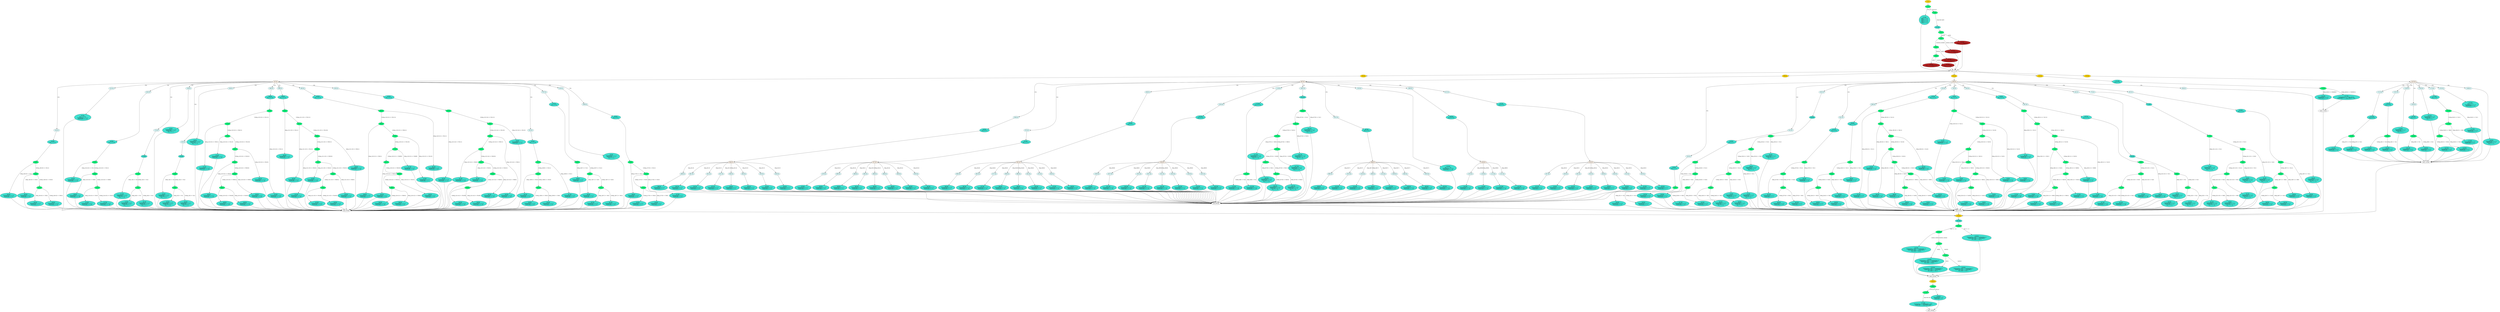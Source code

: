 strict digraph "compose( ,  )" {
	node [label="\N"];
	"1100:CS"	 [ast="<pyverilog.vparser.ast.CaseStatement object at 0x7f204d0eef10>",
		fillcolor=linen,
		label="1100:CS",
		statements="[]",
		style=filled,
		typ=CaseStatement];
	"1105:CA"	 [ast="<pyverilog.vparser.ast.Case object at 0x7f204d0ee750>",
		fillcolor=lightcyan,
		label="1105:CA",
		statements="[]",
		style=filled,
		typ=Case];
	"1100:CS" -> "1105:CA"	 [cond="['rbsp_3']",
		label="rbsp_3[8:9]",
		lineno=1100];
	"1109:CA"	 [ast="<pyverilog.vparser.ast.Case object at 0x7f204d0eea90>",
		fillcolor=lightcyan,
		label="1109:CA",
		statements="[]",
		style=filled,
		typ=Case];
	"1100:CS" -> "1109:CA"	 [cond="['rbsp_3']",
		label="rbsp_3[8:9]",
		lineno=1100];
	"1113:CA"	 [ast="<pyverilog.vparser.ast.Case object at 0x7f204d0eee50>",
		fillcolor=lightcyan,
		label="1113:CA",
		statements="[]",
		style=filled,
		typ=Case];
	"1100:CS" -> "1113:CA"	 [cond="['rbsp_3']",
		label="rbsp_3[8:9]",
		lineno=1100];
	"1101:CA"	 [ast="<pyverilog.vparser.ast.Case object at 0x7f204d0ee310>",
		fillcolor=lightcyan,
		label="1101:CA",
		statements="[]",
		style=filled,
		typ=Case];
	"1100:CS" -> "1101:CA"	 [cond="['rbsp_3']",
		label="rbsp_3[8:9]",
		lineno=1100];
	"254:BL"	 [ast="<pyverilog.vparser.ast.Block object at 0x7f202bf68790>",
		fillcolor=turquoise,
		label="254:BL
TrailingOnes_1 <= 3;
TotalCoeff_1 <= 3;
len_1 <= 5;",
		statements="[<pyverilog.vparser.ast.NonblockingSubstitution object at 0x7f202bf68610>, <pyverilog.vparser.ast.NonblockingSubstitution object \
at 0x7f202bf687d0>, <pyverilog.vparser.ast.NonblockingSubstitution object at 0x7f202bf68910>]",
		style=filled,
		typ=Block];
	"Leaf_236:AL"	 [def_var="['TotalCoeff_1', 'len_1', 'TrailingOnes_1']",
		label="Leaf_236:AL"];
	"254:BL" -> "Leaf_236:AL"	 [cond="[]",
		lineno=None];
	"503:BL"	 [ast="<pyverilog.vparser.ast.Block object at 0x7f202bba7c50>",
		fillcolor=turquoise,
		label="503:BL
len_1 <= 16;",
		statements="[<pyverilog.vparser.ast.NonblockingSubstitution object at 0x7f202bba7e90>]",
		style=filled,
		typ=Block];
	"505:IF"	 [ast="<pyverilog.vparser.ast.IfStatement object at 0x7f202bbd0b10>",
		fillcolor=springgreen,
		label="505:IF",
		statements="[]",
		style=filled,
		typ=IfStatement];
	"503:BL" -> "505:IF"	 [cond="[]",
		lineno=None];
	"1243:BL"	 [ast="<pyverilog.vparser.ast.Block object at 0x7f204d095b10>",
		fillcolor=turquoise,
		label="1243:BL
TrailingOnes_comb <= TrailingOnes_4;
TotalCoeff_comb <= TotalCoeff_4;
len_comb <= len_4;",
		statements="[<pyverilog.vparser.ast.NonblockingSubstitution object at 0x7f204d095990>, <pyverilog.vparser.ast.NonblockingSubstitution object \
at 0x7f204d095b50>, <pyverilog.vparser.ast.NonblockingSubstitution object at 0x7f204d095c90>]",
		style=filled,
		typ=Block];
	"Leaf_1236:AL"	 [def_var="['TrailingOnes_comb', 'TotalCoeff_comb', 'len_comb']",
		label="Leaf_1236:AL"];
	"1243:BL" -> "Leaf_1236:AL"	 [cond="[]",
		lineno=None];
	"840:CS"	 [ast="<pyverilog.vparser.ast.CaseStatement object at 0x7f204d126790>",
		fillcolor=linen,
		label="840:CS",
		statements="[]",
		style=filled,
		typ=CaseStatement];
	"869:CA"	 [ast="<pyverilog.vparser.ast.Case object at 0x7f204d1266d0>",
		fillcolor=lightcyan,
		label="869:CA",
		statements="[]",
		style=filled,
		typ=Case];
	"840:CS" -> "869:CA"	 [cond="['rbsp_3']",
		label="rbsp_3[1:3]",
		lineno=840];
	"861:CA"	 [ast="<pyverilog.vparser.ast.Case object at 0x7f204d121e90>",
		fillcolor=lightcyan,
		label="861:CA",
		statements="[]",
		style=filled,
		typ=Case];
	"840:CS" -> "861:CA"	 [cond="['rbsp_3']",
		label="rbsp_3[1:3]",
		lineno=840];
	"841:CA"	 [ast="<pyverilog.vparser.ast.Case object at 0x7f204d11cb10>",
		fillcolor=lightcyan,
		label="841:CA",
		statements="[]",
		style=filled,
		typ=Case];
	"840:CS" -> "841:CA"	 [cond="['rbsp_3']",
		label="rbsp_3[1:3]",
		lineno=840];
	"857:CA"	 [ast="<pyverilog.vparser.ast.Case object at 0x7f204d121a90>",
		fillcolor=lightcyan,
		label="857:CA",
		statements="[]",
		style=filled,
		typ=Case];
	"840:CS" -> "857:CA"	 [cond="['rbsp_3']",
		label="rbsp_3[1:3]",
		lineno=840];
	"849:CA"	 [ast="<pyverilog.vparser.ast.Case object at 0x7f204d1212d0>",
		fillcolor=lightcyan,
		label="849:CA",
		statements="[]",
		style=filled,
		typ=Case];
	"840:CS" -> "849:CA"	 [cond="['rbsp_3']",
		label="rbsp_3[1:3]",
		lineno=840];
	"865:CA"	 [ast="<pyverilog.vparser.ast.Case object at 0x7f204d1262d0>",
		fillcolor=lightcyan,
		label="865:CA",
		statements="[]",
		style=filled,
		typ=Case];
	"840:CS" -> "865:CA"	 [cond="['rbsp_3']",
		label="rbsp_3[1:3]",
		lineno=840];
	"853:CA"	 [ast="<pyverilog.vparser.ast.Case object at 0x7f204d121690>",
		fillcolor=lightcyan,
		label="853:CA",
		statements="[]",
		style=filled,
		typ=Case];
	"840:CS" -> "853:CA"	 [cond="['rbsp_3']",
		label="rbsp_3[1:3]",
		lineno=840];
	"845:CA"	 [ast="<pyverilog.vparser.ast.Case object at 0x7f204d11cf50>",
		fillcolor=lightcyan,
		label="845:CA",
		statements="[]",
		style=filled,
		typ=Case];
	"840:CS" -> "845:CA"	 [cond="['rbsp_3']",
		label="rbsp_3[1:3]",
		lineno=840];
	"684:IF"	 [ast="<pyverilog.vparser.ast.IfStatement object at 0x7f202b6cb190>",
		fillcolor=springgreen,
		label="684:IF",
		statements="[]",
		style=filled,
		typ=IfStatement];
	"684:BL"	 [ast="<pyverilog.vparser.ast.Block object at 0x7f202b6a4f10>",
		fillcolor=turquoise,
		label="684:BL
TrailingOnes_2 <= 2;
TotalCoeff_2 <= 8;",
		statements="[<pyverilog.vparser.ast.NonblockingSubstitution object at 0x7f202b6a4f50>, <pyverilog.vparser.ast.NonblockingSubstitution object \
at 0x7f202b6cb110>]",
		style=filled,
		typ=Block];
	"684:IF" -> "684:BL"	 [cond="['rbsp_2']",
		label="(rbsp_2[8:10] == 'b101)",
		lineno=684];
	"688:IF"	 [ast="<pyverilog.vparser.ast.IfStatement object at 0x7f202b6cb750>",
		fillcolor=springgreen,
		label="688:IF",
		statements="[]",
		style=filled,
		typ=IfStatement];
	"684:IF" -> "688:IF"	 [cond="['rbsp_2']",
		label="!((rbsp_2[8:10] == 'b101))",
		lineno=684];
	"939:BL"	 [ast="<pyverilog.vparser.ast.Block object at 0x7f204d139f10>",
		fillcolor=turquoise,
		label="939:BL
TrailingOnes_3 <= 2;
TotalCoeff_3 <= 7;",
		statements="[<pyverilog.vparser.ast.NonblockingSubstitution object at 0x7f204d139e50>, <pyverilog.vparser.ast.NonblockingSubstitution object \
at 0x7f204d13d050>]",
		style=filled,
		typ=Block];
	"Leaf_836:AL"	 [def_var="['TotalCoeff_3', 'len_3', 'TrailingOnes_3']",
		label="Leaf_836:AL"];
	"939:BL" -> "Leaf_836:AL"	 [cond="[]",
		lineno=None];
	"1035:BL"	 [ast="<pyverilog.vparser.ast.Block object at 0x7f204d0d5bd0>",
		fillcolor=turquoise,
		label="1035:BL
TrailingOnes_3 <= 1;
TotalCoeff_3 <= 11;",
		statements="[<pyverilog.vparser.ast.NonblockingSubstitution object at 0x7f204d0d5c10>, <pyverilog.vparser.ast.NonblockingSubstitution object \
at 0x7f204d0d5d90>]",
		style=filled,
		typ=Block];
	"1035:BL" -> "Leaf_836:AL"	 [cond="[]",
		lineno=None];
	"1214:CA"	 [ast="<pyverilog.vparser.ast.Case object at 0x7f204d10ced0>",
		fillcolor=lightcyan,
		label="1214:CA",
		statements="[]",
		style=filled,
		typ=Case];
	"1214:BL"	 [ast="<pyverilog.vparser.ast.Block object at 0x7f204d10cfd0>",
		fillcolor=turquoise,
		label="1214:BL
len_5 <= 8;",
		statements="[<pyverilog.vparser.ast.NonblockingSubstitution object at 0x7f204d111050>]",
		style=filled,
		typ=Block];
	"1214:CA" -> "1214:BL"	 [cond="[]",
		lineno=None];
	"981:BL"	 [ast="<pyverilog.vparser.ast.Block object at 0x7f204d1477d0>",
		fillcolor=turquoise,
		label="981:BL
TrailingOnes_3 <= 3;
TotalCoeff_3 <= 10;",
		statements="[<pyverilog.vparser.ast.NonblockingSubstitution object at 0x7f204d147710>, <pyverilog.vparser.ast.NonblockingSubstitution object \
at 0x7f204d1478d0>]",
		style=filled,
		typ=Block];
	"981:BL" -> "Leaf_836:AL"	 [cond="[]",
		lineno=None];
	"882:BL"	 [ast="<pyverilog.vparser.ast.Block object at 0x7f204d12a6d0>",
		fillcolor=turquoise,
		label="882:BL
TrailingOnes_3 <= 1;
TotalCoeff_3 <= 3;",
		statements="[<pyverilog.vparser.ast.NonblockingSubstitution object at 0x7f204d12a610>, <pyverilog.vparser.ast.NonblockingSubstitution object \
at 0x7f204d12a7d0>]",
		style=filled,
		typ=Block];
	"882:BL" -> "Leaf_836:AL"	 [cond="[]",
		lineno=None];
	"344:CA"	 [ast="<pyverilog.vparser.ast.Case object at 0x7f202bb26b50>",
		fillcolor=lightcyan,
		label="344:CA",
		statements="[]",
		style=filled,
		typ=Case];
	"344:BL"	 [ast="<pyverilog.vparser.ast.Block object at 0x7f202bb4e950>",
		fillcolor=turquoise,
		label="344:BL
len_1 <= 11;",
		statements="[<pyverilog.vparser.ast.NonblockingSubstitution object at 0x7f202bb4e910>]",
		style=filled,
		typ=Block];
	"344:CA" -> "344:BL"	 [cond="[]",
		lineno=None];
	"354:BL"	 [ast="<pyverilog.vparser.ast.Block object at 0x7f202bb4c890>",
		fillcolor=turquoise,
		label="354:BL
TrailingOnes_1 <= 2;
TotalCoeff_1 <= 7;",
		statements="[<pyverilog.vparser.ast.NonblockingSubstitution object at 0x7f202bb4c8d0>, <pyverilog.vparser.ast.NonblockingSubstitution object \
at 0x7f202bb4ca50>]",
		style=filled,
		typ=Block];
	"354:BL" -> "Leaf_236:AL"	 [cond="[]",
		lineno=None];
	"1203:BL"	 [ast="<pyverilog.vparser.ast.Block object at 0x7f204d10c5d0>",
		fillcolor=turquoise,
		label="1203:BL
len_5 <= 7;",
		statements="[<pyverilog.vparser.ast.NonblockingSubstitution object at 0x7f204d10c550>]",
		style=filled,
		typ=Block];
	"1205:IF"	 [ast="<pyverilog.vparser.ast.IfStatement object at 0x7f204d10cb50>",
		fillcolor=springgreen,
		label="1205:IF",
		statements="[]",
		style=filled,
		typ=IfStatement];
	"1203:BL" -> "1205:IF"	 [cond="[]",
		lineno=None];
	"838:CA"	 [ast="<pyverilog.vparser.ast.Case object at 0x7f204d11c6d0>",
		fillcolor=lightcyan,
		label="838:CA",
		statements="[]",
		style=filled,
		typ=Case];
	"838:BL"	 [ast="<pyverilog.vparser.ast.Block object at 0x7f204d11c8d0>",
		fillcolor=turquoise,
		label="838:BL
len_3 <= 4;",
		statements="[<pyverilog.vparser.ast.NonblockingSubstitution object at 0x7f204d11c850>]",
		style=filled,
		typ=Block];
	"838:CA" -> "838:BL"	 [cond="[]",
		lineno=None];
	"474:BL"	 [ast="<pyverilog.vparser.ast.Block object at 0x7f202bba7510>",
		fillcolor=turquoise,
		label="474:BL
TrailingOnes_1 <= 0;
TotalCoeff_1 <= 14;",
		statements="[<pyverilog.vparser.ast.NonblockingSubstitution object at 0x7f202bba7550>, <pyverilog.vparser.ast.NonblockingSubstitution object \
at 0x7f202bba76d0>]",
		style=filled,
		typ=Block];
	"474:BL" -> "Leaf_236:AL"	 [cond="[]",
		lineno=None];
	"1205:BL"	 [ast="<pyverilog.vparser.ast.Block object at 0x7f204d10c9d0>",
		fillcolor=turquoise,
		label="1205:BL
TrailingOnes_5 <= 1;
TotalCoeff_5 <= 3;",
		statements="[<pyverilog.vparser.ast.NonblockingSubstitution object at 0x7f204d10c910>, <pyverilog.vparser.ast.NonblockingSubstitution object \
at 0x7f204d10cad0>]",
		style=filled,
		typ=Block];
	"1205:IF" -> "1205:BL"	 [cond="['rbsp_5']",
		label="(rbsp_5[6] == 'b1)",
		lineno=1205];
	"1209:BL"	 [ast="<pyverilog.vparser.ast.Block object at 0x7f204d10cc90>",
		fillcolor=turquoise,
		label="1209:BL
TrailingOnes_5 <= 2;
TotalCoeff_5 <= 3;",
		statements="[<pyverilog.vparser.ast.NonblockingSubstitution object at 0x7f204d10ccd0>, <pyverilog.vparser.ast.NonblockingSubstitution object \
at 0x7f204d10ce50>]",
		style=filled,
		typ=Block];
	"1205:IF" -> "1209:BL"	 [cond="['rbsp_5']",
		label="!((rbsp_5[6] == 'b1))",
		lineno=1205];
	"494:IF"	 [ast="<pyverilog.vparser.ast.IfStatement object at 0x7f202bbd0490>",
		fillcolor=springgreen,
		label="494:IF",
		statements="[]",
		style=filled,
		typ=IfStatement];
	"498:BL"	 [ast="<pyverilog.vparser.ast.Block object at 0x7f202bbd05d0>",
		fillcolor=turquoise,
		label="498:BL
TrailingOnes_1 <= 3;
TotalCoeff_1 <= 16;",
		statements="[<pyverilog.vparser.ast.NonblockingSubstitution object at 0x7f202bbd0610>, <pyverilog.vparser.ast.NonblockingSubstitution object \
at 0x7f202bbd0790>]",
		style=filled,
		typ=Block];
	"494:IF" -> "498:BL"	 [cond="['rbsp_1']",
		label="!((rbsp_1[13:15] == 3'b100))",
		lineno=494];
	"494:BL"	 [ast="<pyverilog.vparser.ast.Block object at 0x7f202bbd0250>",
		fillcolor=turquoise,
		label="494:BL
TrailingOnes_1 <= 3;
TotalCoeff_1 <= 15;",
		statements="[<pyverilog.vparser.ast.NonblockingSubstitution object at 0x7f202bbd0290>, <pyverilog.vparser.ast.NonblockingSubstitution object \
at 0x7f202bbd0410>]",
		style=filled,
		typ=Block];
	"494:IF" -> "494:BL"	 [cond="['rbsp_1']",
		label="(rbsp_1[13:15] == 3'b100)",
		lineno=494];
	"331:IF"	 [ast="<pyverilog.vparser.ast.IfStatement object at 0x7f202bb26f90>",
		fillcolor=springgreen,
		label="331:IF",
		statements="[]",
		style=filled,
		typ=IfStatement];
	"331:BL"	 [ast="<pyverilog.vparser.ast.Block object at 0x7f202bb26d50>",
		fillcolor=turquoise,
		label="331:BL
TrailingOnes_1 <= 1;
TotalCoeff_1 <= 5;",
		statements="[<pyverilog.vparser.ast.NonblockingSubstitution object at 0x7f202bb26d90>, <pyverilog.vparser.ast.NonblockingSubstitution object \
at 0x7f202bb26f10>]",
		style=filled,
		typ=Block];
	"331:IF" -> "331:BL"	 [cond="['rbsp_1']",
		label="(rbsp_1[8:9] == 2'b10)",
		lineno=331];
	"335:IF"	 [ast="<pyverilog.vparser.ast.IfStatement object at 0x7f202bb4e590>",
		fillcolor=springgreen,
		label="335:IF",
		statements="[]",
		style=filled,
		typ=IfStatement];
	"331:IF" -> "335:IF"	 [cond="['rbsp_1']",
		label="!((rbsp_1[8:9] == 2'b10))",
		lineno=331];
	"369:BL"	 [ast="<pyverilog.vparser.ast.Block object at 0x7f202bb4f810>",
		fillcolor=turquoise,
		label="369:BL
TrailingOnes_1 <= 0;
TotalCoeff_1 <= 7;",
		statements="[<pyverilog.vparser.ast.NonblockingSubstitution object at 0x7f202bb4f850>, <pyverilog.vparser.ast.NonblockingSubstitution object \
at 0x7f202bb4f9d0>]",
		style=filled,
		typ=Block];
	"369:BL" -> "Leaf_236:AL"	 [cond="[]",
		lineno=None];
	"775:BL"	 [ast="<pyverilog.vparser.ast.Block object at 0x7f202b6cc850>",
		fillcolor=turquoise,
		label="775:BL",
		statements="[]",
		style=filled,
		typ=Block];
	"776:IF"	 [ast="<pyverilog.vparser.ast.IfStatement object at 0x7f202b6b6c90>",
		fillcolor=springgreen,
		label="776:IF",
		statements="[]",
		style=filled,
		typ=IfStatement];
	"775:BL" -> "776:IF"	 [cond="[]",
		lineno=None];
	"1061:BL"	 [ast="<pyverilog.vparser.ast.Block object at 0x7f204d0de310>",
		fillcolor=turquoise,
		label="1061:BL",
		statements="[]",
		style=filled,
		typ=Block];
	"1062:IF"	 [ast="<pyverilog.vparser.ast.IfStatement object at 0x7f204d0dea10>",
		fillcolor=springgreen,
		label="1062:IF",
		statements="[]",
		style=filled,
		typ=IfStatement];
	"1061:BL" -> "1062:IF"	 [cond="[]",
		lineno=None];
	"766:IF"	 [ast="<pyverilog.vparser.ast.IfStatement object at 0x7f202b6b6650>",
		fillcolor=springgreen,
		label="766:IF",
		statements="[]",
		style=filled,
		typ=IfStatement];
	"770:BL"	 [ast="<pyverilog.vparser.ast.Block object at 0x7f202b6b6790>",
		fillcolor=turquoise,
		label="770:BL
TrailingOnes_2 <= 3;
TotalCoeff_2 <= 14;",
		statements="[<pyverilog.vparser.ast.NonblockingSubstitution object at 0x7f202b6b67d0>, <pyverilog.vparser.ast.NonblockingSubstitution object \
at 0x7f202b6b6950>]",
		style=filled,
		typ=Block];
	"766:IF" -> "770:BL"	 [cond="['rbsp_2']",
		label="!((rbsp_2[10:12] == 'b100))",
		lineno=766];
	"766:BL"	 [ast="<pyverilog.vparser.ast.Block object at 0x7f202b6b6410>",
		fillcolor=turquoise,
		label="766:BL
TrailingOnes_2 <= 3;
TotalCoeff_2 <= 13;",
		statements="[<pyverilog.vparser.ast.NonblockingSubstitution object at 0x7f202b6b6450>, <pyverilog.vparser.ast.NonblockingSubstitution object \
at 0x7f202b6b65d0>]",
		style=filled,
		typ=Block];
	"766:IF" -> "766:BL"	 [cond="['rbsp_2']",
		label="(rbsp_2[10:12] == 'b100)",
		lineno=766];
	"627:BL"	 [ast="<pyverilog.vparser.ast.Block object at 0x7f202bba0cd0>",
		fillcolor=turquoise,
		label="627:BL
TrailingOnes_2 <= 3;
TotalCoeff_2 <= 8;",
		statements="[<pyverilog.vparser.ast.NonblockingSubstitution object at 0x7f202bba0d10>, <pyverilog.vparser.ast.NonblockingSubstitution object \
at 0x7f202bba0e90>]",
		style=filled,
		typ=Block];
	"Leaf_532:AL"	 [def_var="['TotalCoeff_2', 'TrailingOnes_2', 'len_2']",
		label="Leaf_532:AL"];
	"627:BL" -> "Leaf_532:AL"	 [cond="[]",
		lineno=None];
	"1198:BL"	 [ast="<pyverilog.vparser.ast.Block object at 0x7f204d10c1d0>",
		fillcolor=turquoise,
		label="1198:BL
TrailingOnes_5 <= 0;
TotalCoeff_5 <= 4;",
		statements="[<pyverilog.vparser.ast.NonblockingSubstitution object at 0x7f204d10c210>, <pyverilog.vparser.ast.NonblockingSubstitution object \
at 0x7f204d10c390>]",
		style=filled,
		typ=Block];
	"Leaf_1156:AL"	 [def_var="['len_5', 'TrailingOnes_5', 'TotalCoeff_5']",
		label="Leaf_1156:AL"];
	"1198:BL" -> "Leaf_1156:AL"	 [cond="[]",
		lineno=None];
	"534:CA"	 [ast="<pyverilog.vparser.ast.Case object at 0x7f202bbb2ed0>",
		fillcolor=lightcyan,
		label="534:CA",
		statements="[]",
		style=filled,
		typ=Case];
	"534:BL"	 [ast="<pyverilog.vparser.ast.Block object at 0x7f202bbca110>",
		fillcolor=turquoise,
		label="534:BL
len_2 <= 2;",
		statements="[<pyverilog.vparser.ast.NonblockingSubstitution object at 0x7f202bbca090>]",
		style=filled,
		typ=Block];
	"534:CA" -> "534:BL"	 [cond="[]",
		lineno=None];
	"632:BL"	 [ast="<pyverilog.vparser.ast.Block object at 0x7f202bba0f50>",
		fillcolor=turquoise,
		label="632:BL
len_2 <= 8;",
		statements="[<pyverilog.vparser.ast.NonblockingSubstitution object at 0x7f202bba0f10>]",
		style=filled,
		typ=Block];
	"634:IF"	 [ast="<pyverilog.vparser.ast.IfStatement object at 0x7f202b6ad550>",
		fillcolor=springgreen,
		label="634:IF",
		statements="[]",
		style=filled,
		typ=IfStatement];
	"632:BL" -> "634:IF"	 [cond="[]",
		lineno=None];
	"474:IF"	 [ast="<pyverilog.vparser.ast.IfStatement object at 0x7f202bba7750>",
		fillcolor=springgreen,
		label="474:IF",
		statements="[]",
		style=filled,
		typ=IfStatement];
	"474:IF" -> "474:BL"	 [cond="['rbsp_1']",
		label="(rbsp_1[13:15] == 3'b011)",
		lineno=474];
	"478:IF"	 [ast="<pyverilog.vparser.ast.IfStatement object at 0x7f202bba7d10>",
		fillcolor=springgreen,
		label="478:IF",
		statements="[]",
		style=filled,
		typ=IfStatement];
	"474:IF" -> "478:IF"	 [cond="['rbsp_1']",
		label="!((rbsp_1[13:15] == 3'b011))",
		lineno=474];
	"1192:CA"	 [ast="<pyverilog.vparser.ast.Case object at 0x7f204d102cd0>",
		fillcolor=lightcyan,
		label="1192:CA",
		statements="[]",
		style=filled,
		typ=Case];
	"1192:BL"	 [ast="<pyverilog.vparser.ast.Block object at 0x7f204d107ad0>",
		fillcolor=turquoise,
		label="1192:BL
len_5 <= 6;",
		statements="[<pyverilog.vparser.ast.NonblockingSubstitution object at 0x7f204d107a90>]",
		style=filled,
		typ=Block];
	"1192:CA" -> "1192:BL"	 [cond="[]",
		lineno=None];
	"1236:AL"	 [ast="<pyverilog.vparser.ast.Always object at 0x7f204d111e50>",
		clk_sens=False,
		fillcolor=gold,
		label="1236:AL",
		sens="['TrailingOnes_4', 'TrailingOnes_5', 'len_1', 'TrailingOnes_1', 'TrailingOnes_2', 'TrailingOnes_3', 'len_4', 'len_5', 'TotalCoeff_\
1', 'TotalCoeff_2', 'TotalCoeff_3', 'TotalCoeff_4', 'TotalCoeff_5', 'len_3', 'len_2']",
		statements="[]",
		style=filled,
		typ=Always,
		use_var="['TotalCoeff_4', 'TrailingOnes_4', 'TrailingOnes_5', 'nC', 'TrailingOnes_1', 'TrailingOnes_2', 'TrailingOnes_3', 'TotalCoeff_1', '\
len_5', 'len_4', 'TotalCoeff_2', 'TotalCoeff_3', 'len_1', 'TotalCoeff_5', 'len_3', 'len_2']"];
	"Leaf_836:AL" -> "1236:AL";
	"865:BL"	 [ast="<pyverilog.vparser.ast.Block object at 0x7f204d126610>",
		fillcolor=turquoise,
		label="865:BL
TrailingOnes_3 <= 3;
TotalCoeff_3 <= 6;",
		statements="[<pyverilog.vparser.ast.NonblockingSubstitution object at 0x7f204d126550>, <pyverilog.vparser.ast.NonblockingSubstitution object \
at 0x7f204d126710>]",
		style=filled,
		typ=Block];
	"865:BL" -> "Leaf_836:AL"	 [cond="[]",
		lineno=None];
	"451:BL"	 [ast="<pyverilog.vparser.ast.Block object at 0x7f202be49cd0>",
		fillcolor=turquoise,
		label="451:BL
TrailingOnes_1 <= 2;
TotalCoeff_1 <= 12;",
		statements="[<pyverilog.vparser.ast.NonblockingSubstitution object at 0x7f202be49d10>, <pyverilog.vparser.ast.NonblockingSubstitution object \
at 0x7f202be49e90>]",
		style=filled,
		typ=Block];
	"451:BL" -> "Leaf_236:AL"	 [cond="[]",
		lineno=None];
	"229:NS"	 [ast="<pyverilog.vparser.ast.NonblockingSubstitution object at 0x7f202bb86f90>",
		fillcolor=firebrick,
		label="229:NS
rbsp_2 <= rbsp[0:13];",
		statements="[<pyverilog.vparser.ast.NonblockingSubstitution object at 0x7f202bb86f90>]",
		style=filled,
		typ=NonblockingSubstitution];
	"Leaf_210:AL"	 [def_var="['rbsp_4', 'rbsp_5', 'rbsp_2', 'rbsp_3', 'rbsp_1']",
		label="Leaf_210:AL"];
	"229:NS" -> "Leaf_210:AL"	 [cond="[]",
		lineno=None];
	"875:CA"	 [ast="<pyverilog.vparser.ast.Case object at 0x7f204d126b90>",
		fillcolor=lightcyan,
		label="875:CA",
		statements="[]",
		style=filled,
		typ=Case];
	"875:BL"	 [ast="<pyverilog.vparser.ast.Block object at 0x7f204d126d90>",
		fillcolor=turquoise,
		label="875:BL
len_3 <= 5;",
		statements="[<pyverilog.vparser.ast.NonblockingSubstitution object at 0x7f204d126d10>]",
		style=filled,
		typ=Block];
	"875:CA" -> "875:BL"	 [cond="[]",
		lineno=None];
	"424:BL"	 [ast="<pyverilog.vparser.ast.Block object at 0x7f202be45ed0>",
		fillcolor=turquoise,
		label="424:BL
TrailingOnes_1 <= 3;
TotalCoeff_1 <= 11;",
		statements="[<pyverilog.vparser.ast.NonblockingSubstitution object at 0x7f202be45f10>, <pyverilog.vparser.ast.NonblockingSubstitution object \
at 0x7f202be520d0>]",
		style=filled,
		typ=Block];
	"424:BL" -> "Leaf_236:AL"	 [cond="[]",
		lineno=None];
	"600:IF"	 [ast="<pyverilog.vparser.ast.IfStatement object at 0x7f202bbc0f90>",
		fillcolor=springgreen,
		label="600:IF",
		statements="[]",
		style=filled,
		typ=IfStatement];
	"604:IF"	 [ast="<pyverilog.vparser.ast.IfStatement object at 0x7f202bb9b650>",
		fillcolor=springgreen,
		label="604:IF",
		statements="[]",
		style=filled,
		typ=IfStatement];
	"600:IF" -> "604:IF"	 [cond="['rbsp_2']",
		label="!((rbsp_2[4:5] == 'b10))",
		lineno=600];
	"600:BL"	 [ast="<pyverilog.vparser.ast.Block object at 0x7f202bbc0e10>",
		fillcolor=turquoise,
		label="600:BL
TrailingOnes_2 <= 1;
TotalCoeff_2 <= 4;",
		statements="[<pyverilog.vparser.ast.NonblockingSubstitution object at 0x7f202bbc0e50>, <pyverilog.vparser.ast.NonblockingSubstitution object \
at 0x7f202bbc0fd0>]",
		style=filled,
		typ=Block];
	"600:IF" -> "600:BL"	 [cond="['rbsp_2']",
		label="(rbsp_2[4:5] == 'b10)",
		lineno=600];
	"478:BL"	 [ast="<pyverilog.vparser.ast.Block object at 0x7f202bba7ad0>",
		fillcolor=turquoise,
		label="478:BL
TrailingOnes_1 <= 1;
TotalCoeff_1 <= 14;",
		statements="[<pyverilog.vparser.ast.NonblockingSubstitution object at 0x7f202bba7b10>, <pyverilog.vparser.ast.NonblockingSubstitution object \
at 0x7f202bba7c90>]",
		style=filled,
		typ=Block];
	"478:BL" -> "Leaf_236:AL"	 [cond="[]",
		lineno=None];
	"987:BL"	 [ast="<pyverilog.vparser.ast.Block object at 0x7f204d147b50>",
		fillcolor=turquoise,
		label="987:BL
len_3 <= 8;",
		statements="[<pyverilog.vparser.ast.NonblockingSubstitution object at 0x7f204d147ad0>]",
		style=filled,
		typ=Block];
	"989:CS"	 [ast="<pyverilog.vparser.ast.CaseStatement object at 0x7f204d1509d0>",
		fillcolor=linen,
		label="989:CS",
		statements="[]",
		style=filled,
		typ=CaseStatement];
	"987:BL" -> "989:CS"	 [cond="[]",
		lineno=None];
	"646:BL"	 [ast="<pyverilog.vparser.ast.Block object at 0x7f202b6ab250>",
		fillcolor=turquoise,
		label="646:BL
TrailingOnes_2 <= 2;
TotalCoeff_2 <= 6;",
		statements="[<pyverilog.vparser.ast.NonblockingSubstitution object at 0x7f202b6ab290>, <pyverilog.vparser.ast.NonblockingSubstitution object \
at 0x7f202b6ab410>]",
		style=filled,
		typ=Block];
	"646:BL" -> "Leaf_532:AL"	 [cond="[]",
		lineno=None];
	"731:IF"	 [ast="<pyverilog.vparser.ast.IfStatement object at 0x7f202b696c90>",
		fillcolor=springgreen,
		label="731:IF",
		statements="[]",
		style=filled,
		typ=IfStatement];
	"731:BL"	 [ast="<pyverilog.vparser.ast.Block object at 0x7f202b696a50>",
		fillcolor=turquoise,
		label="731:BL
TrailingOnes_2 <= 2;
TotalCoeff_2 <= 11;",
		statements="[<pyverilog.vparser.ast.NonblockingSubstitution object at 0x7f202b696a90>, <pyverilog.vparser.ast.NonblockingSubstitution object \
at 0x7f202b696c10>]",
		style=filled,
		typ=Block];
	"731:IF" -> "731:BL"	 [cond="['rbsp_2']",
		label="(rbsp_2[9:11] == 'b001)",
		lineno=731];
	"735:BL"	 [ast="<pyverilog.vparser.ast.Block object at 0x7f202b696dd0>",
		fillcolor=turquoise,
		label="735:BL
TrailingOnes_2 <= 3;
TotalCoeff_2 <= 12;",
		statements="[<pyverilog.vparser.ast.NonblockingSubstitution object at 0x7f202b696e10>, <pyverilog.vparser.ast.NonblockingSubstitution object \
at 0x7f202b696f90>]",
		style=filled,
		typ=Block];
	"731:IF" -> "735:BL"	 [cond="['rbsp_2']",
		label="!((rbsp_2[9:11] == 'b001))",
		lineno=731];
	"320:BL"	 [ast="<pyverilog.vparser.ast.Block object at 0x7f202bb26190>",
		fillcolor=turquoise,
		label="320:BL
TrailingOnes_1 <= 3;
TotalCoeff_1 <= 7;",
		statements="[<pyverilog.vparser.ast.NonblockingSubstitution object at 0x7f202bb261d0>, <pyverilog.vparser.ast.NonblockingSubstitution object \
at 0x7f202bb26350>]",
		style=filled,
		typ=Block];
	"320:BL" -> "Leaf_236:AL"	 [cond="[]",
		lineno=None];
	"915:BL"	 [ast="<pyverilog.vparser.ast.Block object at 0x7f204d1346d0>",
		fillcolor=turquoise,
		label="915:BL
TrailingOnes_3 <= 0;
TotalCoeff_3 <= 1;",
		statements="[<pyverilog.vparser.ast.NonblockingSubstitution object at 0x7f204d134610>, <pyverilog.vparser.ast.NonblockingSubstitution object \
at 0x7f204d1347d0>]",
		style=filled,
		typ=Block];
	"915:BL" -> "Leaf_836:AL"	 [cond="[]",
		lineno=None];
	"894:BL"	 [ast="<pyverilog.vparser.ast.Block object at 0x7f204d12f2d0>",
		fillcolor=turquoise,
		label="894:BL
TrailingOnes_3 <= 2;
TotalCoeff_3 <= 4;",
		statements="[<pyverilog.vparser.ast.NonblockingSubstitution object at 0x7f204d12f210>, <pyverilog.vparser.ast.NonblockingSubstitution object \
at 0x7f204d12f3d0>]",
		style=filled,
		typ=Block];
	"894:BL" -> "Leaf_836:AL"	 [cond="[]",
		lineno=None];
	"964:CA"	 [ast="<pyverilog.vparser.ast.Case object at 0x7f204d142450>",
		fillcolor=lightcyan,
		label="964:CA",
		statements="[]",
		style=filled,
		typ=Case];
	"964:BL"	 [ast="<pyverilog.vparser.ast.Block object at 0x7f204d142790>",
		fillcolor=turquoise,
		label="964:BL
TrailingOnes_3 <= 0;
TotalCoeff_3 <= 7;",
		statements="[<pyverilog.vparser.ast.NonblockingSubstitution object at 0x7f204d1426d0>, <pyverilog.vparser.ast.NonblockingSubstitution object \
at 0x7f204d142890>]",
		style=filled,
		typ=Block];
	"964:CA" -> "964:BL"	 [cond="[]",
		lineno=None];
	"248:BL"	 [ast="<pyverilog.vparser.ast.Block object at 0x7f202bf5df50>",
		fillcolor=turquoise,
		label="248:BL
TrailingOnes_1 <= 2;
TotalCoeff_1 <= 2;
len_1 <= 3;",
		statements="[<pyverilog.vparser.ast.NonblockingSubstitution object at 0x7f202bf5de10>, <pyverilog.vparser.ast.NonblockingSubstitution object \
at 0x7f202bf5df90>, <pyverilog.vparser.ast.NonblockingSubstitution object at 0x7f202bf68110>]",
		style=filled,
		typ=Block];
	"248:BL" -> "Leaf_236:AL"	 [cond="[]",
		lineno=None];
	"369:IF"	 [ast="<pyverilog.vparser.ast.IfStatement object at 0x7f202bb4fa50>",
		fillcolor=springgreen,
		label="369:IF",
		statements="[]",
		style=filled,
		typ=IfStatement];
	"369:IF" -> "369:BL"	 [cond="['rbsp_1']",
		label="(rbsp_1[10:12] == 3'b011)",
		lineno=369];
	"373:IF"	 [ast="<pyverilog.vparser.ast.IfStatement object at 0x7f202bb4ff50>",
		fillcolor=springgreen,
		label="373:IF",
		statements="[]",
		style=filled,
		typ=IfStatement];
	"369:IF" -> "373:IF"	 [cond="['rbsp_1']",
		label="!((rbsp_1[10:12] == 3'b011))",
		lineno=369];
	"578:IF"	 [ast="<pyverilog.vparser.ast.IfStatement object at 0x7f202bb98990>",
		fillcolor=springgreen,
		label="578:IF",
		statements="[]",
		style=filled,
		typ=IfStatement];
	"583:IF"	 [ast="<pyverilog.vparser.ast.IfStatement object at 0x7f202bb98fd0>",
		fillcolor=springgreen,
		label="583:IF",
		statements="[]",
		style=filled,
		typ=IfStatement];
	"578:IF" -> "583:IF"	 [cond="['rbsp_2']",
		label="!((rbsp_2[4:5] == 'b10))",
		lineno=578];
	"578:BL"	 [ast="<pyverilog.vparser.ast.Block object at 0x7f202bb98790>",
		fillcolor=turquoise,
		label="578:BL
TrailingOnes_2 <= 1;
TotalCoeff_2 <= 3;
len_2 <= 6;",
		statements="[<pyverilog.vparser.ast.NonblockingSubstitution object at 0x7f202bb98650>, <pyverilog.vparser.ast.NonblockingSubstitution object \
at 0x7f202bb987d0>, <pyverilog.vparser.ast.NonblockingSubstitution object at 0x7f202bb98910>]",
		style=filled,
		typ=Block];
	"578:IF" -> "578:BL"	 [cond="['rbsp_2']",
		label="(rbsp_2[4:5] == 'b10)",
		lineno=578];
	"1158:CA"	 [ast="<pyverilog.vparser.ast.Case object at 0x7f204d0fd1d0>",
		fillcolor=lightcyan,
		label="1158:CA",
		statements="[]",
		style=filled,
		typ=Case];
	"1158:BL"	 [ast="<pyverilog.vparser.ast.Block object at 0x7f204d0fd510>",
		fillcolor=turquoise,
		label="1158:BL
TrailingOnes_5 <= 1;
TotalCoeff_5 <= 1;
len_5 <= 1;",
		statements="[<pyverilog.vparser.ast.NonblockingSubstitution object at 0x7f204d0fd390>, <pyverilog.vparser.ast.NonblockingSubstitution object \
at 0x7f204d0fd550>, <pyverilog.vparser.ast.NonblockingSubstitution object at 0x7f204d0fd690>]",
		style=filled,
		typ=Block];
	"1158:CA" -> "1158:BL"	 [cond="[]",
		lineno=None];
	"522:CA"	 [ast="<pyverilog.vparser.ast.Case object at 0x7f202bbd0ad0>",
		fillcolor=lightcyan,
		label="522:CA",
		statements="[]",
		style=filled,
		typ=Case];
	"522:BL"	 [ast="<pyverilog.vparser.ast.Block object at 0x7f202bbb2ad0>",
		fillcolor=turquoise,
		label="522:BL
len_1 <= 15;
TrailingOnes_1 <= 1;
TotalCoeff_1 <= 13;",
		statements="[<pyverilog.vparser.ast.NonblockingSubstitution object at 0x7f202bbb2290>, <pyverilog.vparser.ast.NonblockingSubstitution object \
at 0x7f202bbb2b10>, <pyverilog.vparser.ast.NonblockingSubstitution object at 0x7f202bbb2c90>]",
		style=filled,
		typ=Block];
	"522:CA" -> "522:BL"	 [cond="[]",
		lineno=None];
	"613:CA"	 [ast="<pyverilog.vparser.ast.Case object at 0x7f202bbc0c10>",
		fillcolor=lightcyan,
		label="613:CA",
		statements="[]",
		style=filled,
		typ=Case];
	"613:BL"	 [ast="<pyverilog.vparser.ast.Block object at 0x7f202bb9ba10>",
		fillcolor=turquoise,
		label="613:BL
len_2 <= 7;",
		statements="[<pyverilog.vparser.ast.NonblockingSubstitution object at 0x7f202bb9b9d0>]",
		style=filled,
		typ=Block];
	"613:CA" -> "613:BL"	 [cond="[]",
		lineno=None];
	"503:CA"	 [ast="<pyverilog.vparser.ast.Case object at 0x7f202bba7310>",
		fillcolor=lightcyan,
		label="503:CA",
		statements="[]",
		style=filled,
		typ=Case];
	"503:CA" -> "503:BL"	 [cond="[]",
		lineno=None];
	"424:IF"	 [ast="<pyverilog.vparser.ast.IfStatement object at 0x7f202be52150>",
		fillcolor=springgreen,
		label="424:IF",
		statements="[]",
		style=filled,
		typ=IfStatement];
	"424:IF" -> "424:BL"	 [cond="['rbsp_1']",
		label="(rbsp_1[11:13] == 3'b100)",
		lineno=424];
	"428:BL"	 [ast="<pyverilog.vparser.ast.Block object at 0x7f202be52290>",
		fillcolor=turquoise,
		label="428:BL
TrailingOnes_1 <= 3;
TotalCoeff_1 <= 12;",
		statements="[<pyverilog.vparser.ast.NonblockingSubstitution object at 0x7f202be522d0>, <pyverilog.vparser.ast.NonblockingSubstitution object \
at 0x7f202be52450>]",
		style=filled,
		typ=Block];
	"424:IF" -> "428:BL"	 [cond="['rbsp_1']",
		label="!((rbsp_1[11:13] == 3'b100))",
		lineno=424];
	"447:BL"	 [ast="<pyverilog.vparser.ast.Block object at 0x7f202be49710>",
		fillcolor=turquoise,
		label="447:BL
TrailingOnes_1 <= 1;
TotalCoeff_1 <= 12;",
		statements="[<pyverilog.vparser.ast.NonblockingSubstitution object at 0x7f202be49750>, <pyverilog.vparser.ast.NonblockingSubstitution object \
at 0x7f202be498d0>]",
		style=filled,
		typ=Block];
	"447:BL" -> "Leaf_236:AL"	 [cond="[]",
		lineno=None];
	"914:CS"	 [ast="<pyverilog.vparser.ast.CaseStatement object at 0x7f204d139fd0>",
		fillcolor=linen,
		label="914:CS",
		statements="[]",
		style=filled,
		typ=CaseStatement];
	"927:CA"	 [ast="<pyverilog.vparser.ast.Case object at 0x7f204d139090>",
		fillcolor=lightcyan,
		label="927:CA",
		statements="[]",
		style=filled,
		typ=Case];
	"914:CS" -> "927:CA"	 [cond="['rbsp_3']",
		label="rbsp_3[3:5]",
		lineno=914];
	"919:CA"	 [ast="<pyverilog.vparser.ast.Case object at 0x7f204d134890>",
		fillcolor=lightcyan,
		label="919:CA",
		statements="[]",
		style=filled,
		typ=Case];
	"914:CS" -> "919:CA"	 [cond="['rbsp_3']",
		label="rbsp_3[3:5]",
		lineno=914];
	"931:CA"	 [ast="<pyverilog.vparser.ast.Case object at 0x7f204d1393d0>",
		fillcolor=lightcyan,
		label="931:CA",
		statements="[]",
		style=filled,
		typ=Case];
	"914:CS" -> "931:CA"	 [cond="['rbsp_3']",
		label="rbsp_3[3:5]",
		lineno=914];
	"923:CA"	 [ast="<pyverilog.vparser.ast.Case object at 0x7f204d134bd0>",
		fillcolor=lightcyan,
		label="923:CA",
		statements="[]",
		style=filled,
		typ=Case];
	"914:CS" -> "923:CA"	 [cond="['rbsp_3']",
		label="rbsp_3[3:5]",
		lineno=914];
	"939:CA"	 [ast="<pyverilog.vparser.ast.Case object at 0x7f204d139bd0>",
		fillcolor=lightcyan,
		label="939:CA",
		statements="[]",
		style=filled,
		typ=Case];
	"914:CS" -> "939:CA"	 [cond="['rbsp_3']",
		label="rbsp_3[3:5]",
		lineno=914];
	"943:CA"	 [ast="<pyverilog.vparser.ast.Case object at 0x7f204d13d0d0>",
		fillcolor=lightcyan,
		label="943:CA",
		statements="[]",
		style=filled,
		typ=Case];
	"914:CS" -> "943:CA"	 [cond="['rbsp_3']",
		label="rbsp_3[3:5]",
		lineno=914];
	"915:CA"	 [ast="<pyverilog.vparser.ast.Case object at 0x7f204d134450>",
		fillcolor=lightcyan,
		label="915:CA",
		statements="[]",
		style=filled,
		typ=Case];
	"914:CS" -> "915:CA"	 [cond="['rbsp_3']",
		label="rbsp_3[3:5]",
		lineno=914];
	"935:CA"	 [ast="<pyverilog.vparser.ast.Case object at 0x7f204d1397d0>",
		fillcolor=lightcyan,
		label="935:CA",
		statements="[]",
		style=filled,
		typ=Case];
	"914:CS" -> "935:CA"	 [cond="['rbsp_3']",
		label="rbsp_3[3:5]",
		lineno=914];
	"377:IF"	 [ast="<pyverilog.vparser.ast.IfStatement object at 0x7f202be38610>",
		fillcolor=springgreen,
		label="377:IF",
		statements="[]",
		style=filled,
		typ=IfStatement];
	"373:IF" -> "377:IF"	 [cond="['rbsp_1']",
		label="!((rbsp_1[10:12] == 3'b110))",
		lineno=373];
	"373:BL"	 [ast="<pyverilog.vparser.ast.Block object at 0x7f202bb4fdd0>",
		fillcolor=turquoise,
		label="373:BL
TrailingOnes_1 <= 1;
TotalCoeff_1 <= 7;",
		statements="[<pyverilog.vparser.ast.NonblockingSubstitution object at 0x7f202bb4fe10>, <pyverilog.vparser.ast.NonblockingSubstitution object \
at 0x7f202bb4ff90>]",
		style=filled,
		typ=Block];
	"373:IF" -> "373:BL"	 [cond="['rbsp_1']",
		label="(rbsp_1[10:12] == 3'b110)",
		lineno=373];
	"878:CA"	 [ast="<pyverilog.vparser.ast.Case object at 0x7f204d126fd0>",
		fillcolor=lightcyan,
		label="878:CA",
		statements="[]",
		style=filled,
		typ=Case];
	"878:BL"	 [ast="<pyverilog.vparser.ast.Block object at 0x7f204d12a290>",
		fillcolor=turquoise,
		label="878:BL
TrailingOnes_3 <= 1;
TotalCoeff_3 <= 2;",
		statements="[<pyverilog.vparser.ast.NonblockingSubstitution object at 0x7f204d12a1d0>, <pyverilog.vparser.ast.NonblockingSubstitution object \
at 0x7f204d12a390>]",
		style=filled,
		typ=Block];
	"878:CA" -> "878:BL"	 [cond="[]",
		lineno=None];
	"927:BL"	 [ast="<pyverilog.vparser.ast.Block object at 0x7f204d139310>",
		fillcolor=turquoise,
		label="927:BL
TrailingOnes_3 <= 1;
TotalCoeff_3 <= 6;",
		statements="[<pyverilog.vparser.ast.NonblockingSubstitution object at 0x7f204d139250>, <pyverilog.vparser.ast.NonblockingSubstitution object \
at 0x7f204d139410>]",
		style=filled,
		typ=Block];
	"927:CA" -> "927:BL"	 [cond="[]",
		lineno=None];
	"949:CA"	 [ast="<pyverilog.vparser.ast.Case object at 0x7f204d13d4d0>",
		fillcolor=lightcyan,
		label="949:CA",
		statements="[]",
		style=filled,
		typ=Case];
	"949:BL"	 [ast="<pyverilog.vparser.ast.Block object at 0x7f204d13d6d0>",
		fillcolor=turquoise,
		label="949:BL
len_3 <= 7;",
		statements="[<pyverilog.vparser.ast.NonblockingSubstitution object at 0x7f204d13d650>]",
		style=filled,
		typ=Block];
	"949:CA" -> "949:BL"	 [cond="[]",
		lineno=None];
	"1194:BL"	 [ast="<pyverilog.vparser.ast.Block object at 0x7f204d107ed0>",
		fillcolor=turquoise,
		label="1194:BL
TrailingOnes_5 <= 0;
TotalCoeff_5 <= 3;",
		statements="[<pyverilog.vparser.ast.NonblockingSubstitution object at 0x7f204d107e10>, <pyverilog.vparser.ast.NonblockingSubstitution object \
at 0x7f204d107fd0>]",
		style=filled,
		typ=Block];
	"1194:BL" -> "Leaf_1156:AL"	 [cond="[]",
		lineno=None];
	"505:BL"	 [ast="<pyverilog.vparser.ast.Block object at 0x7f202bbd0990>",
		fillcolor=turquoise,
		label="505:BL
TrailingOnes_1 <= 0;
TotalCoeff_1 <= 15;",
		statements="[<pyverilog.vparser.ast.NonblockingSubstitution object at 0x7f202bbd08d0>, <pyverilog.vparser.ast.NonblockingSubstitution object \
at 0x7f202bbd0a90>]",
		style=filled,
		typ=Block];
	"505:BL" -> "Leaf_236:AL"	 [cond="[]",
		lineno=None];
	"428:BL" -> "Leaf_236:AL"	 [cond="[]",
		lineno=None];
	"770:BL" -> "Leaf_532:AL"	 [cond="[]",
		lineno=None];
	"556:BL"	 [ast="<pyverilog.vparser.ast.Block object at 0x7f202bba5b50>",
		fillcolor=turquoise,
		label="556:BL
TrailingOnes_2 <= 3;
TotalCoeff_2 <= 4;
len_2 <= 4;",
		statements="[<pyverilog.vparser.ast.NonblockingSubstitution object at 0x7f202bba5a10>, <pyverilog.vparser.ast.NonblockingSubstitution object \
at 0x7f202bba5b90>, <pyverilog.vparser.ast.NonblockingSubstitution object at 0x7f202bba5cd0>]",
		style=filled,
		typ=Block];
	"556:BL" -> "Leaf_532:AL"	 [cond="[]",
		lineno=None];
	"1105:BL"	 [ast="<pyverilog.vparser.ast.Block object at 0x7f204d0ee9d0>",
		fillcolor=turquoise,
		label="1105:BL
TrailingOnes_3 <= 2;
TotalCoeff_3 <= 15;",
		statements="[<pyverilog.vparser.ast.NonblockingSubstitution object at 0x7f204d0ee910>, <pyverilog.vparser.ast.NonblockingSubstitution object \
at 0x7f204d0eead0>]",
		style=filled,
		typ=Block];
	"1105:CA" -> "1105:BL"	 [cond="[]",
		lineno=None];
	"857:BL"	 [ast="<pyverilog.vparser.ast.Block object at 0x7f204d121dd0>",
		fillcolor=turquoise,
		label="857:BL
TrailingOnes_3 <= 3;
TotalCoeff_3 <= 4;",
		statements="[<pyverilog.vparser.ast.NonblockingSubstitution object at 0x7f204d121d10>, <pyverilog.vparser.ast.NonblockingSubstitution object \
at 0x7f204d121ed0>]",
		style=filled,
		typ=Block];
	"857:BL" -> "Leaf_836:AL"	 [cond="[]",
		lineno=None];
	"1082:BL"	 [ast="<pyverilog.vparser.ast.Block object at 0x7f204d0e9490>",
		fillcolor=turquoise,
		label="1082:BL
TrailingOnes_3 <= 2;
TotalCoeff_3 <= 14;
len_3 <= 10;",
		statements="[<pyverilog.vparser.ast.NonblockingSubstitution object at 0x7f204d0e9350>, <pyverilog.vparser.ast.NonblockingSubstitution object \
at 0x7f204d0e94d0>, <pyverilog.vparser.ast.NonblockingSubstitution object at 0x7f204d0e9610>]",
		style=filled,
		typ=Block];
	"1082:BL" -> "Leaf_836:AL"	 [cond="[]",
		lineno=None];
	"1024:CA"	 [ast="<pyverilog.vparser.ast.Case object at 0x7f204d150dd0>",
		fillcolor=lightcyan,
		label="1024:CA",
		statements="[]",
		style=filled,
		typ=Case];
	"1024:BL"	 [ast="<pyverilog.vparser.ast.Block object at 0x7f204d150fd0>",
		fillcolor=turquoise,
		label="1024:BL
len_3 <= 9;",
		statements="[<pyverilog.vparser.ast.NonblockingSubstitution object at 0x7f204d150f50>]",
		style=filled,
		typ=Block];
	"1024:CA" -> "1024:BL"	 [cond="[]",
		lineno=None];
	"259:BL"	 [ast="<pyverilog.vparser.ast.Block object at 0x7f202bf68e50>",
		fillcolor=turquoise,
		label="259:BL
TrailingOnes_1 <= 0;
TotalCoeff_1 <= 1;
len_1 <= 6;",
		statements="[<pyverilog.vparser.ast.NonblockingSubstitution object at 0x7f202bf68d10>, <pyverilog.vparser.ast.NonblockingSubstitution object \
at 0x7f202bf68e90>, <pyverilog.vparser.ast.NonblockingSubstitution object at 0x7f202bf68fd0>]",
		style=filled,
		typ=Block];
	"259:BL" -> "Leaf_236:AL"	 [cond="[]",
		lineno=None];
	"642:BL"	 [ast="<pyverilog.vparser.ast.Block object at 0x7f202b6ade90>",
		fillcolor=turquoise,
		label="642:BL
TrailingOnes_2 <= 1;
TotalCoeff_2 <= 6;",
		statements="[<pyverilog.vparser.ast.NonblockingSubstitution object at 0x7f202b6aded0>, <pyverilog.vparser.ast.NonblockingSubstitution object \
at 0x7f202b6ab090>]",
		style=filled,
		typ=Block];
	"642:BL" -> "Leaf_532:AL"	 [cond="[]",
		lineno=None];
	"705:BL"	 [ast="<pyverilog.vparser.ast.Block object at 0x7f202b6a4ad0>",
		fillcolor=turquoise,
		label="705:BL
len_2 <= 12;",
		statements="[<pyverilog.vparser.ast.NonblockingSubstitution object at 0x7f202b6a4d10>]",
		style=filled,
		typ=Block];
	"707:IF"	 [ast="<pyverilog.vparser.ast.IfStatement object at 0x7f202b694990>",
		fillcolor=springgreen,
		label="707:IF",
		statements="[]",
		style=filled,
		typ=IfStatement];
	"705:BL" -> "707:IF"	 [cond="[]",
		lineno=None];
	"Leaf_236:AL" -> "1236:AL";
	"1027:BL"	 [ast="<pyverilog.vparser.ast.Block object at 0x7f204d0d5490>",
		fillcolor=turquoise,
		label="1027:BL
TrailingOnes_3 <= 0;
TotalCoeff_3 <= 10;",
		statements="[<pyverilog.vparser.ast.NonblockingSubstitution object at 0x7f204d0d53d0>, <pyverilog.vparser.ast.NonblockingSubstitution object \
at 0x7f204d0d5590>]",
		style=filled,
		typ=Block];
	"1027:BL" -> "Leaf_836:AL"	 [cond="[]",
		lineno=None];
	"416:BL"	 [ast="<pyverilog.vparser.ast.Block object at 0x7f202be45350>",
		fillcolor=turquoise,
		label="416:BL
TrailingOnes_1 <= 2;
TotalCoeff_1 <= 10;",
		statements="[<pyverilog.vparser.ast.NonblockingSubstitution object at 0x7f202be45390>, <pyverilog.vparser.ast.NonblockingSubstitution object \
at 0x7f202be45510>]",
		style=filled,
		typ=Block];
	"416:BL" -> "Leaf_236:AL"	 [cond="[]",
		lineno=None];
	"443:IF"	 [ast="<pyverilog.vparser.ast.IfStatement object at 0x7f202be49390>",
		fillcolor=springgreen,
		label="443:IF",
		statements="[]",
		style=filled,
		typ=IfStatement];
	"447:IF"	 [ast="<pyverilog.vparser.ast.IfStatement object at 0x7f202be49950>",
		fillcolor=springgreen,
		label="447:IF",
		statements="[]",
		style=filled,
		typ=IfStatement];
	"443:IF" -> "447:IF"	 [cond="['rbsp_1']",
		label="!((rbsp_1[12:14] == 3'b011))",
		lineno=443];
	"443:BL"	 [ast="<pyverilog.vparser.ast.Block object at 0x7f202be49150>",
		fillcolor=turquoise,
		label="443:BL
TrailingOnes_1 <= 0;
TotalCoeff_1 <= 12;",
		statements="[<pyverilog.vparser.ast.NonblockingSubstitution object at 0x7f202be49190>, <pyverilog.vparser.ast.NonblockingSubstitution object \
at 0x7f202be49310>]",
		style=filled,
		typ=Block];
	"443:IF" -> "443:BL"	 [cond="['rbsp_1']",
		label="(rbsp_1[12:14] == 3'b011)",
		lineno=443];
	"776:BL"	 [ast="<pyverilog.vparser.ast.Block object at 0x7f202b6b6a90>",
		fillcolor=turquoise,
		label="776:BL
TrailingOnes_2 <= 0;
TotalCoeff_2 <= 14;
len_2 <= 13;",
		statements="[<pyverilog.vparser.ast.NonblockingSubstitution object at 0x7f202b6b6610>, <pyverilog.vparser.ast.NonblockingSubstitution object \
at 0x7f202b6b6ad0>, <pyverilog.vparser.ast.NonblockingSubstitution object at 0x7f202b6b6c10>]",
		style=filled,
		typ=Block];
	"776:BL" -> "Leaf_532:AL"	 [cond="[]",
		lineno=None];
	"327:BL"	 [ast="<pyverilog.vparser.ast.Block object at 0x7f202bb26850>",
		fillcolor=turquoise,
		label="327:BL
TrailingOnes_1 <= 0;
TotalCoeff_1 <= 4;",
		statements="[<pyverilog.vparser.ast.NonblockingSubstitution object at 0x7f202bb26790>, <pyverilog.vparser.ast.NonblockingSubstitution object \
at 0x7f202bb26950>]",
		style=filled,
		typ=Block];
	"327:BL" -> "Leaf_236:AL"	 [cond="[]",
		lineno=None];
	"536:BL"	 [ast="<pyverilog.vparser.ast.Block object at 0x7f202bbca550>",
		fillcolor=turquoise,
		label="536:BL
TrailingOnes_2 <= 0;
TotalCoeff_2 <= 0;",
		statements="[<pyverilog.vparser.ast.NonblockingSubstitution object at 0x7f202bbca490>, <pyverilog.vparser.ast.NonblockingSubstitution object \
at 0x7f202bbca650>]",
		style=filled,
		typ=Block];
	"536:BL" -> "Leaf_532:AL"	 [cond="[]",
		lineno=None];
	"1248:BL"	 [ast="<pyverilog.vparser.ast.Block object at 0x7f204d09c210>",
		fillcolor=turquoise,
		label="1248:BL
TrailingOnes_comb <= TrailingOnes_3;
TotalCoeff_comb <= TotalCoeff_3;
len_comb <= len_3;",
		statements="[<pyverilog.vparser.ast.NonblockingSubstitution object at 0x7f204d09c090>, <pyverilog.vparser.ast.NonblockingSubstitution object \
at 0x7f204d09c250>, <pyverilog.vparser.ast.NonblockingSubstitution object at 0x7f204d09c390>]",
		style=filled,
		typ=Block];
	"1248:BL" -> "Leaf_1236:AL"	 [cond="[]",
		lineno=None];
	"672:IF"	 [ast="<pyverilog.vparser.ast.IfStatement object at 0x7f202b6a9fd0>",
		fillcolor=springgreen,
		label="672:IF",
		statements="[]",
		style=filled,
		typ=IfStatement];
	"672:BL"	 [ast="<pyverilog.vparser.ast.Block object at 0x7f202b6a9e50>",
		fillcolor=turquoise,
		label="672:BL
TrailingOnes_2 <= 0;
TotalCoeff_2 <= 7;",
		statements="[<pyverilog.vparser.ast.NonblockingSubstitution object at 0x7f202b6a9d90>, <pyverilog.vparser.ast.NonblockingSubstitution object \
at 0x7f202b6a9f50>]",
		style=filled,
		typ=Block];
	"672:IF" -> "672:BL"	 [cond="['rbsp_2']",
		label="(rbsp_2[8:10] == 'b111)",
		lineno=672];
	"676:IF"	 [ast="<pyverilog.vparser.ast.IfStatement object at 0x7f202b6a45d0>",
		fillcolor=springgreen,
		label="676:IF",
		statements="[]",
		style=filled,
		typ=IfStatement];
	"672:IF" -> "676:IF"	 [cond="['rbsp_2']",
		label="!((rbsp_2[8:10] == 'b111))",
		lineno=672];
	"308:BL"	 [ast="<pyverilog.vparser.ast.Block object at 0x7f202bb29310>",
		fillcolor=turquoise,
		label="308:BL
TrailingOnes_1 <= 0;
TotalCoeff_1 <= 3;",
		statements="[<pyverilog.vparser.ast.NonblockingSubstitution object at 0x7f202bb29250>, <pyverilog.vparser.ast.NonblockingSubstitution object \
at 0x7f202bb29410>]",
		style=filled,
		typ=Block];
	"308:BL" -> "Leaf_236:AL"	 [cond="[]",
		lineno=None];
	"Leaf_532:AL" -> "1236:AL";
	"886:BL"	 [ast="<pyverilog.vparser.ast.Block object at 0x7f204d12a9d0>",
		fillcolor=turquoise,
		label="886:BL
TrailingOnes_3 <= 2;
TotalCoeff_3 <= 3;",
		statements="[<pyverilog.vparser.ast.NonblockingSubstitution object at 0x7f204d12aa10>, <pyverilog.vparser.ast.NonblockingSubstitution object \
at 0x7f204d12ab90>]",
		style=filled,
		typ=Block];
	"886:BL" -> "Leaf_836:AL"	 [cond="[]",
		lineno=None];
	"212:BL"	 [ast="<pyverilog.vparser.ast.Block object at 0x7f202bb87c50>",
		fillcolor=turquoise,
		label="212:BL
rbsp_1 <= 0;
rbsp_2 <= 0;
rbsp_3 <= 0;
rbsp_4 <= 0;
rbsp_5 <= 0;",
		statements="[<pyverilog.vparser.ast.NonblockingSubstitution object at 0x7f202bb878d0>, <pyverilog.vparser.ast.NonblockingSubstitution object \
at 0x7f202bb87a10>, <pyverilog.vparser.ast.NonblockingSubstitution object at 0x7f202bb87b50>, <pyverilog.vparser.ast.NonblockingSubstitution \
object at 0x7f202bb87c90>, <pyverilog.vparser.ast.NonblockingSubstitution object at 0x7f202bb87dd0>]",
		style=filled,
		typ=Block];
	"212:BL" -> "Leaf_210:AL"	 [cond="[]",
		lineno=None];
	"1092:BL"	 [ast="<pyverilog.vparser.ast.Block object at 0x7f204d0ee090>",
		fillcolor=turquoise,
		label="1092:BL
TrailingOnes_3 <= 1;
TotalCoeff_3 <= 15;
len_3 <= 10;",
		statements="[<pyverilog.vparser.ast.NonblockingSubstitution object at 0x7f204d0e9f10>, <pyverilog.vparser.ast.NonblockingSubstitution object \
at 0x7f204d0ee0d0>, <pyverilog.vparser.ast.NonblockingSubstitution object at 0x7f204d0ee210>]",
		style=filled,
		typ=Block];
	"1092:BL" -> "Leaf_836:AL"	 [cond="[]",
		lineno=None];
	"562:CA"	 [ast="<pyverilog.vparser.ast.Case object at 0x7f202bba5110>",
		fillcolor=lightcyan,
		label="562:CA",
		statements="[]",
		style=filled,
		typ=Case];
	"562:BL"	 [ast="<pyverilog.vparser.ast.Block object at 0x7f202bba5850>",
		fillcolor=turquoise,
		label="562:BL",
		statements="[]",
		style=filled,
		typ=Block];
	"562:CA" -> "562:BL"	 [cond="[]",
		lineno=None];
	"490:BL"	 [ast="<pyverilog.vparser.ast.Block object at 0x7f202bbbdc50>",
		fillcolor=turquoise,
		label="490:BL
TrailingOnes_1 <= 2;
TotalCoeff_1 <= 15;",
		statements="[<pyverilog.vparser.ast.NonblockingSubstitution object at 0x7f202bbbdc90>, <pyverilog.vparser.ast.NonblockingSubstitution object \
at 0x7f202bbbde10>]",
		style=filled,
		typ=Block];
	"490:BL" -> "Leaf_236:AL"	 [cond="[]",
		lineno=None];
	"781:IF"	 [ast="<pyverilog.vparser.ast.IfStatement object at 0x7f202b6c63d0>",
		fillcolor=springgreen,
		label="781:IF",
		statements="[]",
		style=filled,
		typ=IfStatement];
	"786:IF"	 [ast="<pyverilog.vparser.ast.IfStatement object at 0x7f202b6c6ad0>",
		fillcolor=springgreen,
		label="786:IF",
		statements="[]",
		style=filled,
		typ=IfStatement];
	"781:IF" -> "786:IF"	 [cond="['rbsp_2']",
		label="!((rbsp_2[11:12] == 'b10))",
		lineno=781];
	"781:BL"	 [ast="<pyverilog.vparser.ast.Block object at 0x7f202b6c61d0>",
		fillcolor=turquoise,
		label="781:BL
TrailingOnes_2 <= 2;
TotalCoeff_2 <= 14;
len_2 <= 13;",
		statements="[<pyverilog.vparser.ast.NonblockingSubstitution object at 0x7f202b6c6090>, <pyverilog.vparser.ast.NonblockingSubstitution object \
at 0x7f202b6c6210>, <pyverilog.vparser.ast.NonblockingSubstitution object at 0x7f202b6c6350>]",
		style=filled,
		typ=Block];
	"781:IF" -> "781:BL"	 [cond="['rbsp_2']",
		label="(rbsp_2[11:12] == 'b10)",
		lineno=781];
	"990:CA"	 [ast="<pyverilog.vparser.ast.Case object at 0x7f204d147d50>",
		fillcolor=lightcyan,
		label="990:CA",
		statements="[]",
		style=filled,
		typ=Case];
	"990:BL"	 [ast="<pyverilog.vparser.ast.Block object at 0x7f204d147fd0>",
		fillcolor=turquoise,
		label="990:BL
TrailingOnes_3 <= 0;
TotalCoeff_3 <= 8;",
		statements="[<pyverilog.vparser.ast.NonblockingSubstitution object at 0x7f204d147f10>, <pyverilog.vparser.ast.NonblockingSubstitution object \
at 0x7f204d14b110>]",
		style=filled,
		typ=Block];
	"990:CA" -> "990:BL"	 [cond="[]",
		lineno=None];
	"615:IF"	 [ast="<pyverilog.vparser.ast.IfStatement object at 0x7f202bb9bfd0>",
		fillcolor=springgreen,
		label="615:IF",
		statements="[]",
		style=filled,
		typ=IfStatement];
	"615:BL"	 [ast="<pyverilog.vparser.ast.Block object at 0x7f202bb9be50>",
		fillcolor=turquoise,
		label="615:BL
TrailingOnes_2 <= 0;
TotalCoeff_2 <= 3;",
		statements="[<pyverilog.vparser.ast.NonblockingSubstitution object at 0x7f202bb9bd90>, <pyverilog.vparser.ast.NonblockingSubstitution object \
at 0x7f202bb9bf50>]",
		style=filled,
		typ=Block];
	"615:IF" -> "615:BL"	 [cond="['rbsp_2']",
		label="(rbsp_2[5:6] == 'b11)",
		lineno=615];
	"619:IF"	 [ast="<pyverilog.vparser.ast.IfStatement object at 0x7f202bba05d0>",
		fillcolor=springgreen,
		label="619:IF",
		statements="[]",
		style=filled,
		typ=IfStatement];
	"615:IF" -> "619:IF"	 [cond="['rbsp_2']",
		label="!((rbsp_2[5:6] == 'b11))",
		lineno=615];
	"236:AL"	 [ast="<pyverilog.vparser.ast.Always object at 0x7f202bb86410>",
		clk_sens=False,
		fillcolor=gold,
		label="236:AL",
		sens="['rbsp_1']",
		statements="[]",
		style=filled,
		typ=Always,
		use_var="['rbsp_1']"];
	"237:CS"	 [ast="<pyverilog.vparser.ast.CaseStatement object at 0x7f202bbbde50>",
		fillcolor=linen,
		label="237:CS",
		statements="[]",
		style=filled,
		typ=CaseStatement];
	"236:AL" -> "237:CS"	 [cond="[]",
		lineno=None];
	"1018:BL"	 [ast="<pyverilog.vparser.ast.Block object at 0x7f204d150c50>",
		fillcolor=turquoise,
		label="1018:BL
TrailingOnes_3 <= 3;
TotalCoeff_3 <= 12;",
		statements="[<pyverilog.vparser.ast.NonblockingSubstitution object at 0x7f204d150b90>, <pyverilog.vparser.ast.NonblockingSubstitution object \
at 0x7f204d150d50>]",
		style=filled,
		typ=Block];
	"1018:BL" -> "Leaf_836:AL"	 [cond="[]",
		lineno=None];
	"731:BL" -> "Leaf_532:AL"	 [cond="[]",
		lineno=None];
	"276:BL"	 [ast="<pyverilog.vparser.ast.Block object at 0x7f202bb32110>",
		fillcolor=turquoise,
		label="276:BL
TrailingOnes_1 <= 2;
TotalCoeff_1 <= 3;
len_1 <= 7;",
		statements="[<pyverilog.vparser.ast.NonblockingSubstitution object at 0x7f202bb31f90>, <pyverilog.vparser.ast.NonblockingSubstitution object \
at 0x7f202bb32150>, <pyverilog.vparser.ast.NonblockingSubstitution object at 0x7f202bb32290>]",
		style=filled,
		typ=Block];
	"276:BL" -> "Leaf_236:AL"	 [cond="[]",
		lineno=None];
	"845:BL"	 [ast="<pyverilog.vparser.ast.Block object at 0x7f204d121210>",
		fillcolor=turquoise,
		label="845:BL
TrailingOnes_3 <= 1;
TotalCoeff_3 <= 1;",
		statements="[<pyverilog.vparser.ast.NonblockingSubstitution object at 0x7f204d121150>, <pyverilog.vparser.ast.NonblockingSubstitution object \
at 0x7f204d121310>]",
		style=filled,
		typ=Block];
	"845:BL" -> "Leaf_836:AL"	 [cond="[]",
		lineno=None];
	"651:CA"	 [ast="<pyverilog.vparser.ast.Case object at 0x7f202b6ad6d0>",
		fillcolor=lightcyan,
		label="651:CA",
		statements="[]",
		style=filled,
		typ=Case];
	"651:BL"	 [ast="<pyverilog.vparser.ast.Block object at 0x7f202b6ab4d0>",
		fillcolor=turquoise,
		label="651:BL
len_2 <= 9;",
		statements="[<pyverilog.vparser.ast.NonblockingSubstitution object at 0x7f202b6ab490>]",
		style=filled,
		typ=Block];
	"651:CA" -> "651:BL"	 [cond="[]",
		lineno=None];
	"270:CA"	 [ast="<pyverilog.vparser.ast.Case object at 0x7f202bb31510>",
		fillcolor=lightcyan,
		label="270:CA",
		statements="[]",
		style=filled,
		typ=Case];
	"270:BL"	 [ast="<pyverilog.vparser.ast.Block object at 0x7f202bb31550>",
		fillcolor=turquoise,
		label="270:BL",
		statements="[]",
		style=filled,
		typ=Block];
	"270:CA" -> "270:BL"	 [cond="[]",
		lineno=None];
	"1002:BL"	 [ast="<pyverilog.vparser.ast.Block object at 0x7f204d14bc10>",
		fillcolor=turquoise,
		label="1002:BL
TrailingOnes_3 <= 1;
TotalCoeff_3 <= 10;",
		statements="[<pyverilog.vparser.ast.NonblockingSubstitution object at 0x7f204d14bb50>, <pyverilog.vparser.ast.NonblockingSubstitution object \
at 0x7f204d14bd10>]",
		style=filled,
		typ=Block];
	"1002:BL" -> "Leaf_836:AL"	 [cond="[]",
		lineno=None];
	"513:BL"	 [ast="<pyverilog.vparser.ast.Block object at 0x7f202bbb2490>",
		fillcolor=turquoise,
		label="513:BL
TrailingOnes_1 <= 1;
TotalCoeff_1 <= 16;",
		statements="[<pyverilog.vparser.ast.NonblockingSubstitution object at 0x7f202bbb24d0>, <pyverilog.vparser.ast.NonblockingSubstitution object \
at 0x7f202bbb2650>]",
		style=filled,
		typ=Block];
	"513:BL" -> "Leaf_236:AL"	 [cond="[]",
		lineno=None];
	"1026:CS"	 [ast="<pyverilog.vparser.ast.CaseStatement object at 0x7f204d0dae50>",
		fillcolor=linen,
		label="1026:CS",
		statements="[]",
		style=filled,
		typ=CaseStatement];
	"1039:CA"	 [ast="<pyverilog.vparser.ast.Case object at 0x7f204d0d5d50>",
		fillcolor=lightcyan,
		label="1039:CA",
		statements="[]",
		style=filled,
		typ=Case];
	"1026:CS" -> "1039:CA"	 [cond="['rbsp_3']",
		label="rbsp_3[6:8]",
		lineno=1026];
	"1027:CA"	 [ast="<pyverilog.vparser.ast.Case object at 0x7f204d0d5210>",
		fillcolor=lightcyan,
		label="1027:CA",
		statements="[]",
		style=filled,
		typ=Case];
	"1026:CS" -> "1027:CA"	 [cond="['rbsp_3']",
		label="rbsp_3[6:8]",
		lineno=1026];
	"1055:CA"	 [ast="<pyverilog.vparser.ast.Case object at 0x7f204d0dad90>",
		fillcolor=lightcyan,
		label="1055:CA",
		statements="[]",
		style=filled,
		typ=Case];
	"1026:CS" -> "1055:CA"	 [cond="['rbsp_3']",
		label="rbsp_3[6:8]",
		lineno=1026];
	"1047:CA"	 [ast="<pyverilog.vparser.ast.Case object at 0x7f204d0da590>",
		fillcolor=lightcyan,
		label="1047:CA",
		statements="[]",
		style=filled,
		typ=Case];
	"1026:CS" -> "1047:CA"	 [cond="['rbsp_3']",
		label="rbsp_3[6:8]",
		lineno=1026];
	"1051:CA"	 [ast="<pyverilog.vparser.ast.Case object at 0x7f204d0da990>",
		fillcolor=lightcyan,
		label="1051:CA",
		statements="[]",
		style=filled,
		typ=Case];
	"1026:CS" -> "1051:CA"	 [cond="['rbsp_3']",
		label="rbsp_3[6:8]",
		lineno=1026];
	"1035:CA"	 [ast="<pyverilog.vparser.ast.Case object at 0x7f204d0d5990>",
		fillcolor=lightcyan,
		label="1035:CA",
		statements="[]",
		style=filled,
		typ=Case];
	"1026:CS" -> "1035:CA"	 [cond="['rbsp_3']",
		label="rbsp_3[6:8]",
		lineno=1026];
	"1043:CA"	 [ast="<pyverilog.vparser.ast.Case object at 0x7f204d0da190>",
		fillcolor=lightcyan,
		label="1043:CA",
		statements="[]",
		style=filled,
		typ=Case];
	"1026:CS" -> "1043:CA"	 [cond="['rbsp_3']",
		label="rbsp_3[6:8]",
		lineno=1026];
	"1031:CA"	 [ast="<pyverilog.vparser.ast.Case object at 0x7f204d0d5650>",
		fillcolor=lightcyan,
		label="1031:CA",
		statements="[]",
		style=filled,
		typ=Case];
	"1026:CS" -> "1031:CA"	 [cond="['rbsp_3']",
		label="rbsp_3[6:8]",
		lineno=1026];
	"1253:BL"	 [ast="<pyverilog.vparser.ast.Block object at 0x7f204d09c8d0>",
		fillcolor=turquoise,
		label="1253:BL
TrailingOnes_comb <= TrailingOnes_2;
TotalCoeff_comb <= TotalCoeff_2;
len_comb <= len_2;",
		statements="[<pyverilog.vparser.ast.NonblockingSubstitution object at 0x7f204d09c750>, <pyverilog.vparser.ast.NonblockingSubstitution object \
at 0x7f204d09c910>, <pyverilog.vparser.ast.NonblockingSubstitution object at 0x7f204d09ca50>]",
		style=filled,
		typ=Block];
	"1253:BL" -> "Leaf_1236:AL"	 [cond="[]",
		lineno=None];
	"468:BL"	 [ast="<pyverilog.vparser.ast.Block object at 0x7f202be49890>",
		fillcolor=turquoise,
		label="468:BL
len_1 <= 16;",
		statements="[<pyverilog.vparser.ast.NonblockingSubstitution object at 0x7f202be49510>]",
		style=filled,
		typ=Block];
	"470:IF"	 [ast="<pyverilog.vparser.ast.IfStatement object at 0x7f202bba7190>",
		fillcolor=springgreen,
		label="470:IF",
		statements="[]",
		style=filled,
		typ=IfStatement];
	"468:BL" -> "470:IF"	 [cond="[]",
		lineno=None];
	"935:BL"	 [ast="<pyverilog.vparser.ast.Block object at 0x7f204d139b10>",
		fillcolor=turquoise,
		label="935:BL
TrailingOnes_3 <= 1;
TotalCoeff_3 <= 7;",
		statements="[<pyverilog.vparser.ast.NonblockingSubstitution object at 0x7f204d139a50>, <pyverilog.vparser.ast.NonblockingSubstitution object \
at 0x7f204d139c10>]",
		style=filled,
		typ=Block];
	"935:BL" -> "Leaf_836:AL"	 [cond="[]",
		lineno=None];
	"1237:BL"	 [ast="<pyverilog.vparser.ast.Block object at 0x7f204d111f10>",
		fillcolor=turquoise,
		label="1237:BL",
		statements="[]",
		style=filled,
		typ=Block];
	"1238:IF"	 [ast="<pyverilog.vparser.ast.IfStatement object at 0x7f204d095550>",
		fillcolor=springgreen,
		label="1238:IF",
		statements="[]",
		style=filled,
		typ=IfStatement];
	"1237:BL" -> "1238:IF"	 [cond="[]",
		lineno=None];
	"676:BL"	 [ast="<pyverilog.vparser.ast.Block object at 0x7f202b6a4390>",
		fillcolor=turquoise,
		label="676:BL
TrailingOnes_2 <= 0;
TotalCoeff_2 <= 8;",
		statements="[<pyverilog.vparser.ast.NonblockingSubstitution object at 0x7f202b6a43d0>, <pyverilog.vparser.ast.NonblockingSubstitution object \
at 0x7f202b6a4550>]",
		style=filled,
		typ=Block];
	"676:BL" -> "Leaf_532:AL"	 [cond="[]",
		lineno=None];
	"696:IF"	 [ast="<pyverilog.vparser.ast.IfStatement object at 0x7f202b694310>",
		fillcolor=springgreen,
		label="696:IF",
		statements="[]",
		style=filled,
		typ=IfStatement];
	"696:BL"	 [ast="<pyverilog.vparser.ast.Block object at 0x7f202b6940d0>",
		fillcolor=turquoise,
		label="696:BL
TrailingOnes_2 <= 3;
TotalCoeff_2 <= 10;",
		statements="[<pyverilog.vparser.ast.NonblockingSubstitution object at 0x7f202b694110>, <pyverilog.vparser.ast.NonblockingSubstitution object \
at 0x7f202b694290>]",
		style=filled,
		typ=Block];
	"696:IF" -> "696:BL"	 [cond="['rbsp_2']",
		label="(rbsp_2[8:10] == 'b100)",
		lineno=696];
	"700:BL"	 [ast="<pyverilog.vparser.ast.Block object at 0x7f202b694450>",
		fillcolor=turquoise,
		label="700:BL
TrailingOnes_2 <= 3;
TotalCoeff_2 <= 11;",
		statements="[<pyverilog.vparser.ast.NonblockingSubstitution object at 0x7f202b694490>, <pyverilog.vparser.ast.NonblockingSubstitution object \
at 0x7f202b694610>]",
		style=filled,
		typ=Block];
	"696:IF" -> "700:BL"	 [cond="['rbsp_2']",
		label="!((rbsp_2[8:10] == 'b100))",
		lineno=696];
	"243:BL"	 [ast="<pyverilog.vparser.ast.Block object at 0x7f202bf5d9d0>",
		fillcolor=turquoise,
		label="243:BL
TrailingOnes_1 <= 1;
TotalCoeff_1 <= 1;
len_1 <= 2;",
		statements="[<pyverilog.vparser.ast.NonblockingSubstitution object at 0x7f202bf5d850>, <pyverilog.vparser.ast.NonblockingSubstitution object \
at 0x7f202bf5da10>, <pyverilog.vparser.ast.NonblockingSubstitution object at 0x7f202bf5db50>]",
		style=filled,
		typ=Block];
	"243:BL" -> "Leaf_236:AL"	 [cond="[]",
		lineno=None];
	"1179:IF"	 [ast="<pyverilog.vparser.ast.IfStatement object at 0x7f204d107150>",
		fillcolor=springgreen,
		label="1179:IF",
		statements="[]",
		style=filled,
		typ=IfStatement];
	"1183:IF"	 [ast="<pyverilog.vparser.ast.IfStatement object at 0x7f204d107710>",
		fillcolor=springgreen,
		label="1183:IF",
		statements="[]",
		style=filled,
		typ=IfStatement];
	"1179:IF" -> "1183:IF"	 [cond="['rbsp_5']",
		label="!((rbsp_5[4:5] == 'b00))",
		lineno=1179];
	"1179:BL"	 [ast="<pyverilog.vparser.ast.Block object at 0x7f204d102ed0>",
		fillcolor=turquoise,
		label="1179:BL
TrailingOnes_5 <= 0;
TotalCoeff_5 <= 2;",
		statements="[<pyverilog.vparser.ast.NonblockingSubstitution object at 0x7f204d102f10>, <pyverilog.vparser.ast.NonblockingSubstitution object \
at 0x7f204d1070d0>]",
		style=filled,
		typ=Block];
	"1179:IF" -> "1179:BL"	 [cond="['rbsp_5']",
		label="(rbsp_5[4:5] == 'b00)",
		lineno=1179];
	"762:BL"	 [ast="<pyverilog.vparser.ast.Block object at 0x7f202b699e10>",
		fillcolor=turquoise,
		label="762:BL
TrailingOnes_2 <= 2;
TotalCoeff_2 <= 13;",
		statements="[<pyverilog.vparser.ast.NonblockingSubstitution object at 0x7f202b699e50>, <pyverilog.vparser.ast.NonblockingSubstitution object \
at 0x7f202b699fd0>]",
		style=filled,
		typ=Block];
	"762:BL" -> "Leaf_532:AL"	 [cond="[]",
		lineno=None];
	"1119:CA"	 [ast="<pyverilog.vparser.ast.Case object at 0x7f204d0f2350>",
		fillcolor=lightcyan,
		label="1119:CA",
		statements="[]",
		style=filled,
		typ=Case];
	"1119:BL"	 [ast="<pyverilog.vparser.ast.Block object at 0x7f204d0f2550>",
		fillcolor=turquoise,
		label="1119:BL
len_3 <= 10;",
		statements="[<pyverilog.vparser.ast.NonblockingSubstitution object at 0x7f204d0f24d0>]",
		style=filled,
		typ=Block];
	"1119:CA" -> "1119:BL"	 [cond="[]",
		lineno=None];
	"594:BL"	 [ast="<pyverilog.vparser.ast.Block object at 0x7f202bb98b10>",
		fillcolor=turquoise,
		label="594:BL
len_2 <= 6;",
		statements="[<pyverilog.vparser.ast.NonblockingSubstitution object at 0x7f202bb98950>]",
		style=filled,
		typ=Block];
	"596:IF"	 [ast="<pyverilog.vparser.ast.IfStatement object at 0x7f202bbc0a90>",
		fillcolor=springgreen,
		label="596:IF",
		statements="[]",
		style=filled,
		typ=IfStatement];
	"594:BL" -> "596:IF"	 [cond="[]",
		lineno=None];
	"271:IF"	 [ast="<pyverilog.vparser.ast.IfStatement object at 0x7f202bb31c10>",
		fillcolor=springgreen,
		label="271:IF",
		statements="[]",
		style=filled,
		typ=IfStatement];
	"271:BL"	 [ast="<pyverilog.vparser.ast.Block object at 0x7f202bb31a10>",
		fillcolor=turquoise,
		label="271:BL
TrailingOnes_1 <= 3;
TotalCoeff_1 <= 4;
len_1 <= 6;",
		statements="[<pyverilog.vparser.ast.NonblockingSubstitution object at 0x7f202bb31890>, <pyverilog.vparser.ast.NonblockingSubstitution object \
at 0x7f202bb31a50>, <pyverilog.vparser.ast.NonblockingSubstitution object at 0x7f202bb31b90>]",
		style=filled,
		typ=Block];
	"271:IF" -> "271:BL"	 [cond="['rbsp_1']",
		label="(rbsp_1[5] == 'b1)",
		lineno=271];
	"276:IF"	 [ast="<pyverilog.vparser.ast.IfStatement object at 0x7f202bb32310>",
		fillcolor=springgreen,
		label="276:IF",
		statements="[]",
		style=filled,
		typ=IfStatement];
	"271:IF" -> "276:IF"	 [cond="['rbsp_1']",
		label="!((rbsp_1[5] == 'b1))",
		lineno=271];
	"412:BL"	 [ast="<pyverilog.vparser.ast.Block object at 0x7f202be3bd50>",
		fillcolor=turquoise,
		label="412:BL
TrailingOnes_1 <= 1;
TotalCoeff_1 <= 10;",
		statements="[<pyverilog.vparser.ast.NonblockingSubstitution object at 0x7f202be3bd90>, <pyverilog.vparser.ast.NonblockingSubstitution object \
at 0x7f202be3bf10>]",
		style=filled,
		typ=Block];
	"412:BL" -> "Leaf_236:AL"	 [cond="[]",
		lineno=None];
	"836:AL"	 [ast="<pyverilog.vparser.ast.Always object at 0x7f204d11c590>",
		clk_sens=False,
		fillcolor=gold,
		label="836:AL",
		sens="['rbsp_3']",
		statements="[]",
		style=filled,
		typ=Always,
		use_var="['rbsp_3']"];
	"837:CS"	 [ast="<pyverilog.vparser.ast.CaseStatement object at 0x7f204d0f2690>",
		fillcolor=linen,
		label="837:CS",
		statements="[]",
		style=filled,
		typ=CaseStatement];
	"836:AL" -> "837:CS"	 [cond="[]",
		lineno=None];
	"1216:BL"	 [ast="<pyverilog.vparser.ast.Block object at 0x7f204d1114d0>",
		fillcolor=turquoise,
		label="1216:BL
TrailingOnes_5 <= 1;
TotalCoeff_5 <= 4;",
		statements="[<pyverilog.vparser.ast.NonblockingSubstitution object at 0x7f204d111410>, <pyverilog.vparser.ast.NonblockingSubstitution object \
at 0x7f204d1115d0>]",
		style=filled,
		typ=Block];
	"1216:BL" -> "Leaf_1156:AL"	 [cond="[]",
		lineno=None];
	"546:BL"	 [ast="<pyverilog.vparser.ast.Block object at 0x7f202bbcaf90>",
		fillcolor=turquoise,
		label="546:BL
TrailingOnes_2 <= 2;
TotalCoeff_2 <= 2;
len_2 <= 3;",
		statements="[<pyverilog.vparser.ast.NonblockingSubstitution object at 0x7f202bbcae10>, <pyverilog.vparser.ast.NonblockingSubstitution object \
at 0x7f202bbcafd0>, <pyverilog.vparser.ast.NonblockingSubstitution object at 0x7f202bba5150>]",
		style=filled,
		typ=Block];
	"546:BL" -> "Leaf_532:AL"	 [cond="[]",
		lineno=None];
	"1082:IF"	 [ast="<pyverilog.vparser.ast.IfStatement object at 0x7f204d0e9690>",
		fillcolor=springgreen,
		label="1082:IF",
		statements="[]",
		style=filled,
		typ=IfStatement];
	"1082:IF" -> "1082:BL"	 [cond="['rbsp_3']",
		label="(rbsp_3[7:9] == 'b011)",
		lineno=1082];
	"1087:IF"	 [ast="<pyverilog.vparser.ast.IfStatement object at 0x7f204d0e9d90>",
		fillcolor=springgreen,
		label="1087:IF",
		statements="[]",
		style=filled,
		typ=IfStatement];
	"1082:IF" -> "1087:IF"	 [cond="['rbsp_3']",
		label="!((rbsp_3[7:9] == 'b011))",
		lineno=1082];
	"Leaf_1268:AL"	 [def_var="['TotalCoeff', 'TrailingOnes']",
		label="Leaf_1268:AL"];
	"412:IF"	 [ast="<pyverilog.vparser.ast.IfStatement object at 0x7f202be3bf90>",
		fillcolor=springgreen,
		label="412:IF",
		statements="[]",
		style=filled,
		typ=IfStatement];
	"412:IF" -> "412:BL"	 [cond="['rbsp_1']",
		label="(rbsp_1[11:13] == 3'b010)",
		lineno=412];
	"416:IF"	 [ast="<pyverilog.vparser.ast.IfStatement object at 0x7f202be45590>",
		fillcolor=springgreen,
		label="416:IF",
		statements="[]",
		style=filled,
		typ=IfStatement];
	"412:IF" -> "416:IF"	 [cond="['rbsp_1']",
		label="!((rbsp_1[11:13] == 3'b010))",
		lineno=412];
	"463:BL"	 [ast="<pyverilog.vparser.ast.Block object at 0x7f202bbc8c10>",
		fillcolor=turquoise,
		label="463:BL
TrailingOnes_1 <= 3;
TotalCoeff_1 <= 14;",
		statements="[<pyverilog.vparser.ast.NonblockingSubstitution object at 0x7f202bbc8c50>, <pyverilog.vparser.ast.NonblockingSubstitution object \
at 0x7f202bbc8dd0>]",
		style=filled,
		typ=Block];
	"463:BL" -> "Leaf_236:AL"	 [cond="[]",
		lineno=None];
	"817:IF"	 [ast="<pyverilog.vparser.ast.IfStatement object at 0x7f204d117e90>",
		fillcolor=springgreen,
		label="817:IF",
		statements="[]",
		style=filled,
		typ=IfStatement];
	"817:BL"	 [ast="<pyverilog.vparser.ast.Block object at 0x7f204d117c50>",
		fillcolor=turquoise,
		label="817:BL
TrailingOnes_2 <= 2;
TotalCoeff_2 <= 16;",
		statements="[<pyverilog.vparser.ast.NonblockingSubstitution object at 0x7f204d117c90>, <pyverilog.vparser.ast.NonblockingSubstitution object \
at 0x7f204d117e10>]",
		style=filled,
		typ=Block];
	"817:IF" -> "817:BL"	 [cond="['rbsp_2']",
		label="(rbsp_2[12:13] == 'b01)",
		lineno=817];
	"821:BL"	 [ast="<pyverilog.vparser.ast.Block object at 0x7f204d117fd0>",
		fillcolor=turquoise,
		label="821:BL
TrailingOnes_2 <= 3;
TotalCoeff_2 <= 16;",
		statements="[<pyverilog.vparser.ast.NonblockingSubstitution object at 0x7f204d11c050>, <pyverilog.vparser.ast.NonblockingSubstitution object \
at 0x7f204d11c1d0>]",
		style=filled,
		typ=Block];
	"817:IF" -> "821:BL"	 [cond="['rbsp_2']",
		label="!((rbsp_2[12:13] == 'b01))",
		lineno=817];
	"271:BL" -> "Leaf_236:AL"	 [cond="[]",
		lineno=None];
	"264:BL"	 [ast="<pyverilog.vparser.ast.Block object at 0x7f202bb31350>",
		fillcolor=turquoise,
		label="264:BL
TrailingOnes_1 <= 1;
TotalCoeff_1 <= 2;
len_1 <= 6;",
		statements="[<pyverilog.vparser.ast.NonblockingSubstitution object at 0x7f202bb31210>, <pyverilog.vparser.ast.NonblockingSubstitution object \
at 0x7f202bb31390>, <pyverilog.vparser.ast.NonblockingSubstitution object at 0x7f202bb314d0>]",
		style=filled,
		typ=Block];
	"264:BL" -> "Leaf_236:AL"	 [cond="[]",
		lineno=None];
	"902:BL"	 [ast="<pyverilog.vparser.ast.Block object at 0x7f204d12fad0>",
		fillcolor=turquoise,
		label="902:BL
TrailingOnes_3 <= 2;
TotalCoeff_3 <= 5;",
		statements="[<pyverilog.vparser.ast.NonblockingSubstitution object at 0x7f204d12fa10>, <pyverilog.vparser.ast.NonblockingSubstitution object \
at 0x7f204d12fbd0>]",
		style=filled,
		typ=Block];
	"902:BL" -> "Leaf_836:AL"	 [cond="[]",
		lineno=None];
	"404:BL"	 [ast="<pyverilog.vparser.ast.Block object at 0x7f202be3b1d0>",
		fillcolor=turquoise,
		label="404:BL
TrailingOnes_1 <= 1;
TotalCoeff_1 <= 9;",
		statements="[<pyverilog.vparser.ast.NonblockingSubstitution object at 0x7f202be3b210>, <pyverilog.vparser.ast.NonblockingSubstitution object \
at 0x7f202be3b390>]",
		style=filled,
		typ=Block];
	"404:BL" -> "Leaf_236:AL"	 [cond="[]",
		lineno=None];
	"389:IF"	 [ast="<pyverilog.vparser.ast.IfStatement object at 0x7f202be50790>",
		fillcolor=springgreen,
		label="389:IF",
		statements="[]",
		style=filled,
		typ=IfStatement];
	"393:BL"	 [ast="<pyverilog.vparser.ast.Block object at 0x7f202be508d0>",
		fillcolor=turquoise,
		label="393:BL
TrailingOnes_1 <= 3;
TotalCoeff_1 <= 10;",
		statements="[<pyverilog.vparser.ast.NonblockingSubstitution object at 0x7f202be50910>, <pyverilog.vparser.ast.NonblockingSubstitution object \
at 0x7f202be50a90>]",
		style=filled,
		typ=Block];
	"389:IF" -> "393:BL"	 [cond="['rbsp_1']",
		label="!((rbsp_1[10:12] == 3'b001))",
		lineno=389];
	"389:BL"	 [ast="<pyverilog.vparser.ast.Block object at 0x7f202be50550>",
		fillcolor=turquoise,
		label="389:BL
TrailingOnes_1 <= 2;
TotalCoeff_1 <= 9;",
		statements="[<pyverilog.vparser.ast.NonblockingSubstitution object at 0x7f202be50590>, <pyverilog.vparser.ast.NonblockingSubstitution object \
at 0x7f202be50710>]",
		style=filled,
		typ=Block];
	"389:IF" -> "389:BL"	 [cond="['rbsp_1']",
		label="(rbsp_1[10:12] == 3'b001)",
		lineno=389];
	"573:IF"	 [ast="<pyverilog.vparser.ast.IfStatement object at 0x7f202bb98290>",
		fillcolor=springgreen,
		label="573:IF",
		statements="[]",
		style=filled,
		typ=IfStatement];
	"573:IF" -> "578:IF"	 [cond="['rbsp_2']",
		label="!((rbsp_2[4:5] == 'b11))",
		lineno=573];
	"573:BL"	 [ast="<pyverilog.vparser.ast.Block object at 0x7f202bb98090>",
		fillcolor=turquoise,
		label="573:BL
TrailingOnes_2 <= 0;
TotalCoeff_2 <= 1;
len_2 <= 6;",
		statements="[<pyverilog.vparser.ast.NonblockingSubstitution object at 0x7f202bbb1f10>, <pyverilog.vparser.ast.NonblockingSubstitution object \
at 0x7f202bb980d0>, <pyverilog.vparser.ast.NonblockingSubstitution object at 0x7f202bb98210>]",
		style=filled,
		typ=Block];
	"573:IF" -> "573:BL"	 [cond="['rbsp_2']",
		label="(rbsp_2[4:5] == 'b11)",
		lineno=573];
	"838:BL" -> "840:CS"	 [cond="[]",
		lineno=None];
	"1203:CA"	 [ast="<pyverilog.vparser.ast.Case object at 0x7f204d10c410>",
		fillcolor=lightcyan,
		label="1203:CA",
		statements="[]",
		style=filled,
		typ=Case];
	"1203:CA" -> "1203:BL"	 [cond="[]",
		lineno=None];
	"906:CA"	 [ast="<pyverilog.vparser.ast.Case object at 0x7f204d12fb90>",
		fillcolor=lightcyan,
		label="906:CA",
		statements="[]",
		style=filled,
		typ=Case];
	"906:BL"	 [ast="<pyverilog.vparser.ast.Block object at 0x7f204d12fed0>",
		fillcolor=turquoise,
		label="906:BL
TrailingOnes_3 <= 3;
TotalCoeff_3 <= 8;",
		statements="[<pyverilog.vparser.ast.NonblockingSubstitution object at 0x7f204d12fe10>, <pyverilog.vparser.ast.NonblockingSubstitution object \
at 0x7f204d12ffd0>]",
		style=filled,
		typ=Block];
	"906:CA" -> "906:BL"	 [cond="[]",
		lineno=None];
	"1269:IF"	 [ast="<pyverilog.vparser.ast.IfStatement object at 0x7f204d0fc350>",
		fillcolor=springgreen,
		label="1269:IF",
		statements="[]",
		style=filled,
		typ=IfStatement];
	"1273:IF"	 [ast="<pyverilog.vparser.ast.IfStatement object at 0x7f204d0fc490>",
		fillcolor=springgreen,
		label="1273:IF",
		statements="[]",
		style=filled,
		typ=IfStatement];
	"1269:IF" -> "1273:IF"	 [cond="['rst_n']",
		label="!((!rst_n))",
		lineno=1269];
	"1269:BL"	 [ast="<pyverilog.vparser.ast.Block object at 0x7f204d0fc150>",
		fillcolor=turquoise,
		label="1269:BL
TrailingOnes <= 0;
TotalCoeff <= 0;",
		statements="[<pyverilog.vparser.ast.NonblockingSubstitution object at 0x7f204d0fc190>, <pyverilog.vparser.ast.NonblockingSubstitution object \
at 0x7f204d0fc2d0>]",
		style=filled,
		typ=Block];
	"1269:IF" -> "1269:BL"	 [cond="['rst_n']",
		label="(!rst_n)",
		lineno=1269];
	"653:IF"	 [ast="<pyverilog.vparser.ast.IfStatement object at 0x7f202b6aba90>",
		fillcolor=springgreen,
		label="653:IF",
		statements="[]",
		style=filled,
		typ=IfStatement];
	"657:IF"	 [ast="<pyverilog.vparser.ast.IfStatement object at 0x7f202b6abf90>",
		fillcolor=springgreen,
		label="657:IF",
		statements="[]",
		style=filled,
		typ=IfStatement];
	"653:IF" -> "657:IF"	 [cond="['rbsp_2']",
		label="!((rbsp_2[7:8] == 'b11))",
		lineno=653];
	"653:BL"	 [ast="<pyverilog.vparser.ast.Block object at 0x7f202b6ab910>",
		fillcolor=turquoise,
		label="653:BL
TrailingOnes_2 <= 0;
TotalCoeff_2 <= 6;",
		statements="[<pyverilog.vparser.ast.NonblockingSubstitution object at 0x7f202b6ab850>, <pyverilog.vparser.ast.NonblockingSubstitution object \
at 0x7f202b6aba10>]",
		style=filled,
		typ=Block];
	"653:IF" -> "653:BL"	 [cond="['rbsp_2']",
		label="(rbsp_2[7:8] == 'b11)",
		lineno=653];
	"813:BL"	 [ast="<pyverilog.vparser.ast.Block object at 0x7f204d117690>",
		fillcolor=turquoise,
		label="813:BL
TrailingOnes_2 <= 1;
TotalCoeff_2 <= 16;",
		statements="[<pyverilog.vparser.ast.NonblockingSubstitution object at 0x7f204d1176d0>, <pyverilog.vparser.ast.NonblockingSubstitution object \
at 0x7f204d117850>]",
		style=filled,
		typ=Block];
	"813:BL" -> "Leaf_532:AL"	 [cond="[]",
		lineno=None];
	"1039:BL"	 [ast="<pyverilog.vparser.ast.Block object at 0x7f204d0da0d0>",
		fillcolor=turquoise,
		label="1039:BL
TrailingOnes_3 <= 0;
TotalCoeff_3 <= 12;",
		statements="[<pyverilog.vparser.ast.NonblockingSubstitution object at 0x7f204d0d5fd0>, <pyverilog.vparser.ast.NonblockingSubstitution object \
at 0x7f204d0da1d0>]",
		style=filled,
		typ=Block];
	"1039:CA" -> "1039:BL"	 [cond="[]",
		lineno=None];
	"1187:BL"	 [ast="<pyverilog.vparser.ast.Block object at 0x7f204d107850>",
		fillcolor=turquoise,
		label="1187:BL
TrailingOnes_5 <= 3;
TotalCoeff_5 <= 3;",
		statements="[<pyverilog.vparser.ast.NonblockingSubstitution object at 0x7f204d107890>, <pyverilog.vparser.ast.NonblockingSubstitution object \
at 0x7f204d107a10>]",
		style=filled,
		typ=Block];
	"1183:IF" -> "1187:BL"	 [cond="['rbsp_5']",
		label="!((rbsp_5[4:5] == 'b10))",
		lineno=1183];
	"1183:BL"	 [ast="<pyverilog.vparser.ast.Block object at 0x7f204d1074d0>",
		fillcolor=turquoise,
		label="1183:BL
TrailingOnes_5 <= 1;
TotalCoeff_5 <= 2;",
		statements="[<pyverilog.vparser.ast.NonblockingSubstitution object at 0x7f204d107510>, <pyverilog.vparser.ast.NonblockingSubstitution object \
at 0x7f204d107690>]",
		style=filled,
		typ=Block];
	"1183:IF" -> "1183:BL"	 [cond="['rbsp_5']",
		label="(rbsp_5[4:5] == 'b10)",
		lineno=1183];
	"346:BL"	 [ast="<pyverilog.vparser.ast.Block object at 0x7f202bb4ed90>",
		fillcolor=turquoise,
		label="346:BL
TrailingOnes_1 <= 0;
TotalCoeff_1 <= 5;",
		statements="[<pyverilog.vparser.ast.NonblockingSubstitution object at 0x7f202bb4ecd0>, <pyverilog.vparser.ast.NonblockingSubstitution object \
at 0x7f202bb4ee90>]",
		style=filled,
		typ=Block];
	"346:BL" -> "Leaf_236:AL"	 [cond="[]",
		lineno=None];
	"754:BL"	 [ast="<pyverilog.vparser.ast.Block object at 0x7f202b699290>",
		fillcolor=turquoise,
		label="754:BL
TrailingOnes_2 <= 0;
TotalCoeff_2 <= 13;",
		statements="[<pyverilog.vparser.ast.NonblockingSubstitution object at 0x7f202b6992d0>, <pyverilog.vparser.ast.NonblockingSubstitution object \
at 0x7f202b699450>]",
		style=filled,
		typ=Block];
	"754:BL" -> "Leaf_532:AL"	 [cond="[]",
		lineno=None];
	"1061:CA"	 [ast="<pyverilog.vparser.ast.Case object at 0x7f204d0de290>",
		fillcolor=lightcyan,
		label="1061:CA",
		statements="[]",
		style=filled,
		typ=Case];
	"1061:CA" -> "1061:BL"	 [cond="[]",
		lineno=None];
	"898:CA"	 [ast="<pyverilog.vparser.ast.Case object at 0x7f204d12f390>",
		fillcolor=lightcyan,
		label="898:CA",
		statements="[]",
		style=filled,
		typ=Case];
	"898:BL"	 [ast="<pyverilog.vparser.ast.Block object at 0x7f204d12f6d0>",
		fillcolor=turquoise,
		label="898:BL
TrailingOnes_3 <= 1;
TotalCoeff_3 <= 5;",
		statements="[<pyverilog.vparser.ast.NonblockingSubstitution object at 0x7f204d12f610>, <pyverilog.vparser.ast.NonblockingSubstitution object \
at 0x7f204d12f7d0>]",
		style=filled,
		typ=Block];
	"898:CA" -> "898:BL"	 [cond="[]",
		lineno=None];
	"594:CA"	 [ast="<pyverilog.vparser.ast.Case object at 0x7f202bbb1b10>",
		fillcolor=lightcyan,
		label="594:CA",
		statements="[]",
		style=filled,
		typ=Case];
	"594:CA" -> "594:BL"	 [cond="[]",
		lineno=None];
	"498:BL" -> "Leaf_236:AL"	 [cond="[]",
		lineno=None];
	"1194:IF"	 [ast="<pyverilog.vparser.ast.IfStatement object at 0x7f204d107f90>",
		fillcolor=springgreen,
		label="1194:IF",
		statements="[]",
		style=filled,
		typ=IfStatement];
	"1192:BL" -> "1194:IF"	 [cond="[]",
		lineno=None];
	"1101:BL"	 [ast="<pyverilog.vparser.ast.Block object at 0x7f204d0ee590>",
		fillcolor=turquoise,
		label="1101:BL
TrailingOnes_3 <= 0;
TotalCoeff_3 <= 15;",
		statements="[<pyverilog.vparser.ast.NonblockingSubstitution object at 0x7f204d0ee4d0>, <pyverilog.vparser.ast.NonblockingSubstitution object \
at 0x7f204d0ee690>]",
		style=filled,
		typ=Block];
	"1101:BL" -> "Leaf_836:AL"	 [cond="[]",
		lineno=None];
	"583:BL"	 [ast="<pyverilog.vparser.ast.Block object at 0x7f202bb98e90>",
		fillcolor=turquoise,
		label="583:BL
TrailingOnes_2 <= 2;
TotalCoeff_2 <= 3;
len_2 <= 6;",
		statements="[<pyverilog.vparser.ast.NonblockingSubstitution object at 0x7f202bb98d50>, <pyverilog.vparser.ast.NonblockingSubstitution object \
at 0x7f202bb98ed0>, <pyverilog.vparser.ast.NonblockingSubstitution object at 0x7f202bbc0050>]",
		style=filled,
		typ=Block];
	"583:IF" -> "583:BL"	 [cond="['rbsp_2']",
		label="(rbsp_2[4:5] == 'b01)",
		lineno=583];
	"588:BL"	 [ast="<pyverilog.vparser.ast.Block object at 0x7f202bbc0390>",
		fillcolor=turquoise,
		label="588:BL
TrailingOnes_2 <= 3;
TotalCoeff_2 <= 6;
len_2 <= 6;",
		statements="[<pyverilog.vparser.ast.NonblockingSubstitution object at 0x7f202bbc0250>, <pyverilog.vparser.ast.NonblockingSubstitution object \
at 0x7f202bbc03d0>, <pyverilog.vparser.ast.NonblockingSubstitution object at 0x7f202bbc0510>]",
		style=filled,
		typ=Block];
	"583:IF" -> "588:BL"	 [cond="['rbsp_2']",
		label="!((rbsp_2[4:5] == 'b01))",
		lineno=583];
	"1253:IF"	 [ast="<pyverilog.vparser.ast.IfStatement object at 0x7f204d09cad0>",
		fillcolor=springgreen,
		label="1253:IF",
		statements="[]",
		style=filled,
		typ=IfStatement];
	"1253:IF" -> "1253:BL"	 [cond="['nC']",
		label="nC[1]",
		lineno=1253];
	"1258:BL"	 [ast="<pyverilog.vparser.ast.Block object at 0x7f204d09ce10>",
		fillcolor=turquoise,
		label="1258:BL
TrailingOnes_comb <= TrailingOnes_1;
TotalCoeff_comb <= TotalCoeff_1;
len_comb <= len_1;",
		statements="[<pyverilog.vparser.ast.NonblockingSubstitution object at 0x7f204d09cc90>, <pyverilog.vparser.ast.NonblockingSubstitution object \
at 0x7f204d09ce50>, <pyverilog.vparser.ast.NonblockingSubstitution object at 0x7f204d09cf90>]",
		style=filled,
		typ=Block];
	"1253:IF" -> "1258:BL"	 [cond="['nC']",
		label="!(nC[1])",
		lineno=1253];
	"1010:CA"	 [ast="<pyverilog.vparser.ast.Case object at 0x7f204d150110>",
		fillcolor=lightcyan,
		label="1010:CA",
		statements="[]",
		style=filled,
		typ=Case];
	"1010:BL"	 [ast="<pyverilog.vparser.ast.Block object at 0x7f204d150450>",
		fillcolor=turquoise,
		label="1010:BL
TrailingOnes_3 <= 2;
TotalCoeff_3 <= 11;",
		statements="[<pyverilog.vparser.ast.NonblockingSubstitution object at 0x7f204d150390>, <pyverilog.vparser.ast.NonblockingSubstitution object \
at 0x7f204d150550>]",
		style=filled,
		typ=Block];
	"1010:CA" -> "1010:BL"	 [cond="[]",
		lineno=None];
	"420:IF"	 [ast="<pyverilog.vparser.ast.IfStatement object at 0x7f202be45b50>",
		fillcolor=springgreen,
		label="420:IF",
		statements="[]",
		style=filled,
		typ=IfStatement];
	"420:IF" -> "424:IF"	 [cond="['rbsp_1']",
		label="!((rbsp_1[11:13] == 3'b001))",
		lineno=420];
	"420:BL"	 [ast="<pyverilog.vparser.ast.Block object at 0x7f202be45910>",
		fillcolor=turquoise,
		label="420:BL
TrailingOnes_1 <= 2;
TotalCoeff_1 <= 11;",
		statements="[<pyverilog.vparser.ast.NonblockingSubstitution object at 0x7f202be45950>, <pyverilog.vparser.ast.NonblockingSubstitution object \
at 0x7f202be45ad0>]",
		style=filled,
		typ=Block];
	"420:IF" -> "420:BL"	 [cond="['rbsp_1']",
		label="(rbsp_1[11:13] == 3'b001)",
		lineno=420];
	"791:IF"	 [ast="<pyverilog.vparser.ast.IfStatement object at 0x7f202b6c4210>",
		fillcolor=springgreen,
		label="791:IF",
		statements="[]",
		style=filled,
		typ=IfStatement];
	"796:IF"	 [ast="<pyverilog.vparser.ast.IfStatement object at 0x7f202b6c4910>",
		fillcolor=springgreen,
		label="796:IF",
		statements="[]",
		style=filled,
		typ=IfStatement];
	"791:IF" -> "796:IF"	 [cond="['rbsp_2']",
		label="!((rbsp_2[12:13] == 'b01))",
		lineno=791];
	"791:BL"	 [ast="<pyverilog.vparser.ast.Block object at 0x7f202b6c6fd0>",
		fillcolor=turquoise,
		label="791:BL
TrailingOnes_2 <= 0;
TotalCoeff_2 <= 15;
len_2 <= 14;",
		statements="[<pyverilog.vparser.ast.NonblockingSubstitution object at 0x7f202b6c6e90>, <pyverilog.vparser.ast.NonblockingSubstitution object \
at 0x7f202b6c4050>, <pyverilog.vparser.ast.NonblockingSubstitution object at 0x7f202b6c4190>]",
		style=filled,
		typ=Block];
	"791:IF" -> "791:BL"	 [cond="['rbsp_2']",
		label="(rbsp_2[12:13] == 'b01)",
		lineno=791];
	"339:BL"	 [ast="<pyverilog.vparser.ast.Block object at 0x7f202bb4e6d0>",
		fillcolor=turquoise,
		label="339:BL
TrailingOnes_1 <= 3;
TotalCoeff_1 <= 8;",
		statements="[<pyverilog.vparser.ast.NonblockingSubstitution object at 0x7f202bb4e710>, <pyverilog.vparser.ast.NonblockingSubstitution object \
at 0x7f202bb4e890>]",
		style=filled,
		typ=Block];
	"339:BL" -> "Leaf_236:AL"	 [cond="[]",
		lineno=None];
	"393:BL" -> "Leaf_236:AL"	 [cond="[]",
		lineno=None];
	"1047:BL"	 [ast="<pyverilog.vparser.ast.Block object at 0x7f204d0da8d0>",
		fillcolor=turquoise,
		label="1047:BL
TrailingOnes_3 <= 2;
TotalCoeff_3 <= 12;",
		statements="[<pyverilog.vparser.ast.NonblockingSubstitution object at 0x7f204d0da810>, <pyverilog.vparser.ast.NonblockingSubstitution object \
at 0x7f204d0da9d0>]",
		style=filled,
		typ=Block];
	"1047:BL" -> "Leaf_836:AL"	 [cond="[]",
		lineno=None];
	"758:BL"	 [ast="<pyverilog.vparser.ast.Block object at 0x7f202b699850>",
		fillcolor=turquoise,
		label="758:BL
TrailingOnes_2 <= 1;
TotalCoeff_2 <= 13;",
		statements="[<pyverilog.vparser.ast.NonblockingSubstitution object at 0x7f202b699890>, <pyverilog.vparser.ast.NonblockingSubstitution object \
at 0x7f202b699a10>]",
		style=filled,
		typ=Block];
	"758:BL" -> "Leaf_532:AL"	 [cond="[]",
		lineno=None];
	"306:BL"	 [ast="<pyverilog.vparser.ast.Block object at 0x7f202bb27e90>",
		fillcolor=turquoise,
		label="306:BL
len_1 <= 9;",
		statements="[<pyverilog.vparser.ast.NonblockingSubstitution object at 0x7f202bb27e50>]",
		style=filled,
		typ=Block];
	"308:IF"	 [ast="<pyverilog.vparser.ast.IfStatement object at 0x7f202bb29490>",
		fillcolor=springgreen,
		label="308:IF",
		statements="[]",
		style=filled,
		typ=IfStatement];
	"306:BL" -> "308:IF"	 [cond="[]",
		lineno=None];
	"222:IF"	 [ast="<pyverilog.vparser.ast.IfStatement object at 0x7f202bb863d0>",
		fillcolor=springgreen,
		label="222:IF",
		statements="[]",
		style=filled,
		typ=IfStatement];
	"224:IF"	 [ast="<pyverilog.vparser.ast.IfStatement object at 0x7f202bb86890>",
		fillcolor=springgreen,
		label="224:IF",
		statements="[]",
		style=filled,
		typ=IfStatement];
	"222:IF" -> "224:IF"	 [cond="['nC']",
		label="!(nC[5])",
		lineno=222];
	"223:NS"	 [ast="<pyverilog.vparser.ast.NonblockingSubstitution object at 0x7f202bb86350>",
		fillcolor=firebrick,
		label="223:NS
rbsp_5 <= rbsp[0:7];",
		statements="[<pyverilog.vparser.ast.NonblockingSubstitution object at 0x7f202bb86350>]",
		style=filled,
		typ=NonblockingSubstitution];
	"222:IF" -> "223:NS"	 [cond="['nC']",
		label="nC[5]",
		lineno=222];
	"505:IF" -> "505:BL"	 [cond="['rbsp_1']",
		label="(rbsp_1[14:15] == 2'b11)",
		lineno=505];
	"509:IF"	 [ast="<pyverilog.vparser.ast.IfStatement object at 0x7f202bbb2110>",
		fillcolor=springgreen,
		label="509:IF",
		statements="[]",
		style=filled,
		typ=IfStatement];
	"505:IF" -> "509:IF"	 [cond="['rbsp_1']",
		label="!((rbsp_1[14:15] == 2'b11))",
		lineno=505];
	"696:BL" -> "Leaf_532:AL"	 [cond="[]",
		lineno=None];
	"346:IF"	 [ast="<pyverilog.vparser.ast.IfStatement object at 0x7f202bb4ef10>",
		fillcolor=springgreen,
		label="346:IF",
		statements="[]",
		style=filled,
		typ=IfStatement];
	"344:BL" -> "346:IF"	 [cond="[]",
		lineno=None];
	"363:BL"	 [ast="<pyverilog.vparser.ast.Block object at 0x7f202bb4ce90>",
		fillcolor=turquoise,
		label="363:BL
len_1 <= 13;",
		statements="[<pyverilog.vparser.ast.NonblockingSubstitution object at 0x7f202bb4ce50>]",
		style=filled,
		typ=Block];
	"365:IF"	 [ast="<pyverilog.vparser.ast.IfStatement object at 0x7f202bb4f490>",
		fillcolor=springgreen,
		label="365:IF",
		statements="[]",
		style=filled,
		typ=IfStatement];
	"363:BL" -> "365:IF"	 [cond="[]",
		lineno=None];
	"1157:CS"	 [ast="<pyverilog.vparser.ast.CaseStatement object at 0x7f204d111210>",
		fillcolor=linen,
		label="1157:CS",
		statements="[]",
		style=filled,
		typ=CaseStatement];
	"1157:CS" -> "1214:CA"	 [cond="[]",
		label="1'b1",
		lineno=1157];
	"1157:CS" -> "1192:CA"	 [cond="[]",
		label="1'b1",
		lineno=1157];
	"1157:CS" -> "1158:CA"	 [cond="[]",
		label="1'b1",
		lineno=1157];
	"1157:CS" -> "1203:CA"	 [cond="[]",
		label="1'b1",
		lineno=1157];
	"1163:CA"	 [ast="<pyverilog.vparser.ast.Case object at 0x7f204d0fd7d0>",
		fillcolor=lightcyan,
		label="1163:CA",
		statements="[]",
		style=filled,
		typ=Case];
	"1157:CS" -> "1163:CA"	 [cond="[]",
		label="1'b1",
		lineno=1157];
	"1173:CA"	 [ast="<pyverilog.vparser.ast.Case object at 0x7f204d102350>",
		fillcolor=lightcyan,
		label="1173:CA",
		statements="[]",
		style=filled,
		typ=Case];
	"1157:CS" -> "1173:CA"	 [cond="[]",
		label="1'b1",
		lineno=1157];
	"1225:CA"	 [ast="<pyverilog.vparser.ast.Case object at 0x7f204d1110d0>",
		fillcolor=lightcyan,
		label="1225:CA",
		statements="[]",
		style=filled,
		typ=Case];
	"1157:CS" -> "1225:CA"	 [cond="[]",
		label="1'b1",
		lineno=1157];
	"1168:CA"	 [ast="<pyverilog.vparser.ast.Case object at 0x7f204d0fdd90>",
		fillcolor=lightcyan,
		label="1168:CA",
		statements="[]",
		style=filled,
		typ=Case];
	"1157:CS" -> "1168:CA"	 [cond="[]",
		label="1'b1",
		lineno=1157];
	"670:CA"	 [ast="<pyverilog.vparser.ast.Case object at 0x7f202b6abc10>",
		fillcolor=lightcyan,
		label="670:CA",
		statements="[]",
		style=filled,
		typ=Case];
	"670:BL"	 [ast="<pyverilog.vparser.ast.Block object at 0x7f202b6a9a10>",
		fillcolor=turquoise,
		label="670:BL
len_2 <= 11;",
		statements="[<pyverilog.vparser.ast.NonblockingSubstitution object at 0x7f202b6a99d0>]",
		style=filled,
		typ=Block];
	"670:CA" -> "670:BL"	 [cond="[]",
		lineno=None];
	"657:BL"	 [ast="<pyverilog.vparser.ast.Block object at 0x7f202b6abe10>",
		fillcolor=turquoise,
		label="657:BL
TrailingOnes_2 <= 1;
TotalCoeff_2 <= 7;",
		statements="[<pyverilog.vparser.ast.NonblockingSubstitution object at 0x7f202b6abe50>, <pyverilog.vparser.ast.NonblockingSubstitution object \
at 0x7f202b6abfd0>]",
		style=filled,
		typ=Block];
	"657:BL" -> "Leaf_532:AL"	 [cond="[]",
		lineno=None];
	"801:BL"	 [ast="<pyverilog.vparser.ast.Block object at 0x7f202b6c4bd0>",
		fillcolor=turquoise,
		label="801:BL
TrailingOnes_2 <= 2;
TotalCoeff_2 <= 15;
len_2 <= 14;",
		statements="[<pyverilog.vparser.ast.NonblockingSubstitution object at 0x7f202b6c4a90>, <pyverilog.vparser.ast.NonblockingSubstitution object \
at 0x7f202b6c4c10>, <pyverilog.vparser.ast.NonblockingSubstitution object at 0x7f202b6c4d50>]",
		style=filled,
		typ=Block];
	"801:BL" -> "Leaf_532:AL"	 [cond="[]",
		lineno=None];
	"661:IF"	 [ast="<pyverilog.vparser.ast.IfStatement object at 0x7f202b6a9650>",
		fillcolor=springgreen,
		label="661:IF",
		statements="[]",
		style=filled,
		typ=IfStatement];
	"665:BL"	 [ast="<pyverilog.vparser.ast.Block object at 0x7f202b6a9790>",
		fillcolor=turquoise,
		label="665:BL
TrailingOnes_2 <= 3;
TotalCoeff_2 <= 9;",
		statements="[<pyverilog.vparser.ast.NonblockingSubstitution object at 0x7f202b6a97d0>, <pyverilog.vparser.ast.NonblockingSubstitution object \
at 0x7f202b6a9950>]",
		style=filled,
		typ=Block];
	"661:IF" -> "665:BL"	 [cond="['rbsp_2']",
		label="!((rbsp_2[7:8] == 'b01))",
		lineno=661];
	"661:BL"	 [ast="<pyverilog.vparser.ast.Block object at 0x7f202b6a9410>",
		fillcolor=turquoise,
		label="661:BL
TrailingOnes_2 <= 2;
TotalCoeff_2 <= 7;",
		statements="[<pyverilog.vparser.ast.NonblockingSubstitution object at 0x7f202b6a9450>, <pyverilog.vparser.ast.NonblockingSubstitution object \
at 0x7f202b6a95d0>]",
		style=filled,
		typ=Block];
	"661:IF" -> "661:BL"	 [cond="['rbsp_2']",
		label="(rbsp_2[7:8] == 'b01)",
		lineno=661];
	"1143:BL"	 [ast="<pyverilog.vparser.ast.Block object at 0x7f204d0f78d0>",
		fillcolor=turquoise,
		label="1143:BL
TrailingOnes_4 <= 0;
TotalCoeff_4 <= 0;",
		statements="[<pyverilog.vparser.ast.NonblockingSubstitution object at 0x7f204d0f7810>, <pyverilog.vparser.ast.NonblockingSubstitution object \
at 0x7f204d0f79d0>]",
		style=filled,
		typ=Block];
	"Leaf_1140:AL"	 [def_var="['TrailingOnes_4', 'len_4', 'TotalCoeff_4']",
		label="Leaf_1140:AL"];
	"1143:BL" -> "Leaf_1140:AL"	 [cond="[]",
		lineno=None];
	"919:BL"	 [ast="<pyverilog.vparser.ast.Block object at 0x7f204d134b10>",
		fillcolor=turquoise,
		label="919:BL
TrailingOnes_3 <= 0;
TotalCoeff_3 <= 2;",
		statements="[<pyverilog.vparser.ast.NonblockingSubstitution object at 0x7f204d134a50>, <pyverilog.vparser.ast.NonblockingSubstitution object \
at 0x7f204d134c10>]",
		style=filled,
		typ=Block];
	"919:CA" -> "919:BL"	 [cond="[]",
		lineno=None];
	"308:IF" -> "308:BL"	 [cond="['rbsp_1']",
		label="(rbsp_1[7:8] == 2'b11)",
		lineno=308];
	"312:IF"	 [ast="<pyverilog.vparser.ast.IfStatement object at 0x7f202bb29a50>",
		fillcolor=springgreen,
		label="312:IF",
		statements="[]",
		style=filled,
		typ=IfStatement];
	"308:IF" -> "312:IF"	 [cond="['rbsp_1']",
		label="!((rbsp_1[7:8] == 2'b11))",
		lineno=308];
	"459:BL"	 [ast="<pyverilog.vparser.ast.Block object at 0x7f202bbc8890>",
		fillcolor=turquoise,
		label="459:BL
TrailingOnes_1 <= 3;
TotalCoeff_1 <= 13;",
		statements="[<pyverilog.vparser.ast.NonblockingSubstitution object at 0x7f202bbc88d0>, <pyverilog.vparser.ast.NonblockingSubstitution object \
at 0x7f202bbc8a50>]",
		style=filled,
		typ=Block];
	"459:BL" -> "Leaf_236:AL"	 [cond="[]",
		lineno=None];
	"869:BL"	 [ast="<pyverilog.vparser.ast.Block object at 0x7f204d126a10>",
		fillcolor=turquoise,
		label="869:BL
TrailingOnes_3 <= 3;
TotalCoeff_3 <= 7;",
		statements="[<pyverilog.vparser.ast.NonblockingSubstitution object at 0x7f204d126950>, <pyverilog.vparser.ast.NonblockingSubstitution object \
at 0x7f204d126b10>]",
		style=filled,
		typ=Block];
	"869:CA" -> "869:BL"	 [cond="[]",
		lineno=None];
	"335:BL"	 [ast="<pyverilog.vparser.ast.Block object at 0x7f202bb4e350>",
		fillcolor=turquoise,
		label="335:BL
TrailingOnes_1 <= 2;
TotalCoeff_1 <= 6;",
		statements="[<pyverilog.vparser.ast.NonblockingSubstitution object at 0x7f202bb4e390>, <pyverilog.vparser.ast.NonblockingSubstitution object \
at 0x7f202bb4e510>]",
		style=filled,
		typ=Block];
	"335:BL" -> "Leaf_236:AL"	 [cond="[]",
		lineno=None];
	"381:BL"	 [ast="<pyverilog.vparser.ast.Block object at 0x7f202be38990>",
		fillcolor=turquoise,
		label="381:BL
TrailingOnes_1 <= 1;
TotalCoeff_1 <= 8;",
		statements="[<pyverilog.vparser.ast.NonblockingSubstitution object at 0x7f202be389d0>, <pyverilog.vparser.ast.NonblockingSubstitution object \
at 0x7f202be38b50>]",
		style=filled,
		typ=Block];
	"381:BL" -> "Leaf_236:AL"	 [cond="[]",
		lineno=None];
	"878:BL" -> "Leaf_836:AL"	 [cond="[]",
		lineno=None];
	"1067:IF"	 [ast="<pyverilog.vparser.ast.IfStatement object at 0x7f204d0e3150>",
		fillcolor=springgreen,
		label="1067:IF",
		statements="[]",
		style=filled,
		typ=IfStatement];
	"1062:IF" -> "1067:IF"	 [cond="['rbsp_3']",
		label="!((rbsp_3[7:8] == 'b11))",
		lineno=1062];
	"1062:BL"	 [ast="<pyverilog.vparser.ast.Block object at 0x7f204d0de810>",
		fillcolor=turquoise,
		label="1062:BL
TrailingOnes_3 <= 1;
TotalCoeff_3 <= 13;
len_3 <= 9;",
		statements="[<pyverilog.vparser.ast.NonblockingSubstitution object at 0x7f204d0de6d0>, <pyverilog.vparser.ast.NonblockingSubstitution object \
at 0x7f204d0de850>, <pyverilog.vparser.ast.NonblockingSubstitution object at 0x7f204d0de990>]",
		style=filled,
		typ=Block];
	"1062:IF" -> "1062:BL"	 [cond="['rbsp_3']",
		label="(rbsp_3[7:8] == 'b11)",
		lineno=1062];
	"638:IF"	 [ast="<pyverilog.vparser.ast.IfStatement object at 0x7f202b6adb10>",
		fillcolor=springgreen,
		label="638:IF",
		statements="[]",
		style=filled,
		typ=IfStatement];
	"642:IF"	 [ast="<pyverilog.vparser.ast.IfStatement object at 0x7f202b6ab110>",
		fillcolor=springgreen,
		label="642:IF",
		statements="[]",
		style=filled,
		typ=IfStatement];
	"638:IF" -> "642:IF"	 [cond="['rbsp_2']",
		label="!((rbsp_2[6:7] == 'b00))",
		lineno=638];
	"638:BL"	 [ast="<pyverilog.vparser.ast.Block object at 0x7f202b6ad8d0>",
		fillcolor=turquoise,
		label="638:BL
TrailingOnes_2 <= 0;
TotalCoeff_2 <= 5;",
		statements="[<pyverilog.vparser.ast.NonblockingSubstitution object at 0x7f202b6ad910>, <pyverilog.vparser.ast.NonblockingSubstitution object \
at 0x7f202b6ada90>]",
		style=filled,
		typ=Block];
	"638:IF" -> "638:BL"	 [cond="['rbsp_2']",
		label="(rbsp_2[6:7] == 'b00)",
		lineno=638];
	"740:CA"	 [ast="<pyverilog.vparser.ast.Case object at 0x7f202b694b10>",
		fillcolor=lightcyan,
		label="740:CA",
		statements="[]",
		style=filled,
		typ=Case];
	"740:BL"	 [ast="<pyverilog.vparser.ast.Block object at 0x7f202b6caa50>",
		fillcolor=turquoise,
		label="740:BL
len_2 <= 13;",
		statements="[<pyverilog.vparser.ast.NonblockingSubstitution object at 0x7f202b6ca6d0>]",
		style=filled,
		typ=Block];
	"740:CA" -> "740:BL"	 [cond="[]",
		lineno=None];
	"634:IF" -> "638:IF"	 [cond="['rbsp_2']",
		label="!((rbsp_2[6:7] == 'b11))",
		lineno=634];
	"634:BL"	 [ast="<pyverilog.vparser.ast.Block object at 0x7f202b6ad3d0>",
		fillcolor=turquoise,
		label="634:BL
TrailingOnes_2 <= 0;
TotalCoeff_2 <= 4;",
		statements="[<pyverilog.vparser.ast.NonblockingSubstitution object at 0x7f202b6ad310>, <pyverilog.vparser.ast.NonblockingSubstitution object \
at 0x7f202b6ad4d0>]",
		style=filled,
		typ=Block];
	"634:IF" -> "634:BL"	 [cond="['rbsp_2']",
		label="(rbsp_2[6:7] == 'b11)",
		lineno=634];
	"1072:IF"	 [ast="<pyverilog.vparser.ast.IfStatement object at 0x7f204d0e3850>",
		fillcolor=springgreen,
		label="1072:IF",
		statements="[]",
		style=filled,
		typ=IfStatement];
	"1067:IF" -> "1072:IF"	 [cond="['rbsp_3']",
		label="!((rbsp_3[7:9] == 'b101))",
		lineno=1067];
	"1067:BL"	 [ast="<pyverilog.vparser.ast.Block object at 0x7f204d0def10>",
		fillcolor=turquoise,
		label="1067:BL
TrailingOnes_3 <= 0;
TotalCoeff_3 <= 13;
len_3 <= 10;",
		statements="[<pyverilog.vparser.ast.NonblockingSubstitution object at 0x7f204d0dedd0>, <pyverilog.vparser.ast.NonblockingSubstitution object \
at 0x7f204d0def50>, <pyverilog.vparser.ast.NonblockingSubstitution object at 0x7f204d0e30d0>]",
		style=filled,
		typ=Block];
	"1067:IF" -> "1067:BL"	 [cond="['rbsp_3']",
		label="(rbsp_3[7:9] == 'b101)",
		lineno=1067];
	"532:AL"	 [ast="<pyverilog.vparser.ast.Always object at 0x7f202bbb2d90>",
		clk_sens=False,
		fillcolor=gold,
		label="532:AL",
		sens="['rbsp_2']",
		statements="[]",
		style=filled,
		typ=Always,
		use_var="['rbsp_2']"];
	"533:CS"	 [ast="<pyverilog.vparser.ast.CaseStatement object at 0x7f202b6c4e50>",
		fillcolor=linen,
		label="533:CS",
		statements="[]",
		style=filled,
		typ=CaseStatement];
	"532:AL" -> "533:CS"	 [cond="[]",
		lineno=None];
	"346:IF" -> "346:BL"	 [cond="['rbsp_1']",
		label="(rbsp_1[9:10] == 2'b11)",
		lineno=346];
	"350:IF"	 [ast="<pyverilog.vparser.ast.IfStatement object at 0x7f202bb4c510>",
		fillcolor=springgreen,
		label="350:IF",
		statements="[]",
		style=filled,
		typ=IfStatement];
	"346:IF" -> "350:IF"	 [cond="['rbsp_1']",
		label="!((rbsp_1[9:10] == 2'b11))",
		lineno=346];
	"545:BL"	 [ast="<pyverilog.vparser.ast.Block object at 0x7f202bbcaa90>",
		fillcolor=turquoise,
		label="545:BL",
		statements="[]",
		style=filled,
		typ=Block];
	"546:IF"	 [ast="<pyverilog.vparser.ast.IfStatement object at 0x7f202bba51d0>",
		fillcolor=springgreen,
		label="546:IF",
		statements="[]",
		style=filled,
		typ=IfStatement];
	"545:BL" -> "546:IF"	 [cond="[]",
		lineno=None];
	"998:BL"	 [ast="<pyverilog.vparser.ast.Block object at 0x7f204d14b750>",
		fillcolor=turquoise,
		label="998:BL
TrailingOnes_3 <= 1;
TotalCoeff_3 <= 9;",
		statements="[<pyverilog.vparser.ast.NonblockingSubstitution object at 0x7f204d14b790>, <pyverilog.vparser.ast.NonblockingSubstitution object \
at 0x7f204d14b910>]",
		style=filled,
		typ=Block];
	"998:BL" -> "Leaf_836:AL"	 [cond="[]",
		lineno=None];
	"882:CA"	 [ast="<pyverilog.vparser.ast.Case object at 0x7f204d12a450>",
		fillcolor=lightcyan,
		label="882:CA",
		statements="[]",
		style=filled,
		typ=Case];
	"882:CA" -> "882:BL"	 [cond="[]",
		lineno=None];
	"657:IF" -> "657:BL"	 [cond="['rbsp_2']",
		label="(rbsp_2[7:8] == 'b10)",
		lineno=657];
	"657:IF" -> "661:IF"	 [cond="['rbsp_2']",
		label="!((rbsp_2[7:8] == 'b10))",
		lineno=657];
	"981:CA"	 [ast="<pyverilog.vparser.ast.Case object at 0x7f204d147490>",
		fillcolor=lightcyan,
		label="981:CA",
		statements="[]",
		style=filled,
		typ=Case];
	"981:CA" -> "981:BL"	 [cond="[]",
		lineno=None];
	"977:CA"	 [ast="<pyverilog.vparser.ast.Case object at 0x7f204d147090>",
		fillcolor=lightcyan,
		label="977:CA",
		statements="[]",
		style=filled,
		typ=Case];
	"977:BL"	 [ast="<pyverilog.vparser.ast.Block object at 0x7f204d1473d0>",
		fillcolor=turquoise,
		label="977:BL
TrailingOnes_3 <= 2;
TotalCoeff_3 <= 9;",
		statements="[<pyverilog.vparser.ast.NonblockingSubstitution object at 0x7f204d147310>, <pyverilog.vparser.ast.NonblockingSubstitution object \
at 0x7f204d1474d0>]",
		style=filled,
		typ=Block];
	"977:CA" -> "977:BL"	 [cond="[]",
		lineno=None];
	"316:IF"	 [ast="<pyverilog.vparser.ast.IfStatement object at 0x7f202bb29f50>",
		fillcolor=springgreen,
		label="316:IF",
		statements="[]",
		style=filled,
		typ=IfStatement];
	"316:IF" -> "320:BL"	 [cond="['rbsp_1']",
		label="!((rbsp_1[7:8] == 2'b01))",
		lineno=316];
	"316:BL"	 [ast="<pyverilog.vparser.ast.Block object at 0x7f202bb29dd0>",
		fillcolor=turquoise,
		label="316:BL
TrailingOnes_1 <= 2;
TotalCoeff_1 <= 5;",
		statements="[<pyverilog.vparser.ast.NonblockingSubstitution object at 0x7f202bb29e10>, <pyverilog.vparser.ast.NonblockingSubstitution object \
at 0x7f202bb29f90>]",
		style=filled,
		typ=Block];
	"316:IF" -> "316:BL"	 [cond="['rbsp_1']",
		label="(rbsp_1[7:8] == 2'b01)",
		lineno=316];
	"312:IF" -> "316:IF"	 [cond="['rbsp_1']",
		label="!((rbsp_1[7:8] == 2'b10))",
		lineno=312];
	"312:BL"	 [ast="<pyverilog.vparser.ast.Block object at 0x7f202bb29810>",
		fillcolor=turquoise,
		label="312:BL
TrailingOnes_1 <= 1;
TotalCoeff_1 <= 4;",
		statements="[<pyverilog.vparser.ast.NonblockingSubstitution object at 0x7f202bb29850>, <pyverilog.vparser.ast.NonblockingSubstitution object \
at 0x7f202bb299d0>]",
		style=filled,
		typ=Block];
	"312:IF" -> "312:BL"	 [cond="['rbsp_1']",
		label="(rbsp_1[7:8] == 2'b10)",
		lineno=312];
	"1014:BL"	 [ast="<pyverilog.vparser.ast.Block object at 0x7f204d150850>",
		fillcolor=turquoise,
		label="1014:BL
TrailingOnes_3 <= 3;
TotalCoeff_3 <= 11;",
		statements="[<pyverilog.vparser.ast.NonblockingSubstitution object at 0x7f204d150790>, <pyverilog.vparser.ast.NonblockingSubstitution object \
at 0x7f204d150950>]",
		style=filled,
		typ=Block];
	"1014:BL" -> "Leaf_836:AL"	 [cond="[]",
		lineno=None];
	"711:BL"	 [ast="<pyverilog.vparser.ast.Block object at 0x7f202b694d10>",
		fillcolor=turquoise,
		label="711:BL
TrailingOnes_2 <= 0;
TotalCoeff_2 <= 10;",
		statements="[<pyverilog.vparser.ast.NonblockingSubstitution object at 0x7f202b694d50>, <pyverilog.vparser.ast.NonblockingSubstitution object \
at 0x7f202b694ed0>]",
		style=filled,
		typ=Block];
	"711:BL" -> "Leaf_532:AL"	 [cond="[]",
		lineno=None];
	"459:IF"	 [ast="<pyverilog.vparser.ast.IfStatement object at 0x7f202bbc8ad0>",
		fillcolor=springgreen,
		label="459:IF",
		statements="[]",
		style=filled,
		typ=IfStatement];
	"459:IF" -> "463:BL"	 [cond="['rbsp_1']",
		label="!((rbsp_1[12:14] == 3'b100))",
		lineno=459];
	"459:IF" -> "459:BL"	 [cond="['rbsp_1']",
		label="(rbsp_1[12:14] == 3'b100)",
		lineno=459];
	"238:CA"	 [ast="<pyverilog.vparser.ast.Case object at 0x7f202bb86c90>",
		fillcolor=lightcyan,
		label="238:CA",
		statements="[]",
		style=filled,
		typ=Case];
	"238:BL"	 [ast="<pyverilog.vparser.ast.Block object at 0x7f202bf5d3d0>",
		fillcolor=turquoise,
		label="238:BL
TrailingOnes_1 <= 0;
TotalCoeff_1 <= 0;
len_1 <= 1;",
		statements="[<pyverilog.vparser.ast.NonblockingSubstitution object at 0x7f202bf5d250>, <pyverilog.vparser.ast.NonblockingSubstitution object \
at 0x7f202bf5d410>, <pyverilog.vparser.ast.NonblockingSubstitution object at 0x7f202bf5d550>]",
		style=filled,
		typ=Block];
	"238:CA" -> "238:BL"	 [cond="[]",
		lineno=None];
	"486:IF"	 [ast="<pyverilog.vparser.ast.IfStatement object at 0x7f202bbbd8d0>",
		fillcolor=springgreen,
		label="486:IF",
		statements="[]",
		style=filled,
		typ=IfStatement];
	"486:BL"	 [ast="<pyverilog.vparser.ast.Block object at 0x7f202bbbd690>",
		fillcolor=turquoise,
		label="486:BL
TrailingOnes_1 <= 1;
TotalCoeff_1 <= 15;",
		statements="[<pyverilog.vparser.ast.NonblockingSubstitution object at 0x7f202bbbd6d0>, <pyverilog.vparser.ast.NonblockingSubstitution object \
at 0x7f202bbbd850>]",
		style=filled,
		typ=Block];
	"486:IF" -> "486:BL"	 [cond="['rbsp_1']",
		label="(rbsp_1[13:15] == 3'b010)",
		lineno=486];
	"490:IF"	 [ast="<pyverilog.vparser.ast.IfStatement object at 0x7f202bbbde90>",
		fillcolor=springgreen,
		label="490:IF",
		statements="[]",
		style=filled,
		typ=IfStatement];
	"486:IF" -> "490:IF"	 [cond="['rbsp_1']",
		label="!((rbsp_1[13:15] == 3'b010))",
		lineno=486];
	"754:IF"	 [ast="<pyverilog.vparser.ast.IfStatement object at 0x7f202b6994d0>",
		fillcolor=springgreen,
		label="754:IF",
		statements="[]",
		style=filled,
		typ=IfStatement];
	"754:IF" -> "754:BL"	 [cond="['rbsp_2']",
		label="(rbsp_2[10:12] == 'b011)",
		lineno=754];
	"758:IF"	 [ast="<pyverilog.vparser.ast.IfStatement object at 0x7f202b699a90>",
		fillcolor=springgreen,
		label="758:IF",
		statements="[]",
		style=filled,
		typ=IfStatement];
	"754:IF" -> "758:IF"	 [cond="['rbsp_2']",
		label="!((rbsp_2[10:12] == 'b011))",
		lineno=754];
	"1051:BL"	 [ast="<pyverilog.vparser.ast.Block object at 0x7f204d0dacd0>",
		fillcolor=turquoise,
		label="1051:BL
TrailingOnes_3 <= 2;
TotalCoeff_3 <= 13;",
		statements="[<pyverilog.vparser.ast.NonblockingSubstitution object at 0x7f204d0dac10>, <pyverilog.vparser.ast.NonblockingSubstitution object \
at 0x7f204d0dadd0>]",
		style=filled,
		typ=Block];
	"1051:BL" -> "Leaf_836:AL"	 [cond="[]",
		lineno=None];
	"259:IF"	 [ast="<pyverilog.vparser.ast.IfStatement object at 0x7f202bf68f90>",
		fillcolor=springgreen,
		label="259:IF",
		statements="[]",
		style=filled,
		typ=IfStatement];
	"259:IF" -> "259:BL"	 [cond="['rbsp_1']",
		label="(rbsp_1[5] == 'b1)",
		lineno=259];
	"259:IF" -> "264:BL"	 [cond="['rbsp_1']",
		label="!((rbsp_1[5] == 'b1))",
		lineno=259];
	"705:CA"	 [ast="<pyverilog.vparser.ast.Case object at 0x7f202b6a4190>",
		fillcolor=lightcyan,
		label="705:CA",
		statements="[]",
		style=filled,
		typ=Case];
	"705:CA" -> "705:BL"	 [cond="[]",
		lineno=None];
	"1031:BL"	 [ast="<pyverilog.vparser.ast.Block object at 0x7f204d0d58d0>",
		fillcolor=turquoise,
		label="1031:BL
TrailingOnes_3 <= 0;
TotalCoeff_3 <= 11;",
		statements="[<pyverilog.vparser.ast.NonblockingSubstitution object at 0x7f204d0d5810>, <pyverilog.vparser.ast.NonblockingSubstitution object \
at 0x7f204d0d59d0>]",
		style=filled,
		typ=Block];
	"1031:BL" -> "Leaf_836:AL"	 [cond="[]",
		lineno=None];
	"253:BL"	 [ast="<pyverilog.vparser.ast.Block object at 0x7f202bf68290>",
		fillcolor=turquoise,
		label="253:BL",
		statements="[]",
		style=filled,
		typ=Block];
	"254:IF"	 [ast="<pyverilog.vparser.ast.IfStatement object at 0x7f202bf68990>",
		fillcolor=springgreen,
		label="254:IF",
		statements="[]",
		style=filled,
		typ=IfStatement];
	"253:BL" -> "254:IF"	 [cond="[]",
		lineno=None];
	"327:IF"	 [ast="<pyverilog.vparser.ast.IfStatement object at 0x7f202bb269d0>",
		fillcolor=springgreen,
		label="327:IF",
		statements="[]",
		style=filled,
		typ=IfStatement];
	"327:IF" -> "331:IF"	 [cond="['rbsp_1']",
		label="!((rbsp_1[8:9] == 2'b11))",
		lineno=327];
	"327:IF" -> "327:BL"	 [cond="['rbsp_1']",
		label="(rbsp_1[8:9] == 2'b11)",
		lineno=327];
	"688:BL"	 [ast="<pyverilog.vparser.ast.Block object at 0x7f202b6cb510>",
		fillcolor=turquoise,
		label="688:BL
TrailingOnes_2 <= 1;
TotalCoeff_2 <= 9;",
		statements="[<pyverilog.vparser.ast.NonblockingSubstitution object at 0x7f202b6cb550>, <pyverilog.vparser.ast.NonblockingSubstitution object \
at 0x7f202b6cb6d0>]",
		style=filled,
		typ=Block];
	"688:BL" -> "Leaf_532:AL"	 [cond="[]",
		lineno=None];
	"1027:CA" -> "1027:BL"	 [cond="[]",
		lineno=None];
	"350:BL"	 [ast="<pyverilog.vparser.ast.Block object at 0x7f202bb4c2d0>",
		fillcolor=turquoise,
		label="350:BL
TrailingOnes_1 <= 1;
TotalCoeff_1 <= 6;",
		statements="[<pyverilog.vparser.ast.NonblockingSubstitution object at 0x7f202bb4c310>, <pyverilog.vparser.ast.NonblockingSubstitution object \
at 0x7f202bb4c490>]",
		style=filled,
		typ=Block];
	"350:BL" -> "Leaf_236:AL"	 [cond="[]",
		lineno=None];
	"253:CA"	 [ast="<pyverilog.vparser.ast.Case object at 0x7f202bf68210>",
		fillcolor=lightcyan,
		label="253:CA",
		statements="[]",
		style=filled,
		typ=Case];
	"253:CA" -> "253:BL"	 [cond="[]",
		lineno=None];
	"1055:BL"	 [ast="<pyverilog.vparser.ast.Block object at 0x7f204d0de110>",
		fillcolor=turquoise,
		label="1055:BL
TrailingOnes_3 <= 3;
TotalCoeff_3 <= 13;",
		statements="[<pyverilog.vparser.ast.NonblockingSubstitution object at 0x7f204d0de050>, <pyverilog.vparser.ast.NonblockingSubstitution object \
at 0x7f204d0de210>]",
		style=filled,
		typ=Block];
	"1055:CA" -> "1055:BL"	 [cond="[]",
		lineno=None];
	"551:BL"	 [ast="<pyverilog.vparser.ast.Block object at 0x7f202bba5690>",
		fillcolor=turquoise,
		label="551:BL
TrailingOnes_2 <= 3;
TotalCoeff_2 <= 3;
len_2 <= 4;",
		statements="[<pyverilog.vparser.ast.NonblockingSubstitution object at 0x7f202bba5550>, <pyverilog.vparser.ast.NonblockingSubstitution object \
at 0x7f202bba56d0>, <pyverilog.vparser.ast.NonblockingSubstitution object at 0x7f202bba5810>]",
		style=filled,
		typ=Block];
	"551:BL" -> "Leaf_532:AL"	 [cond="[]",
		lineno=None];
	"1109:BL"	 [ast="<pyverilog.vparser.ast.Block object at 0x7f204d0eecd0>",
		fillcolor=turquoise,
		label="1109:BL
TrailingOnes_3 <= 3;
TotalCoeff_3 <= 15;",
		statements="[<pyverilog.vparser.ast.NonblockingSubstitution object at 0x7f204d0eed10>, <pyverilog.vparser.ast.NonblockingSubstitution object \
at 0x7f204d0eee90>]",
		style=filled,
		typ=Block];
	"1109:CA" -> "1109:BL"	 [cond="[]",
		lineno=None];
	"281:BL"	 [ast="<pyverilog.vparser.ast.Block object at 0x7f202bb325d0>",
		fillcolor=turquoise,
		label="281:BL
TrailingOnes_1 <= 3;
TotalCoeff_1 <= 5;
len_1 <= 7;",
		statements="[<pyverilog.vparser.ast.NonblockingSubstitution object at 0x7f202bb32490>, <pyverilog.vparser.ast.NonblockingSubstitution object \
at 0x7f202bb32610>, <pyverilog.vparser.ast.NonblockingSubstitution object at 0x7f202bb32750>]",
		style=filled,
		typ=Block];
	"281:BL" -> "Leaf_236:AL"	 [cond="[]",
		lineno=None];
	"1175:BL"	 [ast="<pyverilog.vparser.ast.Block object at 0x7f204d1029d0>",
		fillcolor=turquoise,
		label="1175:BL
TrailingOnes_5 <= 0;
TotalCoeff_5 <= 1;",
		statements="[<pyverilog.vparser.ast.NonblockingSubstitution object at 0x7f204d102910>, <pyverilog.vparser.ast.NonblockingSubstitution object \
at 0x7f204d102ad0>]",
		style=filled,
		typ=Block];
	"1175:BL" -> "Leaf_1156:AL"	 [cond="[]",
		lineno=None];
	"1168:BL"	 [ast="<pyverilog.vparser.ast.Block object at 0x7f204d1020d0>",
		fillcolor=turquoise,
		label="1168:BL
TrailingOnes_5 <= 2;
TotalCoeff_5 <= 2;
len_5 <= 3;",
		statements="[<pyverilog.vparser.ast.NonblockingSubstitution object at 0x7f204d0fdf50>, <pyverilog.vparser.ast.NonblockingSubstitution object \
at 0x7f204d102110>, <pyverilog.vparser.ast.NonblockingSubstitution object at 0x7f204d102250>]",
		style=filled,
		typ=Block];
	"1168:BL" -> "Leaf_1156:AL"	 [cond="[]",
		lineno=None];
	"1018:CA"	 [ast="<pyverilog.vparser.ast.Case object at 0x7f204d150910>",
		fillcolor=lightcyan,
		label="1018:CA",
		statements="[]",
		style=filled,
		typ=Case];
	"1018:CA" -> "1018:BL"	 [cond="[]",
		lineno=None];
	"886:CA"	 [ast="<pyverilog.vparser.ast.Case object at 0x7f204d12a790>",
		fillcolor=lightcyan,
		label="886:CA",
		statements="[]",
		style=filled,
		typ=Case];
	"886:CA" -> "886:BL"	 [cond="[]",
		lineno=None];
	"211:IF"	 [ast="<pyverilog.vparser.ast.IfStatement object at 0x7f202bb87e50>",
		fillcolor=springgreen,
		label="211:IF",
		statements="[]",
		style=filled,
		typ=IfStatement];
	"211:IF" -> "212:BL"	 [cond="['rst_n']",
		label="(!rst_n)",
		lineno=211];
	"220:IF"	 [ast="<pyverilog.vparser.ast.IfStatement object at 0x7f202bb87fd0>",
		fillcolor=springgreen,
		label="220:IF",
		statements="[]",
		style=filled,
		typ=IfStatement];
	"211:IF" -> "220:IF"	 [cond="['rst_n']",
		label="!((!rst_n))",
		lineno=211];
	"1143:IF"	 [ast="<pyverilog.vparser.ast.IfStatement object at 0x7f204d0f7a50>",
		fillcolor=springgreen,
		label="1143:IF",
		statements="[]",
		style=filled,
		typ=IfStatement];
	"1143:IF" -> "1143:BL"	 [cond="['rbsp_4']",
		label="(rbsp_4[0:4] == 5'b00001)",
		lineno=1143];
	"1147:BL"	 [ast="<pyverilog.vparser.ast.Block object at 0x7f204d0f7cd0>",
		fillcolor=turquoise,
		label="1147:BL
TrailingOnes_4 <= rbsp_4[4:5];
TotalCoeff_4 <= rbsp_4[0:3] + 1'b1;",
		statements="[<pyverilog.vparser.ast.NonblockingSubstitution object at 0x7f204d0f7c50>, <pyverilog.vparser.ast.NonblockingSubstitution object \
at 0x7f204d0f7f50>]",
		style=filled,
		typ=Block];
	"1143:IF" -> "1147:BL"	 [cond="['rbsp_4']",
		label="!((rbsp_4[0:4] == 5'b00001))",
		lineno=1143];
	"1248:IF"	 [ast="<pyverilog.vparser.ast.IfStatement object at 0x7f204d09c410>",
		fillcolor=springgreen,
		label="1248:IF",
		statements="[]",
		style=filled,
		typ=IfStatement];
	"1248:IF" -> "1248:BL"	 [cond="['nC']",
		label="nC[2]",
		lineno=1248];
	"1248:IF" -> "1253:IF"	 [cond="['nC']",
		label="!(nC[2])",
		lineno=1248];
	"619:BL"	 [ast="<pyverilog.vparser.ast.Block object at 0x7f202bba0390>",
		fillcolor=turquoise,
		label="619:BL
TrailingOnes_2 <= 1;
TotalCoeff_2 <= 5;",
		statements="[<pyverilog.vparser.ast.NonblockingSubstitution object at 0x7f202bba03d0>, <pyverilog.vparser.ast.NonblockingSubstitution object \
at 0x7f202bba0550>]",
		style=filled,
		typ=Block];
	"619:BL" -> "Leaf_532:AL"	 [cond="[]",
		lineno=None];
	"1173:BL"	 [ast="<pyverilog.vparser.ast.Block object at 0x7f204d102550>",
		fillcolor=turquoise,
		label="1173:BL
len_5 <= 6;",
		statements="[<pyverilog.vparser.ast.NonblockingSubstitution object at 0x7f204d1024d0>]",
		style=filled,
		typ=Block];
	"1175:IF"	 [ast="<pyverilog.vparser.ast.IfStatement object at 0x7f204d102b50>",
		fillcolor=springgreen,
		label="1175:IF",
		statements="[]",
		style=filled,
		typ=IfStatement];
	"1173:BL" -> "1175:IF"	 [cond="[]",
		lineno=None];
	"210:AL"	 [ast="<pyverilog.vparser.ast.Always object at 0x7f202bb87710>",
		clk_sens=True,
		fillcolor=gold,
		label="210:AL",
		sens="['clk', 'rst_n']",
		statements="[]",
		style=filled,
		typ=Always,
		use_var="['rst_n', 'nC', 'start', 'ena', 'rbsp']"];
	"210:AL" -> "211:IF"	 [cond="[]",
		lineno=None];
	"861:BL"	 [ast="<pyverilog.vparser.ast.Block object at 0x7f204d126210>",
		fillcolor=turquoise,
		label="861:BL
TrailingOnes_3 <= 3;
TotalCoeff_3 <= 5;",
		statements="[<pyverilog.vparser.ast.NonblockingSubstitution object at 0x7f204d126150>, <pyverilog.vparser.ast.NonblockingSubstitution object \
at 0x7f204d126310>]",
		style=filled,
		typ=Block];
	"861:CA" -> "861:BL"	 [cond="[]",
		lineno=None];
	"987:CA"	 [ast="<pyverilog.vparser.ast.Case object at 0x7f204d147950>",
		fillcolor=lightcyan,
		label="987:CA",
		statements="[]",
		style=filled,
		typ=Case];
	"987:CA" -> "987:BL"	 [cond="[]",
		lineno=None];
	"1141:BL"	 [ast="<pyverilog.vparser.ast.Block object at 0x7f204d0f7490>",
		fillcolor=turquoise,
		label="1141:BL
len_4 <= 6;",
		statements="[<pyverilog.vparser.ast.NonblockingSubstitution object at 0x7f204d0f7410>]",
		style=filled,
		typ=Block];
	"1141:BL" -> "1143:IF"	 [cond="[]",
		lineno=None];
	"1098:BL"	 [ast="<pyverilog.vparser.ast.Block object at 0x7f204d0e9110>",
		fillcolor=turquoise,
		label="1098:BL
len_3 <= 10;",
		statements="[<pyverilog.vparser.ast.NonblockingSubstitution object at 0x7f204d0e3f10>]",
		style=filled,
		typ=Block];
	"1098:BL" -> "1100:CS"	 [cond="[]",
		lineno=None];
	"994:BL"	 [ast="<pyverilog.vparser.ast.Block object at 0x7f204d14b450>",
		fillcolor=turquoise,
		label="994:BL
TrailingOnes_3 <= 0;
TotalCoeff_3 <= 9;",
		statements="[<pyverilog.vparser.ast.NonblockingSubstitution object at 0x7f204d14b390>, <pyverilog.vparser.ast.NonblockingSubstitution object \
at 0x7f204d14b550>]",
		style=filled,
		typ=Block];
	"994:BL" -> "Leaf_836:AL"	 [cond="[]",
		lineno=None];
	"248:CA"	 [ast="<pyverilog.vparser.ast.Case object at 0x7f202bf5dc50>",
		fillcolor=lightcyan,
		label="248:CA",
		statements="[]",
		style=filled,
		typ=Case];
	"248:CA" -> "248:BL"	 [cond="[]",
		lineno=None];
	"1158:BL" -> "Leaf_1156:AL"	 [cond="[]",
		lineno=None];
	"408:BL"	 [ast="<pyverilog.vparser.ast.Block object at 0x7f202be3b790>",
		fillcolor=turquoise,
		label="408:BL
TrailingOnes_1 <= 0;
TotalCoeff_1 <= 10;",
		statements="[<pyverilog.vparser.ast.NonblockingSubstitution object at 0x7f202be3b7d0>, <pyverilog.vparser.ast.NonblockingSubstitution object \
at 0x7f202be3b950>]",
		style=filled,
		typ=Block];
	"408:BL" -> "Leaf_236:AL"	 [cond="[]",
		lineno=None];
	"385:BL"	 [ast="<pyverilog.vparser.ast.Block object at 0x7f202be38f50>",
		fillcolor=turquoise,
		label="385:BL
TrailingOnes_1 <= 2;
TotalCoeff_1 <= 8;",
		statements="[<pyverilog.vparser.ast.NonblockingSubstitution object at 0x7f202be38f90>, <pyverilog.vparser.ast.NonblockingSubstitution object \
at 0x7f202be50150>]",
		style=filled,
		typ=Block];
	"385:BL" -> "Leaf_236:AL"	 [cond="[]",
		lineno=None];
	"398:BL"	 [ast="<pyverilog.vparser.ast.Block object at 0x7f202be38550>",
		fillcolor=turquoise,
		label="398:BL
len_1 <= 14;",
		statements="[<pyverilog.vparser.ast.NonblockingSubstitution object at 0x7f202be381d0>]",
		style=filled,
		typ=Block];
	"400:IF"	 [ast="<pyverilog.vparser.ast.IfStatement object at 0x7f202be50e10>",
		fillcolor=springgreen,
		label="400:IF",
		statements="[]",
		style=filled,
		typ=IfStatement];
	"398:BL" -> "400:IF"	 [cond="[]",
		lineno=None];
	"964:BL" -> "Leaf_836:AL"	 [cond="[]",
		lineno=None];
	"813:IF"	 [ast="<pyverilog.vparser.ast.IfStatement object at 0x7f204d1178d0>",
		fillcolor=springgreen,
		label="813:IF",
		statements="[]",
		style=filled,
		typ=IfStatement];
	"813:IF" -> "817:IF"	 [cond="['rbsp_2']",
		label="!((rbsp_2[12:13] == 'b10))",
		lineno=813];
	"813:IF" -> "813:BL"	 [cond="['rbsp_2']",
		label="(rbsp_2[12:13] == 'b10)",
		lineno=813];
	"807:CA"	 [ast="<pyverilog.vparser.ast.Case object at 0x7f202b6c6390>",
		fillcolor=lightcyan,
		label="807:CA",
		statements="[]",
		style=filled,
		typ=Case];
	"807:BL"	 [ast="<pyverilog.vparser.ast.Block object at 0x7f202b6c4150>",
		fillcolor=turquoise,
		label="807:BL
len_2 <= 14;",
		statements="[<pyverilog.vparser.ast.NonblockingSubstitution object at 0x7f202b6c4d90>]",
		style=filled,
		typ=Block];
	"807:CA" -> "807:BL"	 [cond="[]",
		lineno=None];
	"890:CA"	 [ast="<pyverilog.vparser.ast.Case object at 0x7f204d12ab50>",
		fillcolor=lightcyan,
		label="890:CA",
		statements="[]",
		style=filled,
		typ=Case];
	"890:BL"	 [ast="<pyverilog.vparser.ast.Block object at 0x7f204d12ae90>",
		fillcolor=turquoise,
		label="890:BL
TrailingOnes_3 <= 1;
TotalCoeff_3 <= 4;",
		statements="[<pyverilog.vparser.ast.NonblockingSubstitution object at 0x7f204d12add0>, <pyverilog.vparser.ast.NonblockingSubstitution object \
at 0x7f204d12af90>]",
		style=filled,
		typ=Block];
	"890:CA" -> "890:BL"	 [cond="[]",
		lineno=None];
	"960:CA"	 [ast="<pyverilog.vparser.ast.Case object at 0x7f204d142090>",
		fillcolor=lightcyan,
		label="960:CA",
		statements="[]",
		style=filled,
		typ=Case];
	"960:BL"	 [ast="<pyverilog.vparser.ast.Block object at 0x7f204d1422d0>",
		fillcolor=turquoise,
		label="960:BL
TrailingOnes_3 <= 0;
TotalCoeff_3 <= 6;",
		statements="[<pyverilog.vparser.ast.NonblockingSubstitution object at 0x7f204d142310>, <pyverilog.vparser.ast.NonblockingSubstitution object \
at 0x7f204d142490>]",
		style=filled,
		typ=Block];
	"960:CA" -> "960:BL"	 [cond="[]",
		lineno=None];
	"786:BL"	 [ast="<pyverilog.vparser.ast.Block object at 0x7f202b6c68d0>",
		fillcolor=turquoise,
		label="786:BL
TrailingOnes_2 <= 1;
TotalCoeff_2 <= 14;
len_2 <= 14;",
		statements="[<pyverilog.vparser.ast.NonblockingSubstitution object at 0x7f202b6c6790>, <pyverilog.vparser.ast.NonblockingSubstitution object \
at 0x7f202b6c6910>, <pyverilog.vparser.ast.NonblockingSubstitution object at 0x7f202b6c6a50>]",
		style=filled,
		typ=Block];
	"786:BL" -> "Leaf_532:AL"	 [cond="[]",
		lineno=None];
	"1187:BL" -> "Leaf_1156:AL"	 [cond="[]",
		lineno=None];
	"365:BL"	 [ast="<pyverilog.vparser.ast.Block object at 0x7f202bb4f310>",
		fillcolor=turquoise,
		label="365:BL
TrailingOnes_1 <= 0;
TotalCoeff_1 <= 6;",
		statements="[<pyverilog.vparser.ast.NonblockingSubstitution object at 0x7f202bb4f250>, <pyverilog.vparser.ast.NonblockingSubstitution object \
at 0x7f202bb4f410>]",
		style=filled,
		typ=Block];
	"365:BL" -> "Leaf_236:AL"	 [cond="[]",
		lineno=None];
	"608:BL"	 [ast="<pyverilog.vparser.ast.Block object at 0x7f202bb9b790>",
		fillcolor=turquoise,
		label="608:BL
TrailingOnes_2 <= 3;
TotalCoeff_2 <= 7;",
		statements="[<pyverilog.vparser.ast.NonblockingSubstitution object at 0x7f202bb9b7d0>, <pyverilog.vparser.ast.NonblockingSubstitution object \
at 0x7f202bb9b950>]",
		style=filled,
		typ=Block];
	"608:BL" -> "Leaf_532:AL"	 [cond="[]",
		lineno=None];
	"231:NS"	 [ast="<pyverilog.vparser.ast.NonblockingSubstitution object at 0x7f202bf5d190>",
		fillcolor=firebrick,
		label="231:NS
rbsp_1 <= rbsp;",
		statements="[<pyverilog.vparser.ast.NonblockingSubstitution object at 0x7f202bf5d190>]",
		style=filled,
		typ=NonblockingSubstitution];
	"231:NS" -> "Leaf_210:AL"	 [cond="[]",
		lineno=None];
	"289:IF"	 [ast="<pyverilog.vparser.ast.IfStatement object at 0x7f202bb32f10>",
		fillcolor=springgreen,
		label="289:IF",
		statements="[]",
		style=filled,
		typ=IfStatement];
	"289:BL"	 [ast="<pyverilog.vparser.ast.Block object at 0x7f202bb32d90>",
		fillcolor=turquoise,
		label="289:BL
TrailingOnes_1 <= 0;
TotalCoeff_1 <= 2;",
		statements="[<pyverilog.vparser.ast.NonblockingSubstitution object at 0x7f202bb32cd0>, <pyverilog.vparser.ast.NonblockingSubstitution object \
at 0x7f202bb32e90>]",
		style=filled,
		typ=Block];
	"289:IF" -> "289:BL"	 [cond="['rbsp_1']",
		label="(rbsp_1[6:7] == 'b11)",
		lineno=289];
	"293:IF"	 [ast="<pyverilog.vparser.ast.IfStatement object at 0x7f202bb27510>",
		fillcolor=springgreen,
		label="293:IF",
		statements="[]",
		style=filled,
		typ=IfStatement];
	"289:IF" -> "293:IF"	 [cond="['rbsp_1']",
		label="!((rbsp_1[6:7] == 'b11))",
		lineno=289];
	"447:IF" -> "447:BL"	 [cond="['rbsp_1']",
		label="(rbsp_1[12:14] == 3'b010)",
		lineno=447];
	"451:IF"	 [ast="<pyverilog.vparser.ast.IfStatement object at 0x7f202be49f10>",
		fillcolor=springgreen,
		label="451:IF",
		statements="[]",
		style=filled,
		typ=IfStatement];
	"447:IF" -> "451:IF"	 [cond="['rbsp_1']",
		label="!((rbsp_1[12:14] == 3'b010))",
		lineno=447];
	"727:IF"	 [ast="<pyverilog.vparser.ast.IfStatement object at 0x7f202b6966d0>",
		fillcolor=springgreen,
		label="727:IF",
		statements="[]",
		style=filled,
		typ=IfStatement];
	"727:IF" -> "731:IF"	 [cond="['rbsp_2']",
		label="!((rbsp_2[9:11] == 'b010))",
		lineno=727];
	"727:BL"	 [ast="<pyverilog.vparser.ast.Block object at 0x7f202b696490>",
		fillcolor=turquoise,
		label="727:BL
TrailingOnes_2 <= 1;
TotalCoeff_2 <= 11;",
		statements="[<pyverilog.vparser.ast.NonblockingSubstitution object at 0x7f202b6964d0>, <pyverilog.vparser.ast.NonblockingSubstitution object \
at 0x7f202b696650>]",
		style=filled,
		typ=Block];
	"727:IF" -> "727:BL"	 [cond="['rbsp_2']",
		label="(rbsp_2[9:11] == 'b010)",
		lineno=727];
	"841:BL"	 [ast="<pyverilog.vparser.ast.Block object at 0x7f204d11cd90>",
		fillcolor=turquoise,
		label="841:BL
TrailingOnes_3 <= 0;
TotalCoeff_3 <= 0;",
		statements="[<pyverilog.vparser.ast.NonblockingSubstitution object at 0x7f204d11ccd0>, <pyverilog.vparser.ast.NonblockingSubstitution object \
at 0x7f204d11ce90>]",
		style=filled,
		typ=Block];
	"841:CA" -> "841:BL"	 [cond="[]",
		lineno=None];
	"968:CA"	 [ast="<pyverilog.vparser.ast.Case object at 0x7f204d142850>",
		fillcolor=lightcyan,
		label="968:CA",
		statements="[]",
		style=filled,
		typ=Case];
	"968:BL"	 [ast="<pyverilog.vparser.ast.Block object at 0x7f204d142b90>",
		fillcolor=turquoise,
		label="968:BL
TrailingOnes_3 <= 1;
TotalCoeff_3 <= 8;",
		statements="[<pyverilog.vparser.ast.NonblockingSubstitution object at 0x7f204d142ad0>, <pyverilog.vparser.ast.NonblockingSubstitution object \
at 0x7f204d142c90>]",
		style=filled,
		typ=Block];
	"968:CA" -> "968:BL"	 [cond="[]",
		lineno=None];
	"237:CS" -> "344:CA"	 [cond="[]",
		label="1'b1",
		lineno=237];
	"237:CS" -> "522:CA"	 [cond="[]",
		label="1'b1",
		lineno=237];
	"237:CS" -> "503:CA"	 [cond="[]",
		label="1'b1",
		lineno=237];
	"237:CS" -> "270:CA"	 [cond="[]",
		label="1'b1",
		lineno=237];
	"237:CS" -> "238:CA"	 [cond="[]",
		label="1'b1",
		lineno=237];
	"237:CS" -> "253:CA"	 [cond="[]",
		label="1'b1",
		lineno=237];
	"237:CS" -> "248:CA"	 [cond="[]",
		label="1'b1",
		lineno=237];
	"468:CA"	 [ast="<pyverilog.vparser.ast.Case object at 0x7f202be52950>",
		fillcolor=lightcyan,
		label="468:CA",
		statements="[]",
		style=filled,
		typ=Case];
	"237:CS" -> "468:CA"	 [cond="[]",
		label="1'b1",
		lineno=237];
	"398:CA"	 [ast="<pyverilog.vparser.ast.Case object at 0x7f202bb4f610>",
		fillcolor=lightcyan,
		label="398:CA",
		statements="[]",
		style=filled,
		typ=Case];
	"237:CS" -> "398:CA"	 [cond="[]",
		label="1'b1",
		lineno=237];
	"363:CA"	 [ast="<pyverilog.vparser.ast.Case object at 0x7f202bb4ce10>",
		fillcolor=lightcyan,
		label="363:CA",
		statements="[]",
		style=filled,
		typ=Case];
	"237:CS" -> "363:CA"	 [cond="[]",
		label="1'b1",
		lineno=237];
	"433:CA"	 [ast="<pyverilog.vparser.ast.Case object at 0x7f202be50f90>",
		fillcolor=lightcyan,
		label="433:CA",
		statements="[]",
		style=filled,
		typ=Case];
	"237:CS" -> "433:CA"	 [cond="[]",
		label="1'b1",
		lineno=237];
	"325:CA"	 [ast="<pyverilog.vparser.ast.Case object at 0x7f202bb29610>",
		fillcolor=lightcyan,
		label="325:CA",
		statements="[]",
		style=filled,
		typ=Case];
	"237:CS" -> "325:CA"	 [cond="[]",
		label="1'b1",
		lineno=237];
	"287:CA"	 [ast="<pyverilog.vparser.ast.Case object at 0x7f202bb32790>",
		fillcolor=lightcyan,
		label="287:CA",
		statements="[]",
		style=filled,
		typ=Case];
	"237:CS" -> "287:CA"	 [cond="[]",
		label="1'b1",
		lineno=237];
	"243:CA"	 [ast="<pyverilog.vparser.ast.Case object at 0x7f202bf5d690>",
		fillcolor=lightcyan,
		label="243:CA",
		statements="[]",
		style=filled,
		typ=Case];
	"237:CS" -> "243:CA"	 [cond="[]",
		label="1'b1",
		lineno=237];
	"306:CA"	 [ast="<pyverilog.vparser.ast.Case object at 0x7f202bb27e10>",
		fillcolor=lightcyan,
		label="306:CA",
		statements="[]",
		style=filled,
		typ=Case];
	"237:CS" -> "306:CA"	 [cond="[]",
		label="1'b1",
		lineno=237];
	"381:IF"	 [ast="<pyverilog.vparser.ast.IfStatement object at 0x7f202be38bd0>",
		fillcolor=springgreen,
		label="381:IF",
		statements="[]",
		style=filled,
		typ=IfStatement];
	"377:IF" -> "381:IF"	 [cond="['rbsp_1']",
		label="!((rbsp_1[10:12] == 3'b000))",
		lineno=377];
	"377:BL"	 [ast="<pyverilog.vparser.ast.Block object at 0x7f202be383d0>",
		fillcolor=turquoise,
		label="377:BL
TrailingOnes_1 <= 0;
TotalCoeff_1 <= 8;",
		statements="[<pyverilog.vparser.ast.NonblockingSubstitution object at 0x7f202be38410>, <pyverilog.vparser.ast.NonblockingSubstitution object \
at 0x7f202be38590>]",
		style=filled,
		typ=Block];
	"377:IF" -> "377:BL"	 [cond="['rbsp_1']",
		label="(rbsp_1[10:12] == 3'b000)",
		lineno=377];
	"563:IF"	 [ast="<pyverilog.vparser.ast.IfStatement object at 0x7f202bbb1450>",
		fillcolor=springgreen,
		label="563:IF",
		statements="[]",
		style=filled,
		typ=IfStatement];
	"568:IF"	 [ast="<pyverilog.vparser.ast.IfStatement object at 0x7f202bbb1b50>",
		fillcolor=springgreen,
		label="568:IF",
		statements="[]",
		style=filled,
		typ=IfStatement];
	"563:IF" -> "568:IF"	 [cond="['rbsp_2']",
		label="!((rbsp_2[3:4] == 'b11))",
		lineno=563];
	"563:BL"	 [ast="<pyverilog.vparser.ast.Block object at 0x7f202bbb1250>",
		fillcolor=turquoise,
		label="563:BL
TrailingOnes_2 <= 1;
TotalCoeff_2 <= 2;
len_2 <= 5;",
		statements="[<pyverilog.vparser.ast.NonblockingSubstitution object at 0x7f202bbb10d0>, <pyverilog.vparser.ast.NonblockingSubstitution object \
at 0x7f202bbb1290>, <pyverilog.vparser.ast.NonblockingSubstitution object at 0x7f202bbb13d0>]",
		style=filled,
		typ=Block];
	"563:IF" -> "563:BL"	 [cond="['rbsp_2']",
		label="(rbsp_2[3:4] == 'b11)",
		lineno=563];
	"1077:BL"	 [ast="<pyverilog.vparser.ast.Block object at 0x7f204d0e3d50>",
		fillcolor=turquoise,
		label="1077:BL
TrailingOnes_3 <= 1;
TotalCoeff_3 <= 14;
len_3 <= 10;",
		statements="[<pyverilog.vparser.ast.NonblockingSubstitution object at 0x7f204d0e3c10>, <pyverilog.vparser.ast.NonblockingSubstitution object \
at 0x7f204d0e3d90>, <pyverilog.vparser.ast.NonblockingSubstitution object at 0x7f204d0e3ed0>]",
		style=filled,
		typ=Block];
	"1077:BL" -> "Leaf_836:AL"	 [cond="[]",
		lineno=None];
	"923:BL"	 [ast="<pyverilog.vparser.ast.Block object at 0x7f204d134e10>",
		fillcolor=turquoise,
		label="923:BL
TrailingOnes_3 <= 0;
TotalCoeff_3 <= 3;",
		statements="[<pyverilog.vparser.ast.NonblockingSubstitution object at 0x7f204d134e50>, <pyverilog.vparser.ast.NonblockingSubstitution object \
at 0x7f204d134fd0>]",
		style=filled,
		typ=Block];
	"923:BL" -> "Leaf_836:AL"	 [cond="[]",
		lineno=None];
	"1273:BL"	 [ast="<pyverilog.vparser.ast.Block object at 0x7f204d0fc650>",
		fillcolor=turquoise,
		label="1273:BL
TrailingOnes <= TrailingOnes_comb;
TotalCoeff <= TotalCoeff_comb;",
		statements="[<pyverilog.vparser.ast.NonblockingSubstitution object at 0x7f204d0fc690>, <pyverilog.vparser.ast.NonblockingSubstitution object \
at 0x7f204d0fc810>]",
		style=filled,
		typ=Block];
	"1273:BL" -> "Leaf_1268:AL"	 [cond="[]",
		lineno=None];
	"857:CA" -> "857:BL"	 [cond="[]",
		lineno=None];
	"486:BL" -> "Leaf_236:AL"	 [cond="[]",
		lineno=None];
	"1225:BL"	 [ast="<pyverilog.vparser.ast.Block object at 0x7f204d111bd0>",
		fillcolor=turquoise,
		label="1225:BL
len_5 <= 7;
TrailingOnes_5 <= 3;
TotalCoeff_5 <= 4;",
		statements="[<pyverilog.vparser.ast.NonblockingSubstitution object at 0x7f204d111a90>, <pyverilog.vparser.ast.NonblockingSubstitution object \
at 0x7f204d111c10>, <pyverilog.vparser.ast.NonblockingSubstitution object at 0x7f204d111d90>]",
		style=filled,
		typ=Block];
	"1225:BL" -> "Leaf_1156:AL"	 [cond="[]",
		lineno=None];
	"665:BL" -> "Leaf_532:AL"	 [cond="[]",
		lineno=None];
	"536:IF"	 [ast="<pyverilog.vparser.ast.IfStatement object at 0x7f202bbca6d0>",
		fillcolor=springgreen,
		label="536:IF",
		statements="[]",
		style=filled,
		typ=IfStatement];
	"536:IF" -> "536:BL"	 [cond="['rbsp_2']",
		label="(rbsp_2[1] == 'b1)",
		lineno=536];
	"540:BL"	 [ast="<pyverilog.vparser.ast.Block object at 0x7f202bbca810>",
		fillcolor=turquoise,
		label="540:BL
TrailingOnes_2 <= 1;
TotalCoeff_2 <= 1;",
		statements="[<pyverilog.vparser.ast.NonblockingSubstitution object at 0x7f202bbca850>, <pyverilog.vparser.ast.NonblockingSubstitution object \
at 0x7f202bbca9d0>]",
		style=filled,
		typ=Block];
	"536:IF" -> "540:BL"	 [cond="['rbsp_2']",
		label="!((rbsp_2[1] == 'b1))",
		lineno=536];
	"989:CS" -> "990:CA"	 [cond="['rbsp_3']",
		label="rbsp_3[5:7]",
		lineno=989];
	"989:CS" -> "1010:CA"	 [cond="['rbsp_3']",
		label="rbsp_3[5:7]",
		lineno=989];
	"989:CS" -> "1018:CA"	 [cond="['rbsp_3']",
		label="rbsp_3[5:7]",
		lineno=989];
	"998:CA"	 [ast="<pyverilog.vparser.ast.Case object at 0x7f204d14b510>",
		fillcolor=lightcyan,
		label="998:CA",
		statements="[]",
		style=filled,
		typ=Case];
	"989:CS" -> "998:CA"	 [cond="['rbsp_3']",
		label="rbsp_3[5:7]",
		lineno=989];
	"1014:CA"	 [ast="<pyverilog.vparser.ast.Case object at 0x7f204d150510>",
		fillcolor=lightcyan,
		label="1014:CA",
		statements="[]",
		style=filled,
		typ=Case];
	"989:CS" -> "1014:CA"	 [cond="['rbsp_3']",
		label="rbsp_3[5:7]",
		lineno=989];
	"1006:CA"	 [ast="<pyverilog.vparser.ast.Case object at 0x7f204d14bcd0>",
		fillcolor=lightcyan,
		label="1006:CA",
		statements="[]",
		style=filled,
		typ=Case];
	"989:CS" -> "1006:CA"	 [cond="['rbsp_3']",
		label="rbsp_3[5:7]",
		lineno=989];
	"994:CA"	 [ast="<pyverilog.vparser.ast.Case object at 0x7f204d14b1d0>",
		fillcolor=lightcyan,
		label="994:CA",
		statements="[]",
		style=filled,
		typ=Case];
	"989:CS" -> "994:CA"	 [cond="['rbsp_3']",
		label="rbsp_3[5:7]",
		lineno=989];
	"1002:CA"	 [ast="<pyverilog.vparser.ast.Case object at 0x7f204d14b8d0>",
		fillcolor=lightcyan,
		label="1002:CA",
		statements="[]",
		style=filled,
		typ=Case];
	"989:CS" -> "1002:CA"	 [cond="['rbsp_3']",
		label="rbsp_3[5:7]",
		lineno=989];
	"562:BL" -> "563:IF"	 [cond="[]",
		lineno=None];
	"1024:BL" -> "1026:CS"	 [cond="[]",
		lineno=None];
	"719:IF"	 [ast="<pyverilog.vparser.ast.IfStatement object at 0x7f202b6cab10>",
		fillcolor=springgreen,
		label="719:IF",
		statements="[]",
		style=filled,
		typ=IfStatement];
	"719:BL"	 [ast="<pyverilog.vparser.ast.Block object at 0x7f202b6ca8d0>",
		fillcolor=turquoise,
		label="719:BL
TrailingOnes_2 <= 2;
TotalCoeff_2 <= 10;",
		statements="[<pyverilog.vparser.ast.NonblockingSubstitution object at 0x7f202b6ca910>, <pyverilog.vparser.ast.NonblockingSubstitution object \
at 0x7f202b6caa90>]",
		style=filled,
		typ=Block];
	"719:IF" -> "719:BL"	 [cond="['rbsp_2']",
		label="(rbsp_2[9:11] == 'b101)",
		lineno=719];
	"723:IF"	 [ast="<pyverilog.vparser.ast.IfStatement object at 0x7f202b696110>",
		fillcolor=springgreen,
		label="723:IF",
		statements="[]",
		style=filled,
		typ=IfStatement];
	"719:IF" -> "723:IF"	 [cond="['rbsp_2']",
		label="!((rbsp_2[9:11] == 'b101))",
		lineno=719];
	"853:BL"	 [ast="<pyverilog.vparser.ast.Block object at 0x7f204d1219d0>",
		fillcolor=turquoise,
		label="853:BL
TrailingOnes_3 <= 3;
TotalCoeff_3 <= 3;",
		statements="[<pyverilog.vparser.ast.NonblockingSubstitution object at 0x7f204d121910>, <pyverilog.vparser.ast.NonblockingSubstitution object \
at 0x7f204d121ad0>]",
		style=filled,
		typ=Block];
	"853:BL" -> "Leaf_836:AL"	 [cond="[]",
		lineno=None];
	"578:BL" -> "Leaf_532:AL"	 [cond="[]",
		lineno=None];
	"1130:CA"	 [ast="<pyverilog.vparser.ast.Case object at 0x7f204d0f2490>",
		fillcolor=lightcyan,
		label="1130:CA",
		statements="[]",
		style=filled,
		typ=Case];
	"1130:BL"	 [ast="<pyverilog.vparser.ast.Block object at 0x7f204d0f7090>",
		fillcolor=turquoise,
		label="1130:BL
len_3 <= 10;
TrailingOnes_3 <= 0;
TotalCoeff_3 <= 16;",
		statements="[<pyverilog.vparser.ast.NonblockingSubstitution object at 0x7f204d0f2f10>, <pyverilog.vparser.ast.NonblockingSubstitution object \
at 0x7f204d0f70d0>, <pyverilog.vparser.ast.NonblockingSubstitution object at 0x7f204d0f7250>]",
		style=filled,
		typ=Block];
	"1130:CA" -> "1130:BL"	 [cond="[]",
		lineno=None];
	"373:BL" -> "Leaf_236:AL"	 [cond="[]",
		lineno=None];
	"439:BL"	 [ast="<pyverilog.vparser.ast.Block object at 0x7f202be52b50>",
		fillcolor=turquoise,
		label="439:BL
TrailingOnes_1 <= 1;
TotalCoeff_1 <= 11;",
		statements="[<pyverilog.vparser.ast.NonblockingSubstitution object at 0x7f202be52b90>, <pyverilog.vparser.ast.NonblockingSubstitution object \
at 0x7f202be52d10>]",
		style=filled,
		typ=Block];
	"439:BL" -> "Leaf_236:AL"	 [cond="[]",
		lineno=None];
	"1121:IF"	 [ast="<pyverilog.vparser.ast.IfStatement object at 0x7f204d0f2ad0>",
		fillcolor=springgreen,
		label="1121:IF",
		statements="[]",
		style=filled,
		typ=IfStatement];
	"1125:BL"	 [ast="<pyverilog.vparser.ast.Block object at 0x7f204d0f2c10>",
		fillcolor=turquoise,
		label="1125:BL
TrailingOnes_3 <= 3;
TotalCoeff_3 <= 16;",
		statements="[<pyverilog.vparser.ast.NonblockingSubstitution object at 0x7f204d0f2c50>, <pyverilog.vparser.ast.NonblockingSubstitution object \
at 0x7f204d0f2dd0>]",
		style=filled,
		typ=Block];
	"1121:IF" -> "1125:BL"	 [cond="['rbsp_3']",
		label="!((rbsp_3[9] == 'b1))",
		lineno=1121];
	"1121:BL"	 [ast="<pyverilog.vparser.ast.Block object at 0x7f204d0f2950>",
		fillcolor=turquoise,
		label="1121:BL
TrailingOnes_3 <= 2;
TotalCoeff_3 <= 16;",
		statements="[<pyverilog.vparser.ast.NonblockingSubstitution object at 0x7f204d0f2890>, <pyverilog.vparser.ast.NonblockingSubstitution object \
at 0x7f204d0f2a50>]",
		style=filled,
		typ=Block];
	"1121:IF" -> "1121:BL"	 [cond="['rbsp_3']",
		label="(rbsp_3[9] == 'b1)",
		lineno=1121];
	"1268:AL"	 [ast="<pyverilog.vparser.ast.Always object at 0x7f204d09c4d0>",
		clk_sens=True,
		fillcolor=gold,
		label="1268:AL",
		sens="['clk', 'rst_n']",
		statements="[]",
		style=filled,
		typ=Always,
		use_var="['TrailingOnes_comb', 'ena', 'sel', 'TotalCoeff_comb', 'rst_n']"];
	"Leaf_1236:AL" -> "1268:AL";
	"1140:AL"	 [ast="<pyverilog.vparser.ast.Always object at 0x7f204d0f7350>",
		clk_sens=False,
		fillcolor=gold,
		label="1140:AL",
		sens="['rbsp_4']",
		statements="[]",
		style=filled,
		typ=Always,
		use_var="['rbsp_4']"];
	"1140:AL" -> "1141:BL"	 [cond="[]",
		lineno=None];
	"1047:CA" -> "1047:BL"	 [cond="[]",
		lineno=None];
	"707:BL"	 [ast="<pyverilog.vparser.ast.Block object at 0x7f202b694810>",
		fillcolor=turquoise,
		label="707:BL
TrailingOnes_2 <= 0;
TotalCoeff_2 <= 9;",
		statements="[<pyverilog.vparser.ast.NonblockingSubstitution object at 0x7f202b694750>, <pyverilog.vparser.ast.NonblockingSubstitution object \
at 0x7f202b694910>]",
		style=filled,
		typ=Block];
	"707:BL" -> "Leaf_532:AL"	 [cond="[]",
		lineno=None];
	"604:BL"	 [ast="<pyverilog.vparser.ast.Block object at 0x7f202bb9b410>",
		fillcolor=turquoise,
		label="604:BL
TrailingOnes_2 <= 2;
TotalCoeff_2 <= 4;",
		statements="[<pyverilog.vparser.ast.NonblockingSubstitution object at 0x7f202bb9b450>, <pyverilog.vparser.ast.NonblockingSubstitution object \
at 0x7f202bb9b5d0>]",
		style=filled,
		typ=Block];
	"604:BL" -> "Leaf_532:AL"	 [cond="[]",
		lineno=None];
	"1268:AL" -> "1269:IF"	 [cond="[]",
		lineno=None];
	"623:IF"	 [ast="<pyverilog.vparser.ast.IfStatement object at 0x7f202bba0b90>",
		fillcolor=springgreen,
		label="623:IF",
		statements="[]",
		style=filled,
		typ=IfStatement];
	"623:IF" -> "627:BL"	 [cond="['rbsp_2']",
		label="!((rbsp_2[5:6] == 'b01))",
		lineno=623];
	"623:BL"	 [ast="<pyverilog.vparser.ast.Block object at 0x7f202bba0950>",
		fillcolor=turquoise,
		label="623:BL
TrailingOnes_2 <= 2;
TotalCoeff_2 <= 5;",
		statements="[<pyverilog.vparser.ast.NonblockingSubstitution object at 0x7f202bba0990>, <pyverilog.vparser.ast.NonblockingSubstitution object \
at 0x7f202bba0b10>]",
		style=filled,
		typ=Block];
	"623:IF" -> "623:BL"	 [cond="['rbsp_2']",
		label="(rbsp_2[5:6] == 'b01)",
		lineno=623];
	"742:BL"	 [ast="<pyverilog.vparser.ast.Block object at 0x7f202b6cc1d0>",
		fillcolor=turquoise,
		label="742:BL
TrailingOnes_2 <= 0;
TotalCoeff_2 <= 12;",
		statements="[<pyverilog.vparser.ast.NonblockingSubstitution object at 0x7f202b6cc110>, <pyverilog.vparser.ast.NonblockingSubstitution object \
at 0x7f202b6cc2d0>]",
		style=filled,
		typ=Block];
	"742:BL" -> "Leaf_532:AL"	 [cond="[]",
		lineno=None];
	"490:IF" -> "494:IF"	 [cond="['rbsp_1']",
		label="!((rbsp_1[13:15] == 3'b001))",
		lineno=490];
	"490:IF" -> "490:BL"	 [cond="['rbsp_1']",
		label="(rbsp_1[13:15] == 3'b001)",
		lineno=490];
	"1243:IF"	 [ast="<pyverilog.vparser.ast.IfStatement object at 0x7f204d095d10>",
		fillcolor=springgreen,
		label="1243:IF",
		statements="[]",
		style=filled,
		typ=IfStatement];
	"1243:IF" -> "1243:BL"	 [cond="['nC', 'nC']",
		label="(nC[4] | nC[3])",
		lineno=1243];
	"1243:IF" -> "1248:IF"	 [cond="['nC', 'nC']",
		label="!((nC[4] | nC[3]))",
		lineno=1243];
	"786:IF" -> "791:IF"	 [cond="['rbsp_2']",
		label="!((rbsp_2[12:13] == 'b11))",
		lineno=786];
	"786:IF" -> "786:BL"	 [cond="['rbsp_2']",
		label="(rbsp_2[12:13] == 'b11)",
		lineno=786];
	"1072:BL"	 [ast="<pyverilog.vparser.ast.Block object at 0x7f204d0e3650>",
		fillcolor=turquoise,
		label="1072:BL
TrailingOnes_3 <= 0;
TotalCoeff_3 <= 14;
len_3 <= 10;",
		statements="[<pyverilog.vparser.ast.NonblockingSubstitution object at 0x7f204d0e3510>, <pyverilog.vparser.ast.NonblockingSubstitution object \
at 0x7f204d0e3690>, <pyverilog.vparser.ast.NonblockingSubstitution object at 0x7f204d0e37d0>]",
		style=filled,
		typ=Block];
	"1072:BL" -> "Leaf_836:AL"	 [cond="[]",
		lineno=None];
	"433:BL"	 [ast="<pyverilog.vparser.ast.Block object at 0x7f202be3bed0>",
		fillcolor=turquoise,
		label="433:BL
len_1 <= 15;",
		statements="[<pyverilog.vparser.ast.NonblockingSubstitution object at 0x7f202be3bb50>]",
		style=filled,
		typ=Block];
	"435:IF"	 [ast="<pyverilog.vparser.ast.IfStatement object at 0x7f202be527d0>",
		fillcolor=springgreen,
		label="435:IF",
		statements="[]",
		style=filled,
		typ=IfStatement];
	"433:BL" -> "435:IF"	 [cond="[]",
		lineno=None];
	"727:BL" -> "Leaf_532:AL"	 [cond="[]",
		lineno=None];
	"849:BL"	 [ast="<pyverilog.vparser.ast.Block object at 0x7f204d121510>",
		fillcolor=turquoise,
		label="849:BL
TrailingOnes_3 <= 2;
TotalCoeff_3 <= 2;",
		statements="[<pyverilog.vparser.ast.NonblockingSubstitution object at 0x7f204d121550>, <pyverilog.vparser.ast.NonblockingSubstitution object \
at 0x7f204d1216d0>]",
		style=filled,
		typ=Block];
	"849:CA" -> "849:BL"	 [cond="[]",
		lineno=None];
	"719:BL" -> "Leaf_532:AL"	 [cond="[]",
		lineno=None];
	"270:BL" -> "271:IF"	 [cond="[]",
		lineno=None];
	"297:BL"	 [ast="<pyverilog.vparser.ast.Block object at 0x7f202bb27890>",
		fillcolor=turquoise,
		label="297:BL
TrailingOnes_1 <= 2;
TotalCoeff_1 <= 4;",
		statements="[<pyverilog.vparser.ast.NonblockingSubstitution object at 0x7f202bb278d0>, <pyverilog.vparser.ast.NonblockingSubstitution object \
at 0x7f202bb27a50>]",
		style=filled,
		typ=Block];
	"297:BL" -> "Leaf_236:AL"	 [cond="[]",
		lineno=None];
	"350:IF" -> "350:BL"	 [cond="['rbsp_1']",
		label="(rbsp_1[9:10] == 2'b10)",
		lineno=350];
	"354:IF"	 [ast="<pyverilog.vparser.ast.IfStatement object at 0x7f202bb4cad0>",
		fillcolor=springgreen,
		label="354:IF",
		statements="[]",
		style=filled,
		typ=IfStatement];
	"350:IF" -> "354:IF"	 [cond="['rbsp_1']",
		label="!((rbsp_1[9:10] == 2'b10))",
		lineno=350];
	"750:IF"	 [ast="<pyverilog.vparser.ast.IfStatement object at 0x7f202b6cced0>",
		fillcolor=springgreen,
		label="750:IF",
		statements="[]",
		style=filled,
		typ=IfStatement];
	"750:IF" -> "754:IF"	 [cond="['rbsp_2']",
		label="!((rbsp_2[10:12] == 'b101))",
		lineno=750];
	"750:BL"	 [ast="<pyverilog.vparser.ast.Block object at 0x7f202b6ccc90>",
		fillcolor=turquoise,
		label="750:BL
TrailingOnes_2 <= 2;
TotalCoeff_2 <= 12;",
		statements="[<pyverilog.vparser.ast.NonblockingSubstitution object at 0x7f202b6cccd0>, <pyverilog.vparser.ast.NonblockingSubstitution object \
at 0x7f202b6cce50>]",
		style=filled,
		typ=Block];
	"750:IF" -> "750:BL"	 [cond="['rbsp_2']",
		label="(rbsp_2[10:12] == 'b101)",
		lineno=750];
	"468:CA" -> "468:BL"	 [cond="[]",
		lineno=None];
	"604:IF" -> "608:BL"	 [cond="['rbsp_2']",
		label="!((rbsp_2[4:5] == 'b01))",
		lineno=604];
	"604:IF" -> "604:BL"	 [cond="['rbsp_2']",
		label="(rbsp_2[4:5] == 'b01)",
		lineno=604];
	"715:IF"	 [ast="<pyverilog.vparser.ast.IfStatement object at 0x7f202b6ca550>",
		fillcolor=springgreen,
		label="715:IF",
		statements="[]",
		style=filled,
		typ=IfStatement];
	"715:IF" -> "719:IF"	 [cond="['rbsp_2']",
		label="!((rbsp_2[9:11] == 'b110))",
		lineno=715];
	"715:BL"	 [ast="<pyverilog.vparser.ast.Block object at 0x7f202b6ca310>",
		fillcolor=turquoise,
		label="715:BL
TrailingOnes_2 <= 1;
TotalCoeff_2 <= 10;",
		statements="[<pyverilog.vparser.ast.NonblockingSubstitution object at 0x7f202b6ca350>, <pyverilog.vparser.ast.NonblockingSubstitution object \
at 0x7f202b6ca4d0>]",
		style=filled,
		typ=Block];
	"715:IF" -> "715:BL"	 [cond="['rbsp_2']",
		label="(rbsp_2[9:11] == 'b110)",
		lineno=715];
	"494:BL" -> "Leaf_236:AL"	 [cond="[]",
		lineno=None];
	"972:BL"	 [ast="<pyverilog.vparser.ast.Block object at 0x7f204d142f90>",
		fillcolor=turquoise,
		label="972:BL
TrailingOnes_3 <= 2;
TotalCoeff_3 <= 8;",
		statements="[<pyverilog.vparser.ast.NonblockingSubstitution object at 0x7f204d142ed0>, <pyverilog.vparser.ast.NonblockingSubstitution object \
at 0x7f204d1470d0>]",
		style=filled,
		typ=Block];
	"972:BL" -> "Leaf_836:AL"	 [cond="[]",
		lineno=None];
	"289:BL" -> "Leaf_236:AL"	 [cond="[]",
		lineno=None];
	"545:CA"	 [ast="<pyverilog.vparser.ast.Case object at 0x7f202bbcaa50>",
		fillcolor=lightcyan,
		label="545:CA",
		statements="[]",
		style=filled,
		typ=Case];
	"545:CA" -> "545:BL"	 [cond="[]",
		lineno=None];
	"1105:BL" -> "Leaf_836:AL"	 [cond="[]",
		lineno=None];
	"931:BL"	 [ast="<pyverilog.vparser.ast.Block object at 0x7f204d139710>",
		fillcolor=turquoise,
		label="931:BL
TrailingOnes_3 <= 2;
TotalCoeff_3 <= 6;",
		statements="[<pyverilog.vparser.ast.NonblockingSubstitution object at 0x7f204d139650>, <pyverilog.vparser.ast.NonblockingSubstitution object \
at 0x7f204d139810>]",
		style=filled,
		typ=Block];
	"931:CA" -> "931:BL"	 [cond="[]",
		lineno=None];
	"742:IF"	 [ast="<pyverilog.vparser.ast.IfStatement object at 0x7f202b6cc350>",
		fillcolor=springgreen,
		label="742:IF",
		statements="[]",
		style=filled,
		typ=IfStatement];
	"740:BL" -> "742:IF"	 [cond="[]",
		lineno=None];
	"998:CA" -> "998:BL"	 [cond="[]",
		lineno=None];
	"766:BL" -> "Leaf_532:AL"	 [cond="[]",
		lineno=None];
	"455:BL"	 [ast="<pyverilog.vparser.ast.Block object at 0x7f202bbc82d0>",
		fillcolor=turquoise,
		label="455:BL
TrailingOnes_1 <= 2;
TotalCoeff_1 <= 13;",
		statements="[<pyverilog.vparser.ast.NonblockingSubstitution object at 0x7f202bbc8310>, <pyverilog.vparser.ast.NonblockingSubstitution object \
at 0x7f202bbc8490>]",
		style=filled,
		typ=Block];
	"455:BL" -> "Leaf_236:AL"	 [cond="[]",
		lineno=None];
	"1072:IF" -> "1072:BL"	 [cond="['rbsp_3']",
		label="(rbsp_3[7:9] == 'b001)",
		lineno=1072];
	"1077:IF"	 [ast="<pyverilog.vparser.ast.IfStatement object at 0x7f204d0e3f50>",
		fillcolor=springgreen,
		label="1077:IF",
		statements="[]",
		style=filled,
		typ=IfStatement];
	"1072:IF" -> "1077:IF"	 [cond="['rbsp_3']",
		label="!((rbsp_3[7:9] == 'b001))",
		lineno=1072];
	"634:BL" -> "Leaf_532:AL"	 [cond="[]",
		lineno=None];
	"238:BL" -> "Leaf_236:AL"	 [cond="[]",
		lineno=None];
	"977:BL" -> "Leaf_836:AL"	 [cond="[]",
		lineno=None];
	"1014:CA" -> "1014:BL"	 [cond="[]",
		lineno=None];
	"615:BL" -> "Leaf_532:AL"	 [cond="[]",
		lineno=None];
	"952:BL"	 [ast="<pyverilog.vparser.ast.Block object at 0x7f204d13db50>",
		fillcolor=turquoise,
		label="952:BL
TrailingOnes_3 <= 0;
TotalCoeff_3 <= 4;",
		statements="[<pyverilog.vparser.ast.NonblockingSubstitution object at 0x7f204d13da90>, <pyverilog.vparser.ast.NonblockingSubstitution object \
at 0x7f204d13dc50>]",
		style=filled,
		typ=Block];
	"952:BL" -> "Leaf_836:AL"	 [cond="[]",
		lineno=None];
	"906:BL" -> "Leaf_836:AL"	 [cond="[]",
		lineno=None];
	"1163:BL"	 [ast="<pyverilog.vparser.ast.Block object at 0x7f204d0fdb10>",
		fillcolor=turquoise,
		label="1163:BL
TrailingOnes_5 <= 0;
TotalCoeff_5 <= 0;
len_5 <= 2;",
		statements="[<pyverilog.vparser.ast.NonblockingSubstitution object at 0x7f204d0fd990>, <pyverilog.vparser.ast.NonblockingSubstitution object \
at 0x7f204d0fdb50>, <pyverilog.vparser.ast.NonblockingSubstitution object at 0x7f204d0fdc90>]",
		style=filled,
		typ=Block];
	"1163:CA" -> "1163:BL"	 [cond="[]",
		lineno=None];
	"221:BL"	 [ast="<pyverilog.vparser.ast.Block object at 0x7f202bb87f90>",
		fillcolor=turquoise,
		label="221:BL",
		statements="[]",
		style=filled,
		typ=Block];
	"220:IF" -> "221:BL"	 [cond="['ena', 'start']",
		label="(ena && start)",
		lineno=220];
	"1039:BL" -> "Leaf_836:AL"	 [cond="[]",
		lineno=None];
	"735:BL" -> "Leaf_532:AL"	 [cond="[]",
		lineno=None];
	"583:BL" -> "Leaf_532:AL"	 [cond="[]",
		lineno=None];
	"400:BL"	 [ast="<pyverilog.vparser.ast.Block object at 0x7f202be50c90>",
		fillcolor=turquoise,
		label="400:BL
TrailingOnes_1 <= 0;
TotalCoeff_1 <= 9;",
		statements="[<pyverilog.vparser.ast.NonblockingSubstitution object at 0x7f202be50bd0>, <pyverilog.vparser.ast.NonblockingSubstitution object \
at 0x7f202be50d90>]",
		style=filled,
		typ=Block];
	"400:BL" -> "Leaf_236:AL"	 [cond="[]",
		lineno=None];
	"1006:BL"	 [ast="<pyverilog.vparser.ast.Block object at 0x7f204d150050>",
		fillcolor=turquoise,
		label="1006:BL
TrailingOnes_3 <= 2;
TotalCoeff_3 <= 10;",
		statements="[<pyverilog.vparser.ast.NonblockingSubstitution object at 0x7f204d14bf50>, <pyverilog.vparser.ast.NonblockingSubstitution object \
at 0x7f204d150150>]",
		style=filled,
		typ=Block];
	"1006:BL" -> "Leaf_836:AL"	 [cond="[]",
		lineno=None];
	"517:BL"	 [ast="<pyverilog.vparser.ast.Block object at 0x7f202bbb2810>",
		fillcolor=turquoise,
		label="517:BL
TrailingOnes_1 <= 2;
TotalCoeff_1 <= 16;",
		statements="[<pyverilog.vparser.ast.NonblockingSubstitution object at 0x7f202bbb2850>, <pyverilog.vparser.ast.NonblockingSubstitution object \
at 0x7f202bbb29d0>]",
		style=filled,
		typ=Block];
	"517:BL" -> "Leaf_236:AL"	 [cond="[]",
		lineno=None];
	"742:IF" -> "742:BL"	 [cond="['rbsp_2']",
		label="(rbsp_2[10:12] == 'b111)",
		lineno=742];
	"746:IF"	 [ast="<pyverilog.vparser.ast.IfStatement object at 0x7f202b6cc910>",
		fillcolor=springgreen,
		label="746:IF",
		statements="[]",
		style=filled,
		typ=IfStatement];
	"742:IF" -> "746:IF"	 [cond="['rbsp_2']",
		label="!((rbsp_2[10:12] == 'b111))",
		lineno=742];
	"254:IF" -> "254:BL"	 [cond="['rbsp_1']",
		label="(rbsp_1[4] == 'b1)",
		lineno=254];
	"254:IF" -> "259:IF"	 [cond="['rbsp_1']",
		label="!((rbsp_1[4] == 'b1))",
		lineno=254];
	"684:BL" -> "Leaf_532:AL"	 [cond="[]",
		lineno=None];
	"1051:CA" -> "1051:BL"	 [cond="[]",
		lineno=None];
	"898:BL" -> "Leaf_836:AL"	 [cond="[]",
		lineno=None];
	"672:BL" -> "Leaf_532:AL"	 [cond="[]",
		lineno=None];
	"943:BL"	 [ast="<pyverilog.vparser.ast.Block object at 0x7f204d13d350>",
		fillcolor=turquoise,
		label="943:BL
TrailingOnes_3 <= 3;
TotalCoeff_3 <= 9;",
		statements="[<pyverilog.vparser.ast.NonblockingSubstitution object at 0x7f204d13d290>, <pyverilog.vparser.ast.NonblockingSubstitution object \
at 0x7f204d13d450>]",
		style=filled,
		typ=Block];
	"943:BL" -> "Leaf_836:AL"	 [cond="[]",
		lineno=None];
	"1006:CA" -> "1006:BL"	 [cond="[]",
		lineno=None];
	"301:BL"	 [ast="<pyverilog.vparser.ast.Block object at 0x7f202bb27c10>",
		fillcolor=turquoise,
		label="301:BL
TrailingOnes_1 <= 3;
TotalCoeff_1 <= 6;",
		statements="[<pyverilog.vparser.ast.NonblockingSubstitution object at 0x7f202bb27c50>, <pyverilog.vparser.ast.NonblockingSubstitution object \
at 0x7f202bb27dd0>]",
		style=filled,
		typ=Block];
	"301:BL" -> "Leaf_236:AL"	 [cond="[]",
		lineno=None];
	"1173:CA" -> "1173:BL"	 [cond="[]",
		lineno=None];
	"762:IF"	 [ast="<pyverilog.vparser.ast.IfStatement object at 0x7f202b699f90>",
		fillcolor=springgreen,
		label="762:IF",
		statements="[]",
		style=filled,
		typ=IfStatement];
	"762:IF" -> "766:IF"	 [cond="['rbsp_2']",
		label="!((rbsp_2[10:12] == 'b001))",
		lineno=762];
	"762:IF" -> "762:BL"	 [cond="['rbsp_2']",
		label="(rbsp_2[10:12] == 'b001)",
		lineno=762];
	"707:IF" -> "707:BL"	 [cond="['rbsp_2']",
		label="(rbsp_2[9:11] == 'b111)",
		lineno=707];
	"711:IF"	 [ast="<pyverilog.vparser.ast.IfStatement object at 0x7f202b694f50>",
		fillcolor=springgreen,
		label="711:IF",
		statements="[]",
		style=filled,
		typ=IfStatement];
	"707:IF" -> "711:IF"	 [cond="['rbsp_2']",
		label="!((rbsp_2[9:11] == 'b111))",
		lineno=707];
	"861:BL" -> "Leaf_836:AL"	 [cond="[]",
		lineno=None];
	"470:IF" -> "474:IF"	 [cond="['rbsp_1']",
		label="!((rbsp_1[13:15] == 3'b111))",
		lineno=470];
	"470:BL"	 [ast="<pyverilog.vparser.ast.Block object at 0x7f202bbc8fd0>",
		fillcolor=turquoise,
		label="470:BL
TrailingOnes_1 <= 0;
TotalCoeff_1 <= 13;",
		statements="[<pyverilog.vparser.ast.NonblockingSubstitution object at 0x7f202bbc8f10>, <pyverilog.vparser.ast.NonblockingSubstitution object \
at 0x7f202bba7110>]",
		style=filled,
		typ=Block];
	"470:IF" -> "470:BL"	 [cond="['rbsp_1']",
		label="(rbsp_1[13:15] == 3'b111)",
		lineno=470];
	"1220:BL"	 [ast="<pyverilog.vparser.ast.Block object at 0x7f204d111790>",
		fillcolor=turquoise,
		label="1220:BL
TrailingOnes_5 <= 2;
TotalCoeff_5 <= 4;",
		statements="[<pyverilog.vparser.ast.NonblockingSubstitution object at 0x7f204d1117d0>, <pyverilog.vparser.ast.NonblockingSubstitution object \
at 0x7f204d111950>]",
		style=filled,
		typ=Block];
	"1220:BL" -> "Leaf_1156:AL"	 [cond="[]",
		lineno=None];
	"623:BL" -> "Leaf_532:AL"	 [cond="[]",
		lineno=None];
	"994:CA" -> "994:BL"	 [cond="[]",
		lineno=None];
	"1258:BL" -> "Leaf_1236:AL"	 [cond="[]",
		lineno=None];
	"1098:CA"	 [ast="<pyverilog.vparser.ast.Case object at 0x7f204d0e3110>",
		fillcolor=lightcyan,
		label="1098:CA",
		statements="[]",
		style=filled,
		typ=Case];
	"1098:CA" -> "1098:BL"	 [cond="[]",
		lineno=None];
	"400:IF" -> "400:BL"	 [cond="['rbsp_1']",
		label="(rbsp_1[11:13] == 3'b111)",
		lineno=400];
	"404:IF"	 [ast="<pyverilog.vparser.ast.IfStatement object at 0x7f202be3b410>",
		fillcolor=springgreen,
		label="404:IF",
		statements="[]",
		style=filled,
		typ=IfStatement];
	"400:IF" -> "404:IF"	 [cond="['rbsp_1']",
		label="!((rbsp_1[11:13] == 3'b111))",
		lineno=400];
	"398:CA" -> "398:BL"	 [cond="[]",
		lineno=None];
	"661:BL" -> "Leaf_532:AL"	 [cond="[]",
		lineno=None];
	"1043:BL"	 [ast="<pyverilog.vparser.ast.Block object at 0x7f204d0da4d0>",
		fillcolor=turquoise,
		label="1043:BL
TrailingOnes_3 <= 1;
TotalCoeff_3 <= 12;",
		statements="[<pyverilog.vparser.ast.NonblockingSubstitution object at 0x7f204d0da410>, <pyverilog.vparser.ast.NonblockingSubstitution object \
at 0x7f204d0da5d0>]",
		style=filled,
		typ=Block];
	"1043:BL" -> "Leaf_836:AL"	 [cond="[]",
		lineno=None];
	"363:CA" -> "363:BL"	 [cond="[]",
		lineno=None];
	"1113:BL"	 [ast="<pyverilog.vparser.ast.Block object at 0x7f204d0f21d0>",
		fillcolor=turquoise,
		label="1113:BL
TrailingOnes_3 <= 1;
TotalCoeff_3 <= 16;",
		statements="[<pyverilog.vparser.ast.NonblockingSubstitution object at 0x7f204d0f2110>, <pyverilog.vparser.ast.NonblockingSubstitution object \
at 0x7f204d0f22d0>]",
		style=filled,
		typ=Block];
	"1113:BL" -> "Leaf_836:AL"	 [cond="[]",
		lineno=None];
	"435:BL"	 [ast="<pyverilog.vparser.ast.Block object at 0x7f202be52650>",
		fillcolor=turquoise,
		label="435:BL
TrailingOnes_1 <= 0;
TotalCoeff_1 <= 11;",
		statements="[<pyverilog.vparser.ast.NonblockingSubstitution object at 0x7f202be52590>, <pyverilog.vparser.ast.NonblockingSubstitution object \
at 0x7f202be52750>]",
		style=filled,
		typ=Block];
	"435:BL" -> "Leaf_236:AL"	 [cond="[]",
		lineno=None];
	"919:BL" -> "Leaf_836:AL"	 [cond="[]",
		lineno=None];
	"325:BL"	 [ast="<pyverilog.vparser.ast.Block object at 0x7f202bb26410>",
		fillcolor=turquoise,
		label="325:BL
len_1 <= 10;",
		statements="[<pyverilog.vparser.ast.NonblockingSubstitution object at 0x7f202bb263d0>]",
		style=filled,
		typ=Block];
	"325:BL" -> "327:IF"	 [cond="[]",
		lineno=None];
	"670:BL" -> "672:IF"	 [cond="[]",
		lineno=None];
	"470:BL" -> "Leaf_236:AL"	 [cond="[]",
		lineno=None];
	"600:BL" -> "Leaf_532:AL"	 [cond="[]",
		lineno=None];
	"354:IF" -> "354:BL"	 [cond="['rbsp_1']",
		label="(rbsp_1[9:10] == 2'b01)",
		lineno=354];
	"358:BL"	 [ast="<pyverilog.vparser.ast.Block object at 0x7f202bb4cc10>",
		fillcolor=turquoise,
		label="358:BL
TrailingOnes_1 <= 3;
TotalCoeff_1 <= 9;",
		statements="[<pyverilog.vparser.ast.NonblockingSubstitution object at 0x7f202bb4cc50>, <pyverilog.vparser.ast.NonblockingSubstitution object \
at 0x7f202bb4cdd0>]",
		style=filled,
		typ=Block];
	"354:IF" -> "358:BL"	 [cond="['rbsp_1']",
		label="!((rbsp_1[9:10] == 2'b01))",
		lineno=354];
	"1125:BL" -> "Leaf_836:AL"	 [cond="[]",
		lineno=None];
	"478:IF" -> "478:BL"	 [cond="['rbsp_1']",
		label="(rbsp_1[13:15] == 3'b110)",
		lineno=478];
	"482:IF"	 [ast="<pyverilog.vparser.ast.IfStatement object at 0x7f202bbbd310>",
		fillcolor=springgreen,
		label="482:IF",
		statements="[]",
		style=filled,
		typ=IfStatement];
	"478:IF" -> "482:IF"	 [cond="['rbsp_1']",
		label="!((rbsp_1[13:15] == 3'b110))",
		lineno=478];
	"439:IF"	 [ast="<pyverilog.vparser.ast.IfStatement object at 0x7f202be52d90>",
		fillcolor=springgreen,
		label="439:IF",
		statements="[]",
		style=filled,
		typ=IfStatement];
	"439:IF" -> "443:IF"	 [cond="['rbsp_1']",
		label="!((rbsp_1[12:14] == 3'b110))",
		lineno=439];
	"439:IF" -> "439:BL"	 [cond="['rbsp_1']",
		label="(rbsp_1[12:14] == 3'b110)",
		lineno=439];
	"817:BL" -> "Leaf_532:AL"	 [cond="[]",
		lineno=None];
	"869:BL" -> "Leaf_836:AL"	 [cond="[]",
		lineno=None];
	"226:IF"	 [ast="<pyverilog.vparser.ast.IfStatement object at 0x7f202bb86c50>",
		fillcolor=springgreen,
		label="226:IF",
		statements="[]",
		style=filled,
		typ=IfStatement];
	"228:IF"	 [ast="<pyverilog.vparser.ast.IfStatement object at 0x7f202bb86fd0>",
		fillcolor=springgreen,
		label="228:IF",
		statements="[]",
		style=filled,
		typ=IfStatement];
	"226:IF" -> "228:IF"	 [cond="['nC']",
		label="!(nC[2])",
		lineno=226];
	"227:NS"	 [ast="<pyverilog.vparser.ast.NonblockingSubstitution object at 0x7f202bb86bd0>",
		fillcolor=firebrick,
		label="227:NS
rbsp_3 <= rbsp[0:9];",
		statements="[<pyverilog.vparser.ast.NonblockingSubstitution object at 0x7f202bb86bd0>]",
		style=filled,
		typ=NonblockingSubstitution];
	"226:IF" -> "227:NS"	 [cond="['nC']",
		label="nC[2]",
		lineno=226];
	"775:CA"	 [ast="<pyverilog.vparser.ast.Case object at 0x7f202b6cc4d0>",
		fillcolor=lightcyan,
		label="775:CA",
		statements="[]",
		style=filled,
		typ=Case];
	"775:CA" -> "775:BL"	 [cond="[]",
		lineno=None];
	"923:CA" -> "923:BL"	 [cond="[]",
		lineno=None];
	"224:IF" -> "226:IF"	 [cond="['nC', 'nC']",
		label="!((nC[4] || nC[3]))",
		lineno=224];
	"225:NS"	 [ast="<pyverilog.vparser.ast.NonblockingSubstitution object at 0x7f202bb86810>",
		fillcolor=firebrick,
		label="225:NS
rbsp_4 <= rbsp[0:5];",
		statements="[<pyverilog.vparser.ast.NonblockingSubstitution object at 0x7f202bb86810>]",
		style=filled,
		typ=NonblockingSubstitution];
	"224:IF" -> "225:NS"	 [cond="['nC', 'nC']",
		label="(nC[4] || nC[3])",
		lineno=224];
	"331:BL" -> "Leaf_236:AL"	 [cond="[]",
		lineno=None];
	"287:BL"	 [ast="<pyverilog.vparser.ast.Block object at 0x7f202bb32910>",
		fillcolor=turquoise,
		label="287:BL
len_1 <= 8;",
		statements="[<pyverilog.vparser.ast.NonblockingSubstitution object at 0x7f202bb32890>]",
		style=filled,
		typ=Block];
	"287:BL" -> "289:IF"	 [cond="[]",
		lineno=None];
	"912:BL"	 [ast="<pyverilog.vparser.ast.Block object at 0x7f204d134290>",
		fillcolor=turquoise,
		label="912:BL
len_3 <= 6;",
		statements="[<pyverilog.vparser.ast.NonblockingSubstitution object at 0x7f204d134210>]",
		style=filled,
		typ=Block];
	"912:BL" -> "914:CS"	 [cond="[]",
		lineno=None];
	"865:CA" -> "865:BL"	 [cond="[]",
		lineno=None];
	"1225:CA" -> "1225:BL"	 [cond="[]",
		lineno=None];
	"435:IF" -> "435:BL"	 [cond="['rbsp_1']",
		label="(rbsp_1[12:14] == 3'b111)",
		lineno=435];
	"435:IF" -> "439:IF"	 [cond="['rbsp_1']",
		label="!((rbsp_1[12:14] == 3'b111))",
		lineno=435];
	"534:BL" -> "536:IF"	 [cond="[]",
		lineno=None];
	"632:CA"	 [ast="<pyverilog.vparser.ast.Case object at 0x7f202bba0ed0>",
		fillcolor=lightcyan,
		label="632:CA",
		statements="[]",
		style=filled,
		typ=Case];
	"632:CA" -> "632:BL"	 [cond="[]",
		lineno=None];
	"781:BL" -> "Leaf_532:AL"	 [cond="[]",
		lineno=None];
	"533:CS" -> "534:CA"	 [cond="[]",
		label="1'b1",
		lineno=533];
	"533:CS" -> "613:CA"	 [cond="[]",
		label="1'b1",
		lineno=533];
	"533:CS" -> "562:CA"	 [cond="[]",
		label="1'b1",
		lineno=533];
	"533:CS" -> "651:CA"	 [cond="[]",
		label="1'b1",
		lineno=533];
	"533:CS" -> "594:CA"	 [cond="[]",
		label="1'b1",
		lineno=533];
	"533:CS" -> "670:CA"	 [cond="[]",
		label="1'b1",
		lineno=533];
	"533:CS" -> "740:CA"	 [cond="[]",
		label="1'b1",
		lineno=533];
	"533:CS" -> "705:CA"	 [cond="[]",
		label="1'b1",
		lineno=533];
	"533:CS" -> "807:CA"	 [cond="[]",
		label="1'b1",
		lineno=533];
	"533:CS" -> "545:CA"	 [cond="[]",
		label="1'b1",
		lineno=533];
	"533:CS" -> "775:CA"	 [cond="[]",
		label="1'b1",
		lineno=533];
	"533:CS" -> "632:CA"	 [cond="[]",
		label="1'b1",
		lineno=533];
	"826:CA"	 [ast="<pyverilog.vparser.ast.Case object at 0x7f204d1172d0>",
		fillcolor=lightcyan,
		label="826:CA",
		statements="[]",
		style=filled,
		typ=Case];
	"533:CS" -> "826:CA"	 [cond="[]",
		label="1'b1",
		lineno=533];
	"1055:BL" -> "Leaf_836:AL"	 [cond="[]",
		lineno=None];
	"228:IF" -> "229:NS"	 [cond="['nC']",
		label="nC[1]",
		lineno=228];
	"228:IF" -> "231:NS"	 [cond="['nC']",
		label="!(nC[1])",
		lineno=228];
	"826:BL"	 [ast="<pyverilog.vparser.ast.Block object at 0x7f204d11c310>",
		fillcolor=turquoise,
		label="826:BL
TrailingOnes_2 <= 3;
TotalCoeff_2 <= 15;
len_2 <= 13;",
		statements="[<pyverilog.vparser.ast.NonblockingSubstitution object at 0x7f204d11c210>, <pyverilog.vparser.ast.NonblockingSubstitution object \
at 0x7f204d11c350>, <pyverilog.vparser.ast.NonblockingSubstitution object at 0x7f204d11c490>]",
		style=filled,
		typ=Block];
	"826:BL" -> "Leaf_532:AL"	 [cond="[]",
		lineno=None];
	"509:BL"	 [ast="<pyverilog.vparser.ast.Block object at 0x7f202bbd0e90>",
		fillcolor=turquoise,
		label="509:BL
TrailingOnes_1 <= 0;
TotalCoeff_1 <= 16;",
		statements="[<pyverilog.vparser.ast.NonblockingSubstitution object at 0x7f202bbd0ed0>, <pyverilog.vparser.ast.NonblockingSubstitution object \
at 0x7f202bbb2090>]",
		style=filled,
		typ=Block];
	"509:BL" -> "Leaf_236:AL"	 [cond="[]",
		lineno=None];
	"1194:IF" -> "1198:BL"	 [cond="['rbsp_5']",
		label="!((rbsp_5[5] == 'b1))",
		lineno=1194];
	"1194:IF" -> "1194:BL"	 [cond="['rbsp_5']",
		label="(rbsp_5[5] == 'b1)",
		lineno=1194];
	"1109:BL" -> "Leaf_836:AL"	 [cond="[]",
		lineno=None];
	"1168:CA" -> "1168:BL"	 [cond="[]",
		lineno=None];
	"596:BL"	 [ast="<pyverilog.vparser.ast.Block object at 0x7f202bbc0910>",
		fillcolor=turquoise,
		label="596:BL
TrailingOnes_2 <= 0;
TotalCoeff_2 <= 2;",
		statements="[<pyverilog.vparser.ast.NonblockingSubstitution object at 0x7f202bbc0850>, <pyverilog.vparser.ast.NonblockingSubstitution object \
at 0x7f202bbc0a10>]",
		style=filled,
		typ=Block];
	"596:BL" -> "Leaf_532:AL"	 [cond="[]",
		lineno=None];
	"1087:BL"	 [ast="<pyverilog.vparser.ast.Block object at 0x7f204d0e9b90>",
		fillcolor=turquoise,
		label="1087:BL
TrailingOnes_3 <= 3;
TotalCoeff_3 <= 14;
len_3 <= 10;",
		statements="[<pyverilog.vparser.ast.NonblockingSubstitution object at 0x7f204d0e9a50>, <pyverilog.vparser.ast.NonblockingSubstitution object \
at 0x7f204d0e9bd0>, <pyverilog.vparser.ast.NonblockingSubstitution object at 0x7f204d0e9d10>]",
		style=filled,
		typ=Block];
	"1087:BL" -> "Leaf_836:AL"	 [cond="[]",
		lineno=None];
	"365:IF" -> "369:IF"	 [cond="['rbsp_1']",
		label="!((rbsp_1[10:12] == 3'b111))",
		lineno=365];
	"365:IF" -> "365:BL"	 [cond="['rbsp_1']",
		label="(rbsp_1[10:12] == 3'b111)",
		lineno=365];
	"568:IF" -> "573:IF"	 [cond="['rbsp_2']",
		label="!((rbsp_2[3:4] == 'b10))",
		lineno=568];
	"568:BL"	 [ast="<pyverilog.vparser.ast.Block object at 0x7f202bbb1950>",
		fillcolor=turquoise,
		label="568:BL
TrailingOnes_2 <= 3;
TotalCoeff_2 <= 5;
len_2 <= 5;",
		statements="[<pyverilog.vparser.ast.NonblockingSubstitution object at 0x7f202bbb1810>, <pyverilog.vparser.ast.NonblockingSubstitution object \
at 0x7f202bbb1990>, <pyverilog.vparser.ast.NonblockingSubstitution object at 0x7f202bbb1ad0>]",
		style=filled,
		typ=Block];
	"568:IF" -> "568:BL"	 [cond="['rbsp_2']",
		label="(rbsp_2[3:4] == 'b10)",
		lineno=568];
	"443:BL" -> "Leaf_236:AL"	 [cond="[]",
		lineno=None];
	"776:IF" -> "776:BL"	 [cond="['rbsp_2']",
		label="(rbsp_2[11:12] == 'b11)",
		lineno=776];
	"776:IF" -> "781:IF"	 [cond="['rbsp_2']",
		label="!((rbsp_2[11:12] == 'b11))",
		lineno=776];
	"408:IF"	 [ast="<pyverilog.vparser.ast.IfStatement object at 0x7f202be3b9d0>",
		fillcolor=springgreen,
		label="408:IF",
		statements="[]",
		style=filled,
		typ=IfStatement];
	"408:IF" -> "412:IF"	 [cond="['rbsp_1']",
		label="!((rbsp_1[11:13] == 3'b011))",
		lineno=408];
	"408:IF" -> "408:BL"	 [cond="['rbsp_1']",
		label="(rbsp_1[11:13] == 3'b011)",
		lineno=408];
	"613:BL" -> "615:IF"	 [cond="[]",
		lineno=None];
	"1179:BL" -> "Leaf_1156:AL"	 [cond="[]",
		lineno=None];
	"1205:BL" -> "Leaf_1156:AL"	 [cond="[]",
		lineno=None];
	"1156:AL"	 [ast="<pyverilog.vparser.ast.Always object at 0x7f204d0fd090>",
		clk_sens=False,
		fillcolor=gold,
		label="1156:AL",
		sens="['rbsp_5']",
		statements="[]",
		style=filled,
		typ=Always,
		use_var="['rbsp_5']"];
	"1156:AL" -> "1157:CS"	 [cond="[]",
		lineno=None];
	"335:IF" -> "339:BL"	 [cond="['rbsp_1']",
		label="!((rbsp_1[8:9] == 2'b01))",
		lineno=335];
	"335:IF" -> "335:BL"	 [cond="['rbsp_1']",
		label="(rbsp_1[8:9] == 2'b01)",
		lineno=335];
	"433:CA" -> "433:BL"	 [cond="[]",
		lineno=None];
	"849:BL" -> "Leaf_836:AL"	 [cond="[]",
		lineno=None];
	"796:IF" -> "801:BL"	 [cond="['rbsp_2']",
		label="!((rbsp_2[12:13] == 'b00))",
		lineno=796];
	"796:BL"	 [ast="<pyverilog.vparser.ast.Block object at 0x7f202b6c4710>",
		fillcolor=turquoise,
		label="796:BL
TrailingOnes_2 <= 1;
TotalCoeff_2 <= 15;
len_2 <= 14;",
		statements="[<pyverilog.vparser.ast.NonblockingSubstitution object at 0x7f202b6c45d0>, <pyverilog.vparser.ast.NonblockingSubstitution object \
at 0x7f202b6c4750>, <pyverilog.vparser.ast.NonblockingSubstitution object at 0x7f202b6c4890>]",
		style=filled,
		typ=Block];
	"796:IF" -> "796:BL"	 [cond="['rbsp_2']",
		label="(rbsp_2[12:13] == 'b00)",
		lineno=796];
	"293:BL"	 [ast="<pyverilog.vparser.ast.Block object at 0x7f202bb272d0>",
		fillcolor=turquoise,
		label="293:BL
TrailingOnes_1 <= 1;
TotalCoeff_1 <= 3;",
		statements="[<pyverilog.vparser.ast.NonblockingSubstitution object at 0x7f202bb27310>, <pyverilog.vparser.ast.NonblockingSubstitution object \
at 0x7f202bb27490>]",
		style=filled,
		typ=Block];
	"293:IF" -> "293:BL"	 [cond="['rbsp_1']",
		label="(rbsp_1[6:7] == 'b10)",
		lineno=293];
	"297:IF"	 [ast="<pyverilog.vparser.ast.IfStatement object at 0x7f202bb27ad0>",
		fillcolor=springgreen,
		label="297:IF",
		statements="[]",
		style=filled,
		typ=IfStatement];
	"293:IF" -> "297:IF"	 [cond="['rbsp_1']",
		label="!((rbsp_1[6:7] == 'b10))",
		lineno=293];
	"700:BL" -> "Leaf_532:AL"	 [cond="[]",
		lineno=None];
	"540:BL" -> "Leaf_532:AL"	 [cond="[]",
		lineno=None];
	"223:NS" -> "Leaf_210:AL"	 [cond="[]",
		lineno=None];
	"404:IF" -> "404:BL"	 [cond="['rbsp_1']",
		label="(rbsp_1[11:13] == 3'b110)",
		lineno=404];
	"404:IF" -> "408:IF"	 [cond="['rbsp_1']",
		label="!((rbsp_1[11:13] == 3'b110))",
		lineno=404];
	"420:BL" -> "Leaf_236:AL"	 [cond="[]",
		lineno=None];
	"509:IF" -> "509:BL"	 [cond="['rbsp_1']",
		label="(rbsp_1[14:15] == 2'b00)",
		lineno=509];
	"513:IF"	 [ast="<pyverilog.vparser.ast.IfStatement object at 0x7f202bbb26d0>",
		fillcolor=springgreen,
		label="513:IF",
		statements="[]",
		style=filled,
		typ=IfStatement];
	"509:IF" -> "513:IF"	 [cond="['rbsp_1']",
		label="!((rbsp_1[14:15] == 2'b00))",
		lineno=509];
	"927:BL" -> "Leaf_836:AL"	 [cond="[]",
		lineno=None];
	"Leaf_1156:AL" -> "1236:AL";
	"791:BL" -> "Leaf_532:AL"	 [cond="[]",
		lineno=None];
	"1236:AL" -> "1237:BL"	 [cond="[]",
		lineno=None];
	"960:BL" -> "Leaf_836:AL"	 [cond="[]",
		lineno=None];
	"1183:BL" -> "Leaf_1156:AL"	 [cond="[]",
		lineno=None];
	"809:IF"	 [ast="<pyverilog.vparser.ast.IfStatement object at 0x7f204d117310>",
		fillcolor=springgreen,
		label="809:IF",
		statements="[]",
		style=filled,
		typ=IfStatement];
	"807:BL" -> "809:IF"	 [cond="[]",
		lineno=None];
	"389:BL" -> "Leaf_236:AL"	 [cond="[]",
		lineno=None];
	"715:BL" -> "Leaf_532:AL"	 [cond="[]",
		lineno=None];
	"890:BL" -> "Leaf_836:AL"	 [cond="[]",
		lineno=None];
	"1035:CA" -> "1035:BL"	 [cond="[]",
		lineno=None];
	"1077:IF" -> "1082:IF"	 [cond="['rbsp_3']",
		label="!((rbsp_3[7:9] == 'b100))",
		lineno=1077];
	"1077:IF" -> "1077:BL"	 [cond="['rbsp_3']",
		label="(rbsp_3[7:9] == 'b100)",
		lineno=1077];
	"642:IF" -> "646:BL"	 [cond="['rbsp_2']",
		label="!((rbsp_2[6:7] == 'b10))",
		lineno=642];
	"642:IF" -> "642:BL"	 [cond="['rbsp_2']",
		label="(rbsp_2[6:7] == 'b10)",
		lineno=642];
	"563:BL" -> "Leaf_532:AL"	 [cond="[]",
		lineno=None];
	"1216:IF"	 [ast="<pyverilog.vparser.ast.IfStatement object at 0x7f204d111650>",
		fillcolor=springgreen,
		label="1216:IF",
		statements="[]",
		style=filled,
		typ=IfStatement];
	"1214:BL" -> "1216:IF"	 [cond="[]",
		lineno=None];
	"513:IF" -> "513:BL"	 [cond="['rbsp_1']",
		label="(rbsp_1[14:15] == 2'b10)",
		lineno=513];
	"513:IF" -> "517:BL"	 [cond="['rbsp_1']",
		label="!((rbsp_1[14:15] == 2'b10))",
		lineno=513];
	"939:CA" -> "939:BL"	 [cond="[]",
		lineno=None];
	"1216:IF" -> "1216:BL"	 [cond="['rbsp_5']",
		label="(rbsp_5[7] == 'b1)",
		lineno=1216];
	"1216:IF" -> "1220:BL"	 [cond="['rbsp_5']",
		label="!((rbsp_5[7] == 'b1))",
		lineno=1216];
	"588:BL" -> "Leaf_532:AL"	 [cond="[]",
		lineno=None];
	"841:BL" -> "Leaf_836:AL"	 [cond="[]",
		lineno=None];
	"676:IF" -> "676:BL"	 [cond="['rbsp_2']",
		label="(rbsp_2[8:10] == 'b011)",
		lineno=676];
	"680:IF"	 [ast="<pyverilog.vparser.ast.IfStatement object at 0x7f202b6a4b90>",
		fillcolor=springgreen,
		label="680:IF",
		statements="[]",
		style=filled,
		typ=IfStatement];
	"676:IF" -> "680:IF"	 [cond="['rbsp_2']",
		label="!((rbsp_2[8:10] == 'b011))",
		lineno=676];
	"968:BL" -> "Leaf_836:AL"	 [cond="[]",
		lineno=None];
	"225:NS" -> "Leaf_210:AL"	 [cond="[]",
		lineno=None];
	"455:IF"	 [ast="<pyverilog.vparser.ast.IfStatement object at 0x7f202bbc8510>",
		fillcolor=springgreen,
		label="455:IF",
		statements="[]",
		style=filled,
		typ=IfStatement];
	"455:IF" -> "459:IF"	 [cond="['rbsp_1']",
		label="!((rbsp_1[12:14] == 3'b001))",
		lineno=455];
	"455:IF" -> "455:BL"	 [cond="['rbsp_1']",
		label="(rbsp_1[12:14] == 3'b001)",
		lineno=455];
	"952:CA"	 [ast="<pyverilog.vparser.ast.Case object at 0x7f204d13d8d0>",
		fillcolor=lightcyan,
		label="952:CA",
		statements="[]",
		style=filled,
		typ=Case];
	"952:CA" -> "952:BL"	 [cond="[]",
		lineno=None];
	"276:IF" -> "276:BL"	 [cond="['rbsp_1']",
		label="(rbsp_1[6] == 'b1)",
		lineno=276];
	"276:IF" -> "281:BL"	 [cond="['rbsp_1']",
		label="!((rbsp_1[6] == 'b1))",
		lineno=276];
	"723:IF" -> "727:IF"	 [cond="['rbsp_2']",
		label="!((rbsp_2[9:11] == 'b000))",
		lineno=723];
	"723:BL"	 [ast="<pyverilog.vparser.ast.Block object at 0x7f202b6cae90>",
		fillcolor=turquoise,
		label="723:BL
TrailingOnes_2 <= 0;
TotalCoeff_2 <= 11;",
		statements="[<pyverilog.vparser.ast.NonblockingSubstitution object at 0x7f202b6caed0>, <pyverilog.vparser.ast.NonblockingSubstitution object \
at 0x7f202b696090>]",
		style=filled,
		typ=Block];
	"723:IF" -> "723:BL"	 [cond="['rbsp_2']",
		label="(rbsp_2[9:11] == 'b000)",
		lineno=723];
	"416:IF" -> "416:BL"	 [cond="['rbsp_1']",
		label="(rbsp_1[11:13] == 3'b101)",
		lineno=416];
	"416:IF" -> "420:IF"	 [cond="['rbsp_1']",
		label="!((rbsp_1[11:13] == 3'b101))",
		lineno=416];
	"1163:BL" -> "Leaf_1156:AL"	 [cond="[]",
		lineno=None];
	"451:IF" -> "451:BL"	 [cond="['rbsp_1']",
		label="(rbsp_1[12:14] == 3'b101)",
		lineno=451];
	"451:IF" -> "455:IF"	 [cond="['rbsp_1']",
		label="!((rbsp_1[12:14] == 3'b101))",
		lineno=451];
	"1067:BL" -> "Leaf_836:AL"	 [cond="[]",
		lineno=None];
	"385:IF"	 [ast="<pyverilog.vparser.ast.IfStatement object at 0x7f202be501d0>",
		fillcolor=springgreen,
		label="385:IF",
		statements="[]",
		style=filled,
		typ=IfStatement];
	"385:IF" -> "389:IF"	 [cond="['rbsp_1']",
		label="!((rbsp_1[10:12] == 3'b101))",
		lineno=385];
	"385:IF" -> "385:BL"	 [cond="['rbsp_1']",
		label="(rbsp_1[10:12] == 3'b101)",
		lineno=385];
	"990:BL" -> "Leaf_836:AL"	 [cond="[]",
		lineno=None];
	"1273:IF" -> "1273:BL"	 [cond="['ena', 'sel']",
		label="(ena && sel)",
		lineno=1273];
	"Leaf_1140:AL" -> "1236:AL";
	"358:BL" -> "Leaf_236:AL"	 [cond="[]",
		lineno=None];
	"573:BL" -> "Leaf_532:AL"	 [cond="[]",
		lineno=None];
	"912:CA"	 [ast="<pyverilog.vparser.ast.Case object at 0x7f204d134050>",
		fillcolor=lightcyan,
		label="912:CA",
		statements="[]",
		style=filled,
		typ=Case];
	"912:CA" -> "912:BL"	 [cond="[]",
		lineno=None];
	"943:CA" -> "943:BL"	 [cond="[]",
		lineno=None];
	"1087:IF" -> "1092:BL"	 [cond="['rbsp_3']",
		label="!((rbsp_3[7:9] == 'b010))",
		lineno=1087];
	"1087:IF" -> "1087:BL"	 [cond="['rbsp_3']",
		label="(rbsp_3[7:9] == 'b010)",
		lineno=1087];
	"596:IF" -> "600:IF"	 [cond="['rbsp_2']",
		label="!((rbsp_2[4:5] == 'b11))",
		lineno=596];
	"596:IF" -> "596:BL"	 [cond="['rbsp_2']",
		label="(rbsp_2[4:5] == 'b11)",
		lineno=596];
	"853:CA" -> "853:BL"	 [cond="[]",
		lineno=None];
	"221:BL" -> "222:IF"	 [cond="[]",
		lineno=None];
	"877:CS"	 [ast="<pyverilog.vparser.ast.CaseStatement object at 0x7f204d12fc50>",
		fillcolor=linen,
		label="877:CS",
		statements="[]",
		style=filled,
		typ=CaseStatement];
	"875:BL" -> "877:CS"	 [cond="[]",
		lineno=None];
	"796:BL" -> "Leaf_532:AL"	 [cond="[]",
		lineno=None];
	"293:BL" -> "Leaf_236:AL"	 [cond="[]",
		lineno=None];
	"956:BL"	 [ast="<pyverilog.vparser.ast.Block object at 0x7f204d13df90>",
		fillcolor=turquoise,
		label="956:BL
TrailingOnes_3 <= 0;
TotalCoeff_3 <= 5;",
		statements="[<pyverilog.vparser.ast.NonblockingSubstitution object at 0x7f204d13ded0>, <pyverilog.vparser.ast.NonblockingSubstitution object \
at 0x7f204d1420d0>]",
		style=filled,
		typ=Block];
	"956:BL" -> "Leaf_836:AL"	 [cond="[]",
		lineno=None];
	"568:BL" -> "Leaf_532:AL"	 [cond="[]",
		lineno=None];
	"1130:BL" -> "Leaf_836:AL"	 [cond="[]",
		lineno=None];
	"915:CA" -> "915:BL"	 [cond="[]",
		lineno=None];
	"551:IF"	 [ast="<pyverilog.vparser.ast.IfStatement object at 0x7f202bba5890>",
		fillcolor=springgreen,
		label="551:IF",
		statements="[]",
		style=filled,
		typ=IfStatement];
	"551:IF" -> "556:BL"	 [cond="['rbsp_2']",
		label="!((rbsp_2[3] == 'b1))",
		lineno=551];
	"551:IF" -> "551:BL"	 [cond="['rbsp_2']",
		label="(rbsp_2[3] == 'b1)",
		lineno=551];
	"1269:BL" -> "Leaf_1268:AL"	 [cond="[]",
		lineno=None];
	"1238:BL"	 [ast="<pyverilog.vparser.ast.Block object at 0x7f204d095350>",
		fillcolor=turquoise,
		label="1238:BL
TrailingOnes_comb <= TrailingOnes_5;
TotalCoeff_comb <= TotalCoeff_5;
len_comb <= len_5;",
		statements="[<pyverilog.vparser.ast.NonblockingSubstitution object at 0x7f204d0951d0>, <pyverilog.vparser.ast.NonblockingSubstitution object \
at 0x7f204d095390>, <pyverilog.vparser.ast.NonblockingSubstitution object at 0x7f204d0954d0>]",
		style=filled,
		typ=Block];
	"1238:BL" -> "Leaf_1236:AL"	 [cond="[]",
		lineno=None];
	"894:CA"	 [ast="<pyverilog.vparser.ast.Case object at 0x7f204d12f050>",
		fillcolor=lightcyan,
		label="894:CA",
		statements="[]",
		style=filled,
		typ=Case];
	"894:CA" -> "894:BL"	 [cond="[]",
		lineno=None];
	"653:BL" -> "Leaf_532:AL"	 [cond="[]",
		lineno=None];
	"951:CS"	 [ast="<pyverilog.vparser.ast.CaseStatement object at 0x7f204d147550>",
		fillcolor=linen,
		label="951:CS",
		statements="[]",
		style=filled,
		typ=CaseStatement];
	"951:CS" -> "964:CA"	 [cond="['rbsp_3']",
		label="rbsp_3[4:6]",
		lineno=951];
	"951:CS" -> "981:CA"	 [cond="['rbsp_3']",
		label="rbsp_3[4:6]",
		lineno=951];
	"951:CS" -> "977:CA"	 [cond="['rbsp_3']",
		label="rbsp_3[4:6]",
		lineno=951];
	"951:CS" -> "960:CA"	 [cond="['rbsp_3']",
		label="rbsp_3[4:6]",
		lineno=951];
	"951:CS" -> "968:CA"	 [cond="['rbsp_3']",
		label="rbsp_3[4:6]",
		lineno=951];
	"951:CS" -> "952:CA"	 [cond="['rbsp_3']",
		label="rbsp_3[4:6]",
		lineno=951];
	"972:CA"	 [ast="<pyverilog.vparser.ast.Case object at 0x7f204d142c50>",
		fillcolor=lightcyan,
		label="972:CA",
		statements="[]",
		style=filled,
		typ=Case];
	"951:CS" -> "972:CA"	 [cond="['rbsp_3']",
		label="rbsp_3[4:6]",
		lineno=951];
	"956:CA"	 [ast="<pyverilog.vparser.ast.Case object at 0x7f204d13dd10>",
		fillcolor=lightcyan,
		label="956:CA",
		statements="[]",
		style=filled,
		typ=Case];
	"951:CS" -> "956:CA"	 [cond="['rbsp_3']",
		label="rbsp_3[4:6]",
		lineno=951];
	"1043:CA" -> "1043:BL"	 [cond="[]",
		lineno=None];
	"325:CA" -> "325:BL"	 [cond="[]",
		lineno=None];
	"809:IF" -> "813:IF"	 [cond="['rbsp_2']",
		label="!((rbsp_2[12:13] == 'b11))",
		lineno=809];
	"809:BL"	 [ast="<pyverilog.vparser.ast.Block object at 0x7f204d117190>",
		fillcolor=turquoise,
		label="809:BL
TrailingOnes_2 <= 0;
TotalCoeff_2 <= 16;",
		statements="[<pyverilog.vparser.ast.NonblockingSubstitution object at 0x7f204d1170d0>, <pyverilog.vparser.ast.NonblockingSubstitution object \
at 0x7f204d117290>]",
		style=filled,
		typ=Block];
	"809:IF" -> "809:BL"	 [cond="['rbsp_2']",
		label="(rbsp_2[12:13] == 'b11)",
		lineno=809];
	"746:BL"	 [ast="<pyverilog.vparser.ast.Block object at 0x7f202b6cc6d0>",
		fillcolor=turquoise,
		label="746:BL
TrailingOnes_2 <= 1;
TotalCoeff_2 <= 12;",
		statements="[<pyverilog.vparser.ast.NonblockingSubstitution object at 0x7f202b6cc710>, <pyverilog.vparser.ast.NonblockingSubstitution object \
at 0x7f202b6cc890>]",
		style=filled,
		typ=Block];
	"746:BL" -> "Leaf_532:AL"	 [cond="[]",
		lineno=None];
	"1113:CA" -> "1113:BL"	 [cond="[]",
		lineno=None];
	"902:CA"	 [ast="<pyverilog.vparser.ast.Case object at 0x7f204d12f790>",
		fillcolor=lightcyan,
		label="902:CA",
		statements="[]",
		style=filled,
		typ=Case];
	"902:CA" -> "902:BL"	 [cond="[]",
		lineno=None];
	"381:IF" -> "381:BL"	 [cond="['rbsp_1']",
		label="(rbsp_1[10:12] == 3'b010)",
		lineno=381];
	"381:IF" -> "385:IF"	 [cond="['rbsp_1']",
		label="!((rbsp_1[10:12] == 3'b010))",
		lineno=381];
	"312:BL" -> "Leaf_236:AL"	 [cond="[]",
		lineno=None];
	"688:IF" -> "688:BL"	 [cond="['rbsp_2']",
		label="(rbsp_2[8:10] == 'b010)",
		lineno=688];
	"692:IF"	 [ast="<pyverilog.vparser.ast.IfStatement object at 0x7f202b6cbd10>",
		fillcolor=springgreen,
		label="692:IF",
		statements="[]",
		style=filled,
		typ=IfStatement];
	"688:IF" -> "692:IF"	 [cond="['rbsp_2']",
		label="!((rbsp_2[8:10] == 'b010))",
		lineno=688];
	"949:BL" -> "951:CS"	 [cond="[]",
		lineno=None];
	"680:BL"	 [ast="<pyverilog.vparser.ast.Block object at 0x7f202b6a4950>",
		fillcolor=turquoise,
		label="680:BL
TrailingOnes_2 <= 1;
TotalCoeff_2 <= 8;",
		statements="[<pyverilog.vparser.ast.NonblockingSubstitution object at 0x7f202b6a4990>, <pyverilog.vparser.ast.NonblockingSubstitution object \
at 0x7f202b6a4b10>]",
		style=filled,
		typ=Block];
	"680:BL" -> "Leaf_532:AL"	 [cond="[]",
		lineno=None];
	"758:IF" -> "758:BL"	 [cond="['rbsp_2']",
		label="(rbsp_2[10:12] == 'b010)",
		lineno=758];
	"758:IF" -> "762:IF"	 [cond="['rbsp_2']",
		label="!((rbsp_2[10:12] == 'b010))",
		lineno=758];
	"522:BL" -> "Leaf_236:AL"	 [cond="[]",
		lineno=None];
	"692:IF" -> "696:IF"	 [cond="['rbsp_2']",
		label="!((rbsp_2[8:10] == 'b001))",
		lineno=692];
	"692:BL"	 [ast="<pyverilog.vparser.ast.Block object at 0x7f202b6cbad0>",
		fillcolor=turquoise,
		label="692:BL
TrailingOnes_2 <= 2;
TotalCoeff_2 <= 9;",
		statements="[<pyverilog.vparser.ast.NonblockingSubstitution object at 0x7f202b6cbb10>, <pyverilog.vparser.ast.NonblockingSubstitution object \
at 0x7f202b6cbc90>]",
		style=filled,
		typ=Block];
	"692:IF" -> "692:BL"	 [cond="['rbsp_2']",
		label="(rbsp_2[8:10] == 'b001)",
		lineno=692];
	"877:CS" -> "878:CA"	 [cond="['rbsp_3']",
		label="rbsp_3[2:4]",
		lineno=877];
	"877:CS" -> "906:CA"	 [cond="['rbsp_3']",
		label="rbsp_3[2:4]",
		lineno=877];
	"877:CS" -> "898:CA"	 [cond="['rbsp_3']",
		label="rbsp_3[2:4]",
		lineno=877];
	"877:CS" -> "882:CA"	 [cond="['rbsp_3']",
		label="rbsp_3[2:4]",
		lineno=877];
	"877:CS" -> "886:CA"	 [cond="['rbsp_3']",
		label="rbsp_3[2:4]",
		lineno=877];
	"877:CS" -> "890:CA"	 [cond="['rbsp_3']",
		label="rbsp_3[2:4]",
		lineno=877];
	"877:CS" -> "894:CA"	 [cond="['rbsp_3']",
		label="rbsp_3[2:4]",
		lineno=877];
	"877:CS" -> "902:CA"	 [cond="['rbsp_3']",
		label="rbsp_3[2:4]",
		lineno=877];
	"1175:IF" -> "1179:IF"	 [cond="['rbsp_5']",
		label="!((rbsp_5[4:5] == 'b11))",
		lineno=1175];
	"1175:IF" -> "1175:BL"	 [cond="['rbsp_5']",
		label="(rbsp_5[4:5] == 'b11)",
		lineno=1175];
	"546:IF" -> "546:BL"	 [cond="['rbsp_2']",
		label="(rbsp_2[2] == 'b1)",
		lineno=546];
	"546:IF" -> "551:IF"	 [cond="['rbsp_2']",
		label="!((rbsp_2[2] == 'b1))",
		lineno=546];
	"972:CA" -> "972:BL"	 [cond="[]",
		lineno=None];
	"931:BL" -> "Leaf_836:AL"	 [cond="[]",
		lineno=None];
	"711:IF" -> "711:BL"	 [cond="['rbsp_2']",
		label="(rbsp_2[9:11] == 'b011)",
		lineno=711];
	"711:IF" -> "715:IF"	 [cond="['rbsp_2']",
		label="!((rbsp_2[9:11] == 'b011))",
		lineno=711];
	"809:BL" -> "Leaf_532:AL"	 [cond="[]",
		lineno=None];
	"377:BL" -> "Leaf_236:AL"	 [cond="[]",
		lineno=None];
	"638:BL" -> "Leaf_532:AL"	 [cond="[]",
		lineno=None];
	"227:NS" -> "Leaf_210:AL"	 [cond="[]",
		lineno=None];
	"1062:BL" -> "Leaf_836:AL"	 [cond="[]",
		lineno=None];
	"287:CA" -> "287:BL"	 [cond="[]",
		lineno=None];
	"1209:BL" -> "Leaf_1156:AL"	 [cond="[]",
		lineno=None];
	"723:BL" -> "Leaf_532:AL"	 [cond="[]",
		lineno=None];
	"1010:BL" -> "Leaf_836:AL"	 [cond="[]",
		lineno=None];
	"826:CA" -> "826:BL"	 [cond="[]",
		lineno=None];
	"1031:CA" -> "1031:BL"	 [cond="[]",
		lineno=None];
	"297:IF" -> "297:BL"	 [cond="['rbsp_1']",
		label="(rbsp_1[6:7] == 'b01)",
		lineno=297];
	"297:IF" -> "301:BL"	 [cond="['rbsp_1']",
		label="!((rbsp_1[6:7] == 'b01))",
		lineno=297];
	"680:IF" -> "684:IF"	 [cond="['rbsp_2']",
		label="!((rbsp_2[8:10] == 'b110))",
		lineno=680];
	"680:IF" -> "680:BL"	 [cond="['rbsp_2']",
		label="(rbsp_2[8:10] == 'b110)",
		lineno=680];
	"316:BL" -> "Leaf_236:AL"	 [cond="[]",
		lineno=None];
	"482:BL"	 [ast="<pyverilog.vparser.ast.Block object at 0x7f202bbbd0d0>",
		fillcolor=turquoise,
		label="482:BL
TrailingOnes_1 <= 2;
TotalCoeff_1 <= 14;",
		statements="[<pyverilog.vparser.ast.NonblockingSubstitution object at 0x7f202bbbd110>, <pyverilog.vparser.ast.NonblockingSubstitution object \
at 0x7f202bbbd290>]",
		style=filled,
		typ=Block];
	"482:BL" -> "Leaf_236:AL"	 [cond="[]",
		lineno=None];
	"Leaf_210:AL" -> "236:AL";
	"Leaf_210:AL" -> "836:AL";
	"Leaf_210:AL" -> "532:AL";
	"Leaf_210:AL" -> "1140:AL";
	"Leaf_210:AL" -> "1156:AL";
	"1147:BL" -> "Leaf_1140:AL"	 [cond="[]",
		lineno=None];
	"1121:BL" -> "Leaf_836:AL"	 [cond="[]",
		lineno=None];
	"692:BL" -> "Leaf_532:AL"	 [cond="[]",
		lineno=None];
	"746:IF" -> "750:IF"	 [cond="['rbsp_2']",
		label="!((rbsp_2[10:12] == 'b110))",
		lineno=746];
	"746:IF" -> "746:BL"	 [cond="['rbsp_2']",
		label="(rbsp_2[10:12] == 'b110)",
		lineno=746];
	"837:CS" -> "838:CA"	 [cond="[]",
		label="1'b1",
		lineno=837];
	"837:CS" -> "875:CA"	 [cond="[]",
		label="1'b1",
		lineno=837];
	"837:CS" -> "949:CA"	 [cond="[]",
		label="1'b1",
		lineno=837];
	"837:CS" -> "1024:CA"	 [cond="[]",
		label="1'b1",
		lineno=837];
	"837:CS" -> "1119:CA"	 [cond="[]",
		label="1'b1",
		lineno=837];
	"837:CS" -> "1061:CA"	 [cond="[]",
		label="1'b1",
		lineno=837];
	"837:CS" -> "987:CA"	 [cond="[]",
		label="1'b1",
		lineno=837];
	"837:CS" -> "1130:CA"	 [cond="[]",
		label="1'b1",
		lineno=837];
	"837:CS" -> "1098:CA"	 [cond="[]",
		label="1'b1",
		lineno=837];
	"837:CS" -> "912:CA"	 [cond="[]",
		label="1'b1",
		lineno=837];
	"1238:IF" -> "1243:IF"	 [cond="['nC']",
		label="!((nC == -1))",
		lineno=1238];
	"1238:IF" -> "1238:BL"	 [cond="['nC']",
		label="(nC == -1)",
		lineno=1238];
	"750:BL" -> "Leaf_532:AL"	 [cond="[]",
		lineno=None];
	"821:BL" -> "Leaf_532:AL"	 [cond="[]",
		lineno=None];
	"1002:CA" -> "1002:BL"	 [cond="[]",
		lineno=None];
	"651:BL" -> "653:IF"	 [cond="[]",
		lineno=None];
	"845:CA" -> "845:BL"	 [cond="[]",
		lineno=None];
	"243:CA" -> "243:BL"	 [cond="[]",
		lineno=None];
	"935:CA" -> "935:BL"	 [cond="[]",
		lineno=None];
	"956:CA" -> "956:BL"	 [cond="[]",
		lineno=None];
	"306:CA" -> "306:BL"	 [cond="[]",
		lineno=None];
	"1119:BL" -> "1121:IF"	 [cond="[]",
		lineno=None];
	"619:IF" -> "619:BL"	 [cond="['rbsp_2']",
		label="(rbsp_2[5:6] == 'b10)",
		lineno=619];
	"619:IF" -> "623:IF"	 [cond="['rbsp_2']",
		label="!((rbsp_2[5:6] == 'b10))",
		lineno=619];
	"1101:CA" -> "1101:BL"	 [cond="[]",
		lineno=None];
	"482:IF" -> "486:IF"	 [cond="['rbsp_1']",
		label="!((rbsp_1[13:15] == 3'b101))",
		lineno=482];
	"482:IF" -> "482:BL"	 [cond="['rbsp_1']",
		label="(rbsp_1[13:15] == 3'b101)",
		lineno=482];
}
